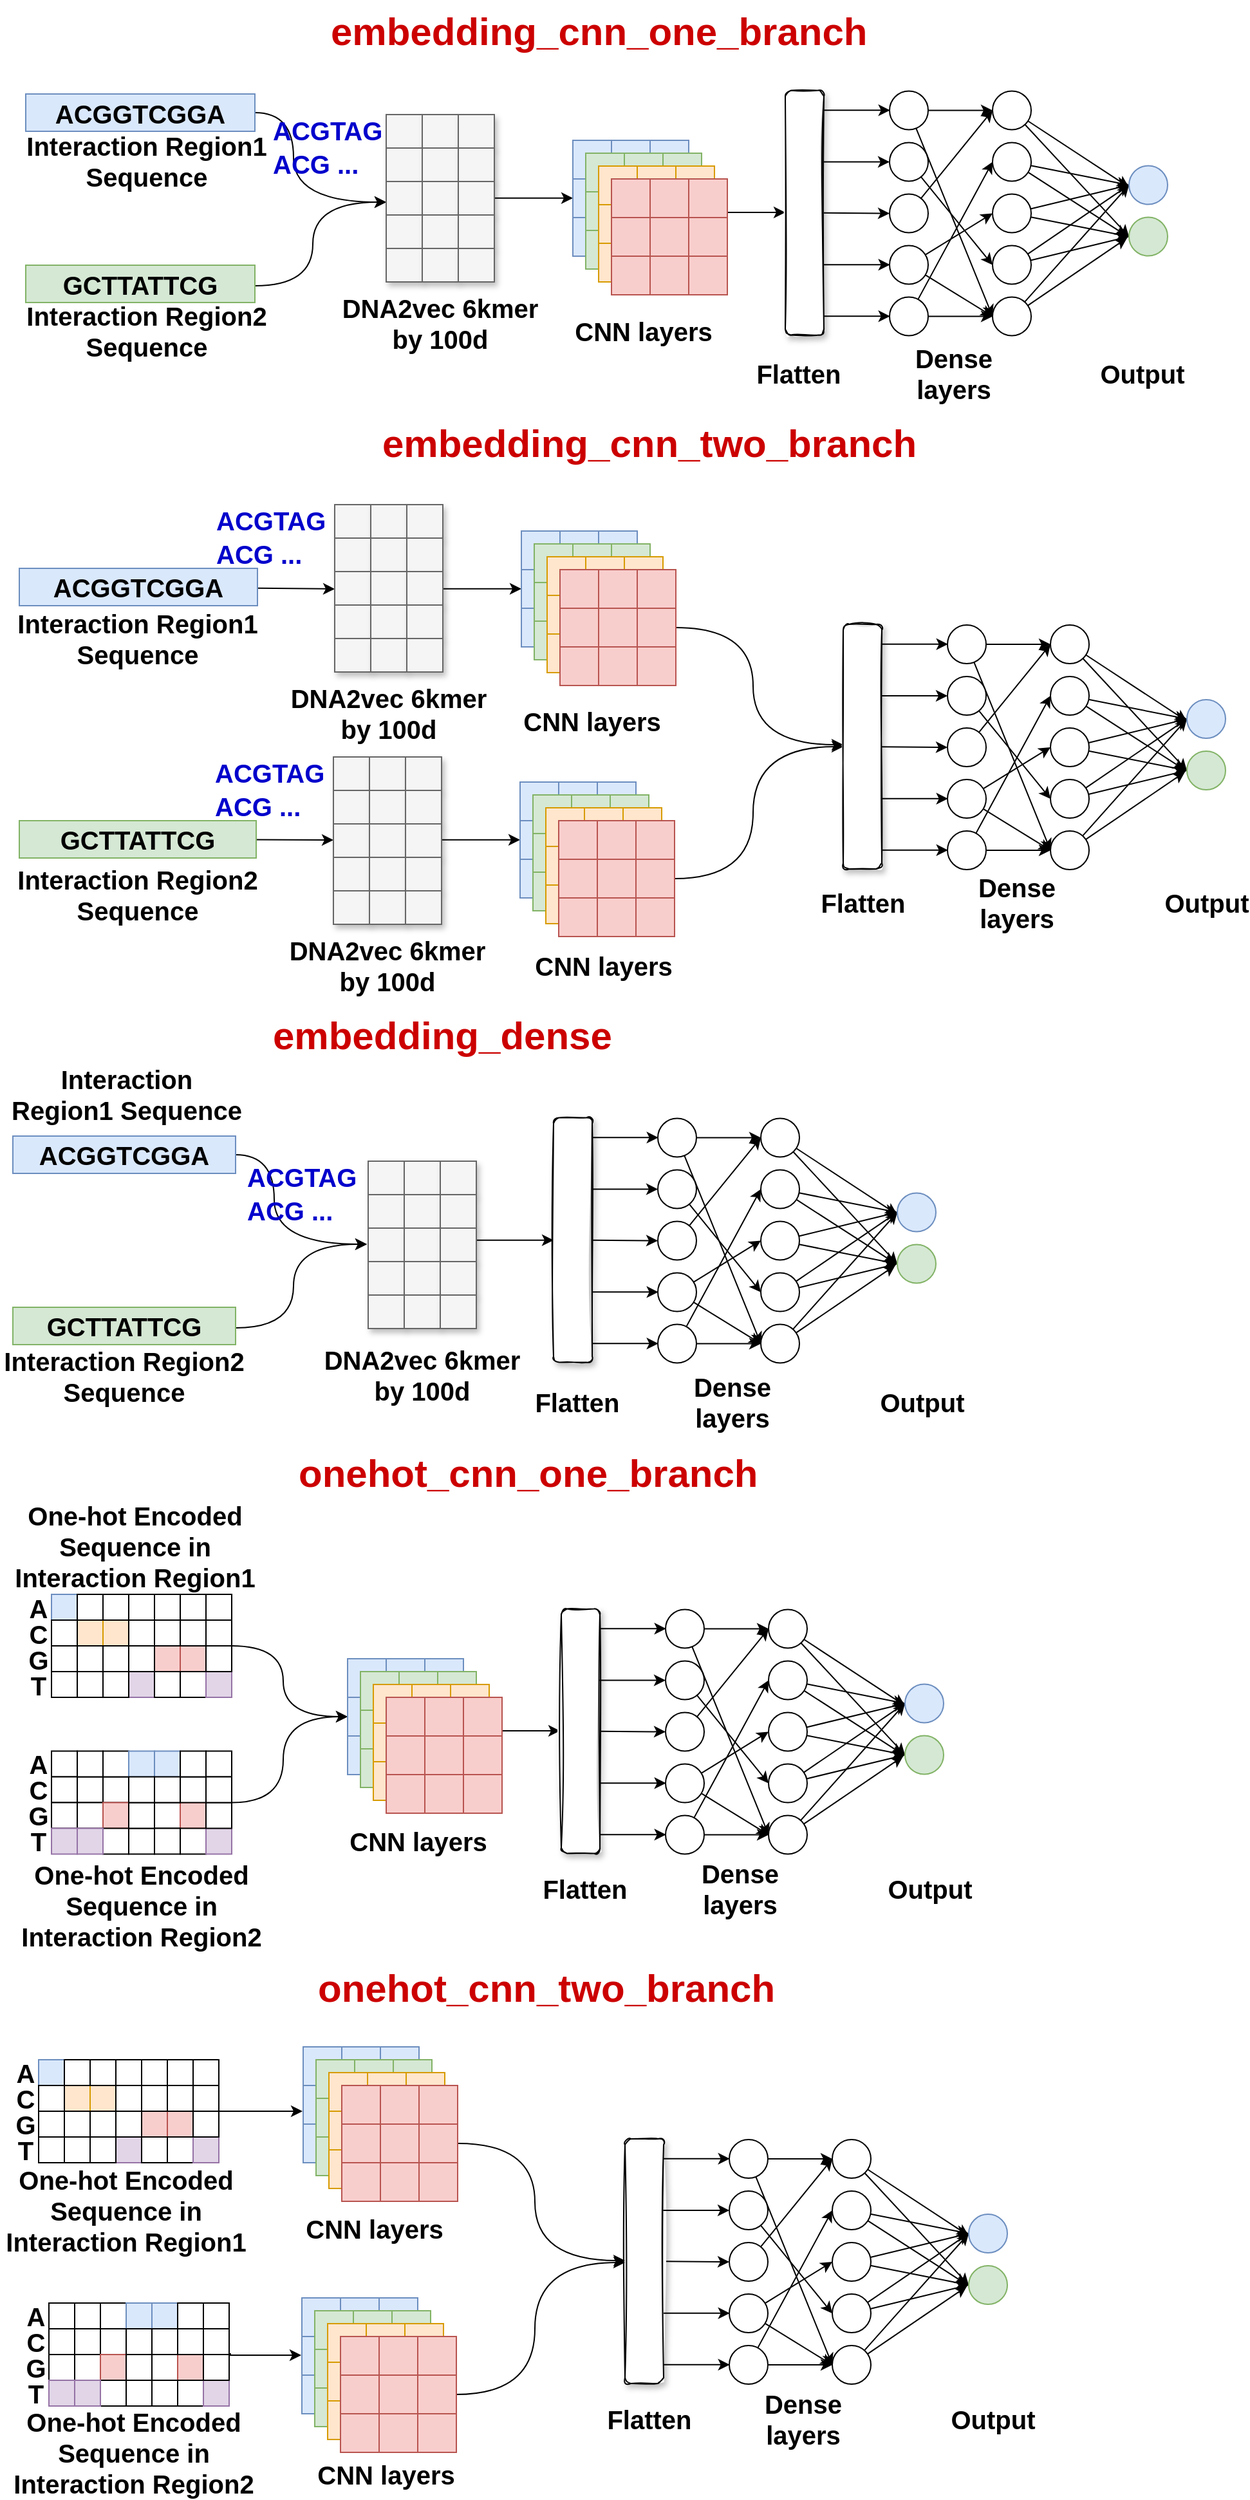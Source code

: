<mxfile version="14.8.5" type="github">
  <diagram id="9VXw7aCaLRtWzQimCSuJ" name="Page-1">
    <mxGraphModel dx="2370" dy="1272" grid="1" gridSize="10" guides="1" tooltips="1" connect="1" arrows="1" fold="1" page="1" pageScale="1" pageWidth="4681" pageHeight="3300" math="0" shadow="0">
      <root>
        <mxCell id="0" />
        <mxCell id="1" parent="0" />
        <mxCell id="cXPkC3EtGzi62W7Gksbs-1" style="edgeStyle=orthogonalEdgeStyle;curved=1;rounded=0;orthogonalLoop=1;jettySize=auto;html=1;entryX=0;entryY=0;entryDx=0;entryDy=0;exitX=1;exitY=0.5;exitDx=0;exitDy=0;fontSize=20;" edge="1" parent="1">
          <mxGeometry relative="1" as="geometry">
            <Array as="points">
              <mxPoint x="228" y="88" />
              <mxPoint x="228" y="157" />
            </Array>
            <mxPoint x="198" y="87.5" as="sourcePoint" />
            <mxPoint x="300" y="157" as="targetPoint" />
          </mxGeometry>
        </mxCell>
        <mxCell id="cXPkC3EtGzi62W7Gksbs-2" style="edgeStyle=orthogonalEdgeStyle;curved=1;rounded=0;orthogonalLoop=1;jettySize=auto;html=1;entryX=0;entryY=0;entryDx=0;entryDy=0;exitX=1;exitY=0.5;exitDx=0;exitDy=0;fontSize=20;" edge="1" parent="1">
          <mxGeometry relative="1" as="geometry">
            <Array as="points">
              <mxPoint x="243" y="222" />
              <mxPoint x="243" y="157" />
            </Array>
            <mxPoint x="198" y="222" as="sourcePoint" />
            <mxPoint x="300" y="157" as="targetPoint" />
          </mxGeometry>
        </mxCell>
        <mxCell id="cXPkC3EtGzi62W7Gksbs-3" value="&lt;div style=&quot;font-size: 20px;&quot;&gt;CNN layers&lt;/div&gt;" style="text;html=1;strokeColor=none;fillColor=none;align=center;verticalAlign=middle;whiteSpace=wrap;rounded=0;fontStyle=1;fontSize=20;" vertex="1" parent="1">
          <mxGeometry x="375" y="247" width="250" height="20" as="geometry" />
        </mxCell>
        <mxCell id="cXPkC3EtGzi62W7Gksbs-4" value="" style="rounded=0;whiteSpace=wrap;html=1;shadow=1;glass=0;sketch=0;fillColor=#f5f5f5;strokeColor=#666666;fontColor=#333333;fontSize=20;" vertex="1" parent="1">
          <mxGeometry x="300" y="89" width="28" height="26" as="geometry" />
        </mxCell>
        <mxCell id="cXPkC3EtGzi62W7Gksbs-5" style="edgeStyle=orthogonalEdgeStyle;rounded=0;orthogonalLoop=1;jettySize=auto;html=1;fontSize=20;" edge="1" parent="1">
          <mxGeometry relative="1" as="geometry">
            <mxPoint x="382" y="153.86" as="sourcePoint" />
            <mxPoint x="445" y="153.86" as="targetPoint" />
            <Array as="points">
              <mxPoint x="445" y="153.86" />
            </Array>
          </mxGeometry>
        </mxCell>
        <mxCell id="cXPkC3EtGzi62W7Gksbs-6" value="DNA2vec 6kmer by 100d" style="text;html=1;strokeColor=none;fillColor=none;align=center;verticalAlign=middle;whiteSpace=wrap;rounded=0;fontStyle=1;fontSize=20;" vertex="1" parent="1">
          <mxGeometry x="262" y="240.75" width="160" height="20" as="geometry" />
        </mxCell>
        <mxCell id="cXPkC3EtGzi62W7Gksbs-7" value="" style="whiteSpace=wrap;html=1;aspect=fixed;fillColor=#dae8fc;strokeColor=#6c8ebf;fontSize=20;" vertex="1" parent="1">
          <mxGeometry x="445" y="109" width="30" height="30" as="geometry" />
        </mxCell>
        <mxCell id="cXPkC3EtGzi62W7Gksbs-8" value="" style="whiteSpace=wrap;html=1;aspect=fixed;fillColor=#dae8fc;strokeColor=#6c8ebf;fontSize=20;" vertex="1" parent="1">
          <mxGeometry x="475" y="109" width="30" height="30" as="geometry" />
        </mxCell>
        <mxCell id="cXPkC3EtGzi62W7Gksbs-9" value="" style="whiteSpace=wrap;html=1;aspect=fixed;fillColor=#dae8fc;strokeColor=#6c8ebf;fontSize=20;" vertex="1" parent="1">
          <mxGeometry x="505" y="109" width="30" height="30" as="geometry" />
        </mxCell>
        <mxCell id="cXPkC3EtGzi62W7Gksbs-10" value="" style="whiteSpace=wrap;html=1;aspect=fixed;fillColor=#dae8fc;strokeColor=#6c8ebf;fontSize=20;" vertex="1" parent="1">
          <mxGeometry x="445" y="139" width="30" height="30" as="geometry" />
        </mxCell>
        <mxCell id="cXPkC3EtGzi62W7Gksbs-11" value="" style="whiteSpace=wrap;html=1;aspect=fixed;fillColor=#dae8fc;strokeColor=#6c8ebf;fontSize=20;" vertex="1" parent="1">
          <mxGeometry x="475" y="139" width="30" height="30" as="geometry" />
        </mxCell>
        <mxCell id="cXPkC3EtGzi62W7Gksbs-12" value="" style="whiteSpace=wrap;html=1;aspect=fixed;fillColor=#dae8fc;strokeColor=#6c8ebf;fontSize=20;" vertex="1" parent="1">
          <mxGeometry x="505" y="139" width="30" height="30" as="geometry" />
        </mxCell>
        <mxCell id="cXPkC3EtGzi62W7Gksbs-13" value="" style="whiteSpace=wrap;html=1;aspect=fixed;fillColor=#dae8fc;strokeColor=#6c8ebf;fontSize=20;" vertex="1" parent="1">
          <mxGeometry x="445" y="169" width="30" height="30" as="geometry" />
        </mxCell>
        <mxCell id="cXPkC3EtGzi62W7Gksbs-14" value="" style="whiteSpace=wrap;html=1;aspect=fixed;fillColor=#dae8fc;strokeColor=#6c8ebf;fontSize=20;" vertex="1" parent="1">
          <mxGeometry x="475" y="169" width="30" height="30" as="geometry" />
        </mxCell>
        <mxCell id="cXPkC3EtGzi62W7Gksbs-15" value="" style="whiteSpace=wrap;html=1;aspect=fixed;fillColor=#dae8fc;strokeColor=#6c8ebf;fontSize=20;" vertex="1" parent="1">
          <mxGeometry x="505" y="169" width="30" height="30" as="geometry" />
        </mxCell>
        <mxCell id="cXPkC3EtGzi62W7Gksbs-16" value="" style="whiteSpace=wrap;html=1;aspect=fixed;fillColor=#d5e8d4;strokeColor=#82b366;fontSize=20;" vertex="1" parent="1">
          <mxGeometry x="455" y="119" width="30" height="30" as="geometry" />
        </mxCell>
        <mxCell id="cXPkC3EtGzi62W7Gksbs-17" value="" style="whiteSpace=wrap;html=1;aspect=fixed;fillColor=#d5e8d4;strokeColor=#82b366;fontSize=20;" vertex="1" parent="1">
          <mxGeometry x="485" y="119" width="30" height="30" as="geometry" />
        </mxCell>
        <mxCell id="cXPkC3EtGzi62W7Gksbs-18" value="" style="whiteSpace=wrap;html=1;aspect=fixed;fillColor=#d5e8d4;strokeColor=#82b366;fontSize=20;" vertex="1" parent="1">
          <mxGeometry x="515" y="119" width="30" height="30" as="geometry" />
        </mxCell>
        <mxCell id="cXPkC3EtGzi62W7Gksbs-19" value="" style="whiteSpace=wrap;html=1;aspect=fixed;fillColor=#d5e8d4;strokeColor=#82b366;fontSize=20;" vertex="1" parent="1">
          <mxGeometry x="455" y="149" width="30" height="30" as="geometry" />
        </mxCell>
        <mxCell id="cXPkC3EtGzi62W7Gksbs-20" value="" style="whiteSpace=wrap;html=1;aspect=fixed;fillColor=#d5e8d4;strokeColor=#82b366;fontSize=20;" vertex="1" parent="1">
          <mxGeometry x="485" y="149" width="30" height="30" as="geometry" />
        </mxCell>
        <mxCell id="cXPkC3EtGzi62W7Gksbs-21" value="" style="whiteSpace=wrap;html=1;aspect=fixed;fillColor=#d5e8d4;strokeColor=#82b366;fontSize=20;" vertex="1" parent="1">
          <mxGeometry x="515" y="149" width="30" height="30" as="geometry" />
        </mxCell>
        <mxCell id="cXPkC3EtGzi62W7Gksbs-22" value="" style="whiteSpace=wrap;html=1;aspect=fixed;fillColor=#d5e8d4;strokeColor=#82b366;fontSize=20;" vertex="1" parent="1">
          <mxGeometry x="455" y="179" width="30" height="30" as="geometry" />
        </mxCell>
        <mxCell id="cXPkC3EtGzi62W7Gksbs-23" value="" style="whiteSpace=wrap;html=1;aspect=fixed;fillColor=#d5e8d4;strokeColor=#82b366;fontSize=20;" vertex="1" parent="1">
          <mxGeometry x="485" y="179" width="30" height="30" as="geometry" />
        </mxCell>
        <mxCell id="cXPkC3EtGzi62W7Gksbs-24" value="" style="whiteSpace=wrap;html=1;aspect=fixed;fillColor=#d5e8d4;strokeColor=#82b366;fontSize=20;" vertex="1" parent="1">
          <mxGeometry x="515" y="179" width="30" height="30" as="geometry" />
        </mxCell>
        <mxCell id="cXPkC3EtGzi62W7Gksbs-25" value="" style="whiteSpace=wrap;html=1;aspect=fixed;fillColor=#ffe6cc;strokeColor=#d79b00;fontSize=20;" vertex="1" parent="1">
          <mxGeometry x="465" y="129" width="30" height="30" as="geometry" />
        </mxCell>
        <mxCell id="cXPkC3EtGzi62W7Gksbs-26" value="" style="whiteSpace=wrap;html=1;aspect=fixed;fillColor=#ffe6cc;strokeColor=#d79b00;fontSize=20;" vertex="1" parent="1">
          <mxGeometry x="495" y="129" width="30" height="30" as="geometry" />
        </mxCell>
        <mxCell id="cXPkC3EtGzi62W7Gksbs-27" value="" style="whiteSpace=wrap;html=1;aspect=fixed;fillColor=#ffe6cc;strokeColor=#d79b00;fontSize=20;" vertex="1" parent="1">
          <mxGeometry x="525" y="129" width="30" height="30" as="geometry" />
        </mxCell>
        <mxCell id="cXPkC3EtGzi62W7Gksbs-28" value="" style="whiteSpace=wrap;html=1;aspect=fixed;fillColor=#ffe6cc;strokeColor=#d79b00;fontSize=20;" vertex="1" parent="1">
          <mxGeometry x="465" y="159" width="30" height="30" as="geometry" />
        </mxCell>
        <mxCell id="cXPkC3EtGzi62W7Gksbs-29" value="" style="whiteSpace=wrap;html=1;aspect=fixed;fillColor=#ffe6cc;strokeColor=#d79b00;fontSize=20;" vertex="1" parent="1">
          <mxGeometry x="495" y="159" width="30" height="30" as="geometry" />
        </mxCell>
        <mxCell id="cXPkC3EtGzi62W7Gksbs-30" value="" style="whiteSpace=wrap;html=1;aspect=fixed;fillColor=#ffe6cc;strokeColor=#d79b00;fontSize=20;" vertex="1" parent="1">
          <mxGeometry x="525" y="159" width="30" height="30" as="geometry" />
        </mxCell>
        <mxCell id="cXPkC3EtGzi62W7Gksbs-31" value="" style="whiteSpace=wrap;html=1;aspect=fixed;fillColor=#ffe6cc;strokeColor=#d79b00;fontSize=20;" vertex="1" parent="1">
          <mxGeometry x="465" y="189" width="30" height="30" as="geometry" />
        </mxCell>
        <mxCell id="cXPkC3EtGzi62W7Gksbs-32" value="" style="whiteSpace=wrap;html=1;aspect=fixed;fillColor=#ffe6cc;strokeColor=#d79b00;fontSize=20;" vertex="1" parent="1">
          <mxGeometry x="495" y="189" width="30" height="30" as="geometry" />
        </mxCell>
        <mxCell id="cXPkC3EtGzi62W7Gksbs-33" value="" style="whiteSpace=wrap;html=1;aspect=fixed;fillColor=#ffe6cc;strokeColor=#d79b00;fontSize=20;" vertex="1" parent="1">
          <mxGeometry x="525" y="189" width="30" height="30" as="geometry" />
        </mxCell>
        <mxCell id="cXPkC3EtGzi62W7Gksbs-34" value="" style="whiteSpace=wrap;html=1;aspect=fixed;fillColor=#f8cecc;strokeColor=#b85450;fontSize=20;" vertex="1" parent="1">
          <mxGeometry x="475" y="139" width="30" height="30" as="geometry" />
        </mxCell>
        <mxCell id="cXPkC3EtGzi62W7Gksbs-35" value="" style="whiteSpace=wrap;html=1;aspect=fixed;fillColor=#f8cecc;strokeColor=#b85450;fontSize=20;" vertex="1" parent="1">
          <mxGeometry x="505" y="139" width="30" height="30" as="geometry" />
        </mxCell>
        <mxCell id="cXPkC3EtGzi62W7Gksbs-36" style="edgeStyle=orthogonalEdgeStyle;rounded=0;orthogonalLoop=1;jettySize=auto;html=1;fontSize=20;" edge="1" parent="1" source="cXPkC3EtGzi62W7Gksbs-37" target="cXPkC3EtGzi62W7Gksbs-98">
          <mxGeometry relative="1" as="geometry">
            <Array as="points">
              <mxPoint x="580" y="165" />
              <mxPoint x="580" y="165" />
            </Array>
          </mxGeometry>
        </mxCell>
        <mxCell id="cXPkC3EtGzi62W7Gksbs-37" value="" style="whiteSpace=wrap;html=1;aspect=fixed;fillColor=#f8cecc;strokeColor=#b85450;fontSize=20;" vertex="1" parent="1">
          <mxGeometry x="535" y="139" width="30" height="30" as="geometry" />
        </mxCell>
        <mxCell id="cXPkC3EtGzi62W7Gksbs-38" value="" style="whiteSpace=wrap;html=1;aspect=fixed;fillColor=#f8cecc;strokeColor=#b85450;fontSize=20;" vertex="1" parent="1">
          <mxGeometry x="475" y="169" width="30" height="30" as="geometry" />
        </mxCell>
        <mxCell id="cXPkC3EtGzi62W7Gksbs-39" value="" style="whiteSpace=wrap;html=1;aspect=fixed;fillColor=#f8cecc;strokeColor=#b85450;fontSize=20;" vertex="1" parent="1">
          <mxGeometry x="505" y="169" width="30" height="30" as="geometry" />
        </mxCell>
        <mxCell id="cXPkC3EtGzi62W7Gksbs-40" value="" style="whiteSpace=wrap;html=1;aspect=fixed;fillColor=#f8cecc;strokeColor=#b85450;fontSize=20;" vertex="1" parent="1">
          <mxGeometry x="535" y="169" width="30" height="30" as="geometry" />
        </mxCell>
        <mxCell id="cXPkC3EtGzi62W7Gksbs-41" value="" style="whiteSpace=wrap;html=1;aspect=fixed;fillColor=#f8cecc;strokeColor=#b85450;fontSize=20;" vertex="1" parent="1">
          <mxGeometry x="475" y="199" width="30" height="30" as="geometry" />
        </mxCell>
        <mxCell id="cXPkC3EtGzi62W7Gksbs-42" value="" style="whiteSpace=wrap;html=1;aspect=fixed;fillColor=#f8cecc;strokeColor=#b85450;fontSize=20;" vertex="1" parent="1">
          <mxGeometry x="505" y="199" width="30" height="30" as="geometry" />
        </mxCell>
        <mxCell id="cXPkC3EtGzi62W7Gksbs-43" value="" style="whiteSpace=wrap;html=1;aspect=fixed;fillColor=#f8cecc;strokeColor=#b85450;fontSize=20;" vertex="1" parent="1">
          <mxGeometry x="535" y="199" width="30" height="30" as="geometry" />
        </mxCell>
        <mxCell id="cXPkC3EtGzi62W7Gksbs-44" value="" style="rounded=0;whiteSpace=wrap;html=1;shadow=1;glass=0;sketch=0;fillColor=#f5f5f5;strokeColor=#666666;fontColor=#333333;fontSize=20;" vertex="1" parent="1">
          <mxGeometry x="328" y="89" width="28" height="26" as="geometry" />
        </mxCell>
        <mxCell id="cXPkC3EtGzi62W7Gksbs-45" value="" style="rounded=0;whiteSpace=wrap;html=1;shadow=1;glass=0;sketch=0;fillColor=#f5f5f5;strokeColor=#666666;fontColor=#333333;fontSize=20;" vertex="1" parent="1">
          <mxGeometry x="356" y="89" width="28" height="26" as="geometry" />
        </mxCell>
        <mxCell id="cXPkC3EtGzi62W7Gksbs-46" value="" style="rounded=0;whiteSpace=wrap;html=1;shadow=1;glass=0;sketch=0;fillColor=#f5f5f5;strokeColor=#666666;fontColor=#333333;fontSize=20;" vertex="1" parent="1">
          <mxGeometry x="300" y="115" width="28" height="26" as="geometry" />
        </mxCell>
        <mxCell id="cXPkC3EtGzi62W7Gksbs-47" value="" style="rounded=0;whiteSpace=wrap;html=1;shadow=1;glass=0;sketch=0;fillColor=#f5f5f5;strokeColor=#666666;fontColor=#333333;fontSize=20;" vertex="1" parent="1">
          <mxGeometry x="328" y="115" width="28" height="26" as="geometry" />
        </mxCell>
        <mxCell id="cXPkC3EtGzi62W7Gksbs-48" value="" style="rounded=0;whiteSpace=wrap;html=1;shadow=1;glass=0;sketch=0;fillColor=#f5f5f5;strokeColor=#666666;fontColor=#333333;fontSize=20;" vertex="1" parent="1">
          <mxGeometry x="356" y="115" width="28" height="26" as="geometry" />
        </mxCell>
        <mxCell id="cXPkC3EtGzi62W7Gksbs-49" value="" style="rounded=0;whiteSpace=wrap;html=1;shadow=1;glass=0;sketch=0;fillColor=#f5f5f5;strokeColor=#666666;fontColor=#333333;fontSize=20;" vertex="1" parent="1">
          <mxGeometry x="300" y="141" width="28" height="26" as="geometry" />
        </mxCell>
        <mxCell id="cXPkC3EtGzi62W7Gksbs-50" value="" style="rounded=0;whiteSpace=wrap;html=1;shadow=1;glass=0;sketch=0;fillColor=#f5f5f5;strokeColor=#666666;fontColor=#333333;fontSize=20;" vertex="1" parent="1">
          <mxGeometry x="328" y="141" width="28" height="26" as="geometry" />
        </mxCell>
        <mxCell id="cXPkC3EtGzi62W7Gksbs-51" value="" style="rounded=0;whiteSpace=wrap;html=1;shadow=1;glass=0;sketch=0;fillColor=#f5f5f5;strokeColor=#666666;fontColor=#333333;fontSize=20;" vertex="1" parent="1">
          <mxGeometry x="356" y="141" width="28" height="26" as="geometry" />
        </mxCell>
        <mxCell id="cXPkC3EtGzi62W7Gksbs-52" value="" style="rounded=0;whiteSpace=wrap;html=1;shadow=1;glass=0;sketch=0;fillColor=#f5f5f5;strokeColor=#666666;fontColor=#333333;fontSize=20;" vertex="1" parent="1">
          <mxGeometry x="300" y="167" width="28" height="26" as="geometry" />
        </mxCell>
        <mxCell id="cXPkC3EtGzi62W7Gksbs-53" value="" style="rounded=0;whiteSpace=wrap;html=1;shadow=1;glass=0;sketch=0;fillColor=#f5f5f5;strokeColor=#666666;fontColor=#333333;fontSize=20;" vertex="1" parent="1">
          <mxGeometry x="328" y="167" width="28" height="26" as="geometry" />
        </mxCell>
        <mxCell id="cXPkC3EtGzi62W7Gksbs-54" value="" style="rounded=0;whiteSpace=wrap;html=1;shadow=1;glass=0;sketch=0;fillColor=#f5f5f5;strokeColor=#666666;fontColor=#333333;fontSize=20;" vertex="1" parent="1">
          <mxGeometry x="356" y="167" width="28" height="26" as="geometry" />
        </mxCell>
        <mxCell id="cXPkC3EtGzi62W7Gksbs-55" value="" style="rounded=0;whiteSpace=wrap;html=1;shadow=1;glass=0;sketch=0;fillColor=#f5f5f5;strokeColor=#666666;fontColor=#333333;fontSize=20;" vertex="1" parent="1">
          <mxGeometry x="300" y="193" width="28" height="26" as="geometry" />
        </mxCell>
        <mxCell id="cXPkC3EtGzi62W7Gksbs-56" value="" style="rounded=0;whiteSpace=wrap;html=1;shadow=1;glass=0;sketch=0;fillColor=#f5f5f5;strokeColor=#666666;fontColor=#333333;fontSize=20;" vertex="1" parent="1">
          <mxGeometry x="328" y="193" width="28" height="26" as="geometry" />
        </mxCell>
        <mxCell id="cXPkC3EtGzi62W7Gksbs-57" value="" style="rounded=0;whiteSpace=wrap;html=1;shadow=1;glass=0;sketch=0;fillColor=#f5f5f5;strokeColor=#666666;fontColor=#333333;fontSize=20;" vertex="1" parent="1">
          <mxGeometry x="356" y="193" width="28" height="26" as="geometry" />
        </mxCell>
        <mxCell id="cXPkC3EtGzi62W7Gksbs-58" value="&lt;div style=&quot;font-size: 20px;&quot;&gt;&lt;b style=&quot;font-size: 20px;&quot;&gt;ACGGTCGGA&lt;/b&gt;&lt;/div&gt;" style="text;html=1;strokeColor=#6c8ebf;fillColor=#dae8fc;align=center;verticalAlign=middle;whiteSpace=wrap;rounded=0;fontSize=20;" vertex="1" parent="1">
          <mxGeometry x="20" y="73" width="178" height="29" as="geometry" />
        </mxCell>
        <mxCell id="cXPkC3EtGzi62W7Gksbs-59" value="&lt;b style=&quot;font-size: 20px;&quot;&gt;GCTTATTCG&lt;/b&gt;" style="text;html=1;strokeColor=#82b366;fillColor=#d5e8d4;align=center;verticalAlign=middle;whiteSpace=wrap;rounded=0;fontSize=20;" vertex="1" parent="1">
          <mxGeometry x="20" y="206" width="178" height="29" as="geometry" />
        </mxCell>
        <mxCell id="cXPkC3EtGzi62W7Gksbs-60" value="&lt;b style=&quot;font-size: 20px;&quot;&gt;&lt;font style=&quot;font-size: 20px;&quot; color=&quot;#0000CC&quot;&gt;ACGTAG&lt;/font&gt;&lt;/b&gt;" style="text;whiteSpace=wrap;html=1;fontSize=20;" vertex="1" parent="1">
          <mxGeometry x="210" y="83" width="70" height="30" as="geometry" />
        </mxCell>
        <mxCell id="cXPkC3EtGzi62W7Gksbs-61" value="&lt;b style=&quot;font-size: 20px;&quot;&gt;&lt;font style=&quot;font-size: 20px;&quot; color=&quot;#0000CC&quot;&gt;ACG ...&lt;/font&gt;&lt;/b&gt;" style="text;whiteSpace=wrap;html=1;fontSize=20;" vertex="1" parent="1">
          <mxGeometry x="210" y="109" width="70" height="30" as="geometry" />
        </mxCell>
        <mxCell id="cXPkC3EtGzi62W7Gksbs-62" value="&lt;b style=&quot;font-size: 20px;&quot;&gt;Interaction Region1 Sequence&lt;/b&gt;" style="text;html=1;strokeColor=none;fillColor=none;align=center;verticalAlign=middle;whiteSpace=wrap;rounded=0;fontSize=20;" vertex="1" parent="1">
          <mxGeometry y="115" width="228" height="20" as="geometry" />
        </mxCell>
        <mxCell id="cXPkC3EtGzi62W7Gksbs-63" value="Interaction Region2 Sequence" style="text;html=1;strokeColor=none;fillColor=none;align=center;verticalAlign=middle;whiteSpace=wrap;rounded=0;fontStyle=1;fontSize=20;" vertex="1" parent="1">
          <mxGeometry y="247" width="228" height="20" as="geometry" />
        </mxCell>
        <mxCell id="cXPkC3EtGzi62W7Gksbs-64" value="Dense layers" style="text;html=1;strokeColor=none;fillColor=none;align=center;verticalAlign=middle;whiteSpace=wrap;rounded=0;fontStyle=1;fontSize=20;" vertex="1" parent="1">
          <mxGeometry x="695.5" y="280" width="90" height="20" as="geometry" />
        </mxCell>
        <mxCell id="cXPkC3EtGzi62W7Gksbs-65" value="Flatten" style="text;html=1;strokeColor=none;fillColor=none;align=center;verticalAlign=middle;whiteSpace=wrap;rounded=0;fontStyle=1;fontSize=20;" vertex="1" parent="1">
          <mxGeometry x="610" y="280" width="21" height="20" as="geometry" />
        </mxCell>
        <mxCell id="cXPkC3EtGzi62W7Gksbs-66" style="edgeStyle=none;rounded=1;jumpSize=20;orthogonalLoop=1;jettySize=auto;html=1;entryX=0;entryY=0.5;entryDx=0;entryDy=0;strokeWidth=1;fontSize=20;" edge="1" parent="1" source="cXPkC3EtGzi62W7Gksbs-68" target="cXPkC3EtGzi62W7Gksbs-93">
          <mxGeometry relative="1" as="geometry" />
        </mxCell>
        <mxCell id="cXPkC3EtGzi62W7Gksbs-67" style="edgeStyle=none;rounded=0;orthogonalLoop=1;jettySize=auto;html=1;entryX=0;entryY=0.5;entryDx=0;entryDy=0;fontSize=20;" edge="1" parent="1" source="cXPkC3EtGzi62W7Gksbs-68" target="cXPkC3EtGzi62W7Gksbs-81">
          <mxGeometry relative="1" as="geometry" />
        </mxCell>
        <mxCell id="cXPkC3EtGzi62W7Gksbs-68" value="" style="ellipse;whiteSpace=wrap;html=1;aspect=fixed;fontSize=20;" vertex="1" parent="1">
          <mxGeometry x="691" y="70.75" width="30" height="30" as="geometry" />
        </mxCell>
        <mxCell id="cXPkC3EtGzi62W7Gksbs-69" style="edgeStyle=none;rounded=1;jumpSize=20;orthogonalLoop=1;jettySize=auto;html=1;entryX=0;entryY=0.5;entryDx=0;entryDy=0;strokeWidth=1;fontSize=20;" edge="1" parent="1" source="cXPkC3EtGzi62W7Gksbs-70" target="cXPkC3EtGzi62W7Gksbs-90">
          <mxGeometry relative="1" as="geometry" />
        </mxCell>
        <mxCell id="cXPkC3EtGzi62W7Gksbs-70" value="" style="ellipse;whiteSpace=wrap;html=1;aspect=fixed;fontSize=20;" vertex="1" parent="1">
          <mxGeometry x="691" y="110.75" width="30" height="30" as="geometry" />
        </mxCell>
        <mxCell id="cXPkC3EtGzi62W7Gksbs-71" style="edgeStyle=none;rounded=1;jumpSize=20;orthogonalLoop=1;jettySize=auto;html=1;entryX=0;entryY=0.5;entryDx=0;entryDy=0;strokeWidth=1;fontSize=20;" edge="1" parent="1" source="cXPkC3EtGzi62W7Gksbs-72" target="cXPkC3EtGzi62W7Gksbs-81">
          <mxGeometry relative="1" as="geometry" />
        </mxCell>
        <mxCell id="cXPkC3EtGzi62W7Gksbs-72" value="" style="ellipse;whiteSpace=wrap;html=1;aspect=fixed;fontSize=20;" vertex="1" parent="1">
          <mxGeometry x="691" y="150.75" width="30" height="30" as="geometry" />
        </mxCell>
        <mxCell id="cXPkC3EtGzi62W7Gksbs-73" style="edgeStyle=none;rounded=0;orthogonalLoop=1;jettySize=auto;html=1;entryX=0;entryY=0.5;entryDx=0;entryDy=0;fontSize=20;" edge="1" parent="1" source="cXPkC3EtGzi62W7Gksbs-75" target="cXPkC3EtGzi62W7Gksbs-87">
          <mxGeometry relative="1" as="geometry" />
        </mxCell>
        <mxCell id="cXPkC3EtGzi62W7Gksbs-74" style="edgeStyle=none;rounded=0;orthogonalLoop=1;jettySize=auto;html=1;entryX=0;entryY=0.5;entryDx=0;entryDy=0;fontSize=20;" edge="1" parent="1" source="cXPkC3EtGzi62W7Gksbs-75" target="cXPkC3EtGzi62W7Gksbs-93">
          <mxGeometry relative="1" as="geometry" />
        </mxCell>
        <mxCell id="cXPkC3EtGzi62W7Gksbs-75" value="" style="ellipse;whiteSpace=wrap;html=1;aspect=fixed;fontSize=20;" vertex="1" parent="1">
          <mxGeometry x="691" y="190.75" width="30" height="30" as="geometry" />
        </mxCell>
        <mxCell id="cXPkC3EtGzi62W7Gksbs-76" style="edgeStyle=none;rounded=1;jumpSize=20;orthogonalLoop=1;jettySize=auto;html=1;entryX=0;entryY=0.5;entryDx=0;entryDy=0;strokeWidth=1;fontSize=20;" edge="1" parent="1" source="cXPkC3EtGzi62W7Gksbs-78" target="cXPkC3EtGzi62W7Gksbs-84">
          <mxGeometry relative="1" as="geometry" />
        </mxCell>
        <mxCell id="cXPkC3EtGzi62W7Gksbs-77" style="edgeStyle=none;rounded=1;jumpSize=20;orthogonalLoop=1;jettySize=auto;html=1;entryX=0;entryY=0.5;entryDx=0;entryDy=0;strokeWidth=1;fontSize=20;" edge="1" parent="1" source="cXPkC3EtGzi62W7Gksbs-78" target="cXPkC3EtGzi62W7Gksbs-93">
          <mxGeometry relative="1" as="geometry" />
        </mxCell>
        <mxCell id="cXPkC3EtGzi62W7Gksbs-78" value="" style="ellipse;whiteSpace=wrap;html=1;aspect=fixed;fontSize=20;" vertex="1" parent="1">
          <mxGeometry x="691" y="230.75" width="30" height="30" as="geometry" />
        </mxCell>
        <mxCell id="cXPkC3EtGzi62W7Gksbs-79" style="edgeStyle=none;rounded=1;jumpSize=20;orthogonalLoop=1;jettySize=auto;html=1;entryX=0;entryY=0.5;entryDx=0;entryDy=0;strokeWidth=1;fontSize=20;" edge="1" parent="1" source="cXPkC3EtGzi62W7Gksbs-81" target="cXPkC3EtGzi62W7Gksbs-96">
          <mxGeometry relative="1" as="geometry" />
        </mxCell>
        <mxCell id="cXPkC3EtGzi62W7Gksbs-80" style="edgeStyle=none;rounded=1;jumpSize=20;orthogonalLoop=1;jettySize=auto;html=1;strokeWidth=1;entryX=-0.001;entryY=0.557;entryDx=0;entryDy=0;entryPerimeter=0;fontSize=20;" edge="1" parent="1" source="cXPkC3EtGzi62W7Gksbs-81" target="cXPkC3EtGzi62W7Gksbs-95">
          <mxGeometry relative="1" as="geometry">
            <mxPoint x="871" y="165.75" as="targetPoint" />
          </mxGeometry>
        </mxCell>
        <mxCell id="cXPkC3EtGzi62W7Gksbs-81" value="" style="ellipse;whiteSpace=wrap;html=1;aspect=fixed;fontSize=20;" vertex="1" parent="1">
          <mxGeometry x="771" y="70.75" width="30" height="30" as="geometry" />
        </mxCell>
        <mxCell id="cXPkC3EtGzi62W7Gksbs-82" style="edgeStyle=none;rounded=1;jumpSize=20;orthogonalLoop=1;jettySize=auto;html=1;entryX=0;entryY=0.5;entryDx=0;entryDy=0;strokeWidth=1;fontSize=20;" edge="1" parent="1" source="cXPkC3EtGzi62W7Gksbs-84" target="cXPkC3EtGzi62W7Gksbs-95">
          <mxGeometry relative="1" as="geometry" />
        </mxCell>
        <mxCell id="cXPkC3EtGzi62W7Gksbs-83" style="edgeStyle=none;rounded=1;jumpSize=20;orthogonalLoop=1;jettySize=auto;html=1;strokeWidth=1;entryX=-0.057;entryY=0.483;entryDx=0;entryDy=0;entryPerimeter=0;fontSize=20;" edge="1" parent="1" source="cXPkC3EtGzi62W7Gksbs-84" target="cXPkC3EtGzi62W7Gksbs-96">
          <mxGeometry relative="1" as="geometry">
            <mxPoint x="881" y="205.75" as="targetPoint" />
          </mxGeometry>
        </mxCell>
        <mxCell id="cXPkC3EtGzi62W7Gksbs-84" value="" style="ellipse;whiteSpace=wrap;html=1;aspect=fixed;fontSize=20;" vertex="1" parent="1">
          <mxGeometry x="771" y="110.75" width="30" height="30" as="geometry" />
        </mxCell>
        <mxCell id="cXPkC3EtGzi62W7Gksbs-85" style="edgeStyle=none;rounded=1;jumpSize=20;orthogonalLoop=1;jettySize=auto;html=1;entryX=0;entryY=0.5;entryDx=0;entryDy=0;strokeWidth=1;fontSize=20;" edge="1" parent="1" source="cXPkC3EtGzi62W7Gksbs-87" target="cXPkC3EtGzi62W7Gksbs-96">
          <mxGeometry relative="1" as="geometry" />
        </mxCell>
        <mxCell id="cXPkC3EtGzi62W7Gksbs-86" style="edgeStyle=none;rounded=1;jumpSize=20;orthogonalLoop=1;jettySize=auto;html=1;strokeWidth=1;entryX=0;entryY=0.5;entryDx=0;entryDy=0;fontSize=20;" edge="1" parent="1" source="cXPkC3EtGzi62W7Gksbs-87" target="cXPkC3EtGzi62W7Gksbs-95">
          <mxGeometry relative="1" as="geometry">
            <mxPoint x="881" y="165.75" as="targetPoint" />
          </mxGeometry>
        </mxCell>
        <mxCell id="cXPkC3EtGzi62W7Gksbs-87" value="" style="ellipse;whiteSpace=wrap;html=1;aspect=fixed;fontSize=20;" vertex="1" parent="1">
          <mxGeometry x="771" y="150.75" width="30" height="30" as="geometry" />
        </mxCell>
        <mxCell id="cXPkC3EtGzi62W7Gksbs-88" style="edgeStyle=none;rounded=1;jumpSize=20;orthogonalLoop=1;jettySize=auto;html=1;entryX=0;entryY=0.5;entryDx=0;entryDy=0;strokeWidth=1;fontSize=20;" edge="1" parent="1" source="cXPkC3EtGzi62W7Gksbs-90" target="cXPkC3EtGzi62W7Gksbs-95">
          <mxGeometry relative="1" as="geometry" />
        </mxCell>
        <mxCell id="cXPkC3EtGzi62W7Gksbs-89" style="edgeStyle=none;rounded=1;jumpSize=20;orthogonalLoop=1;jettySize=auto;html=1;strokeWidth=1;entryX=0;entryY=0.5;entryDx=0;entryDy=0;fontSize=20;" edge="1" parent="1" source="cXPkC3EtGzi62W7Gksbs-90" target="cXPkC3EtGzi62W7Gksbs-96">
          <mxGeometry relative="1" as="geometry">
            <mxPoint x="871" y="205.75" as="targetPoint" />
          </mxGeometry>
        </mxCell>
        <mxCell id="cXPkC3EtGzi62W7Gksbs-90" value="" style="ellipse;whiteSpace=wrap;html=1;aspect=fixed;fontSize=20;" vertex="1" parent="1">
          <mxGeometry x="771" y="190.75" width="30" height="30" as="geometry" />
        </mxCell>
        <mxCell id="cXPkC3EtGzi62W7Gksbs-91" style="edgeStyle=none;rounded=1;jumpSize=20;orthogonalLoop=1;jettySize=auto;html=1;strokeWidth=1;entryX=-0.05;entryY=0.538;entryDx=0;entryDy=0;entryPerimeter=0;fontSize=20;" edge="1" parent="1" source="cXPkC3EtGzi62W7Gksbs-93" target="cXPkC3EtGzi62W7Gksbs-96">
          <mxGeometry relative="1" as="geometry">
            <mxPoint x="881" y="205.75" as="targetPoint" />
          </mxGeometry>
        </mxCell>
        <mxCell id="cXPkC3EtGzi62W7Gksbs-92" style="edgeStyle=none;rounded=1;jumpSize=20;orthogonalLoop=1;jettySize=auto;html=1;strokeWidth=1;entryX=0;entryY=0.5;entryDx=0;entryDy=0;fontSize=20;" edge="1" parent="1" source="cXPkC3EtGzi62W7Gksbs-93" target="cXPkC3EtGzi62W7Gksbs-95">
          <mxGeometry relative="1" as="geometry">
            <mxPoint x="871" y="165.75" as="targetPoint" />
          </mxGeometry>
        </mxCell>
        <mxCell id="cXPkC3EtGzi62W7Gksbs-93" value="" style="ellipse;whiteSpace=wrap;html=1;aspect=fixed;fontSize=20;" vertex="1" parent="1">
          <mxGeometry x="771" y="230.75" width="30" height="30" as="geometry" />
        </mxCell>
        <mxCell id="cXPkC3EtGzi62W7Gksbs-94" value="&lt;div style=&quot;font-size: 20px;&quot;&gt;Output&lt;/div&gt;" style="text;html=1;strokeColor=none;fillColor=none;align=center;verticalAlign=middle;whiteSpace=wrap;rounded=0;fontStyle=1;fontSize=20;" vertex="1" parent="1">
          <mxGeometry x="876.25" y="280" width="22.5" height="20" as="geometry" />
        </mxCell>
        <mxCell id="cXPkC3EtGzi62W7Gksbs-95" value="" style="ellipse;whiteSpace=wrap;html=1;aspect=fixed;fillColor=#dae8fc;strokeColor=#6c8ebf;fontSize=20;" vertex="1" parent="1">
          <mxGeometry x="877" y="128.75" width="30" height="30" as="geometry" />
        </mxCell>
        <mxCell id="cXPkC3EtGzi62W7Gksbs-96" value="" style="ellipse;whiteSpace=wrap;html=1;aspect=fixed;fillColor=#d5e8d4;strokeColor=#82b366;fontSize=20;" vertex="1" parent="1">
          <mxGeometry x="877" y="168.75" width="30" height="30" as="geometry" />
        </mxCell>
        <mxCell id="cXPkC3EtGzi62W7Gksbs-97" style="rounded=0;orthogonalLoop=1;jettySize=auto;html=1;entryX=0;entryY=0.5;entryDx=0;entryDy=0;fontSize=20;" edge="1" parent="1" source="cXPkC3EtGzi62W7Gksbs-98">
          <mxGeometry relative="1" as="geometry">
            <mxPoint x="691.0" y="165.75" as="targetPoint" />
          </mxGeometry>
        </mxCell>
        <mxCell id="cXPkC3EtGzi62W7Gksbs-98" value="" style="rounded=1;whiteSpace=wrap;html=1;shadow=1;glass=0;sketch=1;fontSize=20;" vertex="1" parent="1">
          <mxGeometry x="610" y="70.25" width="30" height="190" as="geometry" />
        </mxCell>
        <mxCell id="cXPkC3EtGzi62W7Gksbs-99" value="" style="endArrow=classic;html=1;entryX=0;entryY=0.5;entryDx=0;entryDy=0;exitX=0.989;exitY=0.292;exitDx=0;exitDy=0;exitPerimeter=0;fontSize=20;" edge="1" parent="1" source="cXPkC3EtGzi62W7Gksbs-98">
          <mxGeometry width="50" height="50" relative="1" as="geometry">
            <mxPoint x="641" y="178.75" as="sourcePoint" />
            <mxPoint x="691.0" y="125.75" as="targetPoint" />
          </mxGeometry>
        </mxCell>
        <mxCell id="cXPkC3EtGzi62W7Gksbs-100" value="" style="endArrow=classic;html=1;entryX=0;entryY=0.5;entryDx=0;entryDy=0;exitX=0.989;exitY=0.292;exitDx=0;exitDy=0;exitPerimeter=0;fontSize=20;" edge="1" parent="1">
          <mxGeometry width="50" height="50" relative="1" as="geometry">
            <mxPoint x="640" y="85.65" as="sourcePoint" />
            <mxPoint x="691.33" y="85.67" as="targetPoint" />
          </mxGeometry>
        </mxCell>
        <mxCell id="cXPkC3EtGzi62W7Gksbs-101" value="" style="endArrow=classic;html=1;entryX=0;entryY=0.5;entryDx=0;entryDy=0;exitX=0.989;exitY=0.292;exitDx=0;exitDy=0;exitPerimeter=0;fontSize=20;" edge="1" parent="1">
          <mxGeometry width="50" height="50" relative="1" as="geometry">
            <mxPoint x="640" y="205.65" as="sourcePoint" />
            <mxPoint x="691.33" y="205.67" as="targetPoint" />
          </mxGeometry>
        </mxCell>
        <mxCell id="cXPkC3EtGzi62W7Gksbs-102" value="" style="endArrow=classic;html=1;entryX=0;entryY=0.5;entryDx=0;entryDy=0;exitX=0.989;exitY=0.292;exitDx=0;exitDy=0;exitPerimeter=0;fontSize=20;" edge="1" parent="1">
          <mxGeometry width="50" height="50" relative="1" as="geometry">
            <mxPoint x="640" y="245.65" as="sourcePoint" />
            <mxPoint x="691.33" y="245.67" as="targetPoint" />
          </mxGeometry>
        </mxCell>
        <mxCell id="cXPkC3EtGzi62W7Gksbs-103" value="&lt;font color=&quot;#CC0000&quot;&gt;embedding_cnn_one_branch&lt;/font&gt;" style="text;whiteSpace=wrap;html=1;fontSize=30;fontStyle=1;fontColor=#006600;" vertex="1" parent="1">
          <mxGeometry x="255" width="310" height="40" as="geometry" />
        </mxCell>
        <mxCell id="cXPkC3EtGzi62W7Gksbs-104" style="edgeStyle=none;rounded=0;orthogonalLoop=1;jettySize=auto;html=1;entryX=0;entryY=0.5;entryDx=0;entryDy=0;fontStyle=1;fontSize=20;" edge="1" parent="1" source="cXPkC3EtGzi62W7Gksbs-105">
          <mxGeometry relative="1" as="geometry">
            <mxPoint x="260" y="457.5" as="targetPoint" />
          </mxGeometry>
        </mxCell>
        <mxCell id="cXPkC3EtGzi62W7Gksbs-105" value="&lt;div style=&quot;font-size: 20px;&quot;&gt;ACGGTCGGA&lt;/div&gt;" style="text;html=1;strokeColor=#6c8ebf;fillColor=#dae8fc;align=center;verticalAlign=middle;whiteSpace=wrap;rounded=0;fontStyle=1;fontSize=20;" vertex="1" parent="1">
          <mxGeometry x="15" y="441.5" width="185" height="29" as="geometry" />
        </mxCell>
        <mxCell id="cXPkC3EtGzi62W7Gksbs-106" style="edgeStyle=none;rounded=0;orthogonalLoop=1;jettySize=auto;html=1;entryX=0;entryY=0.5;entryDx=0;entryDy=0;fontStyle=1;fontSize=20;" edge="1" parent="1">
          <mxGeometry relative="1" as="geometry">
            <mxPoint x="199" y="652.227" as="sourcePoint" />
            <mxPoint x="259" y="652.5" as="targetPoint" />
          </mxGeometry>
        </mxCell>
        <mxCell id="cXPkC3EtGzi62W7Gksbs-107" value="GCTTATTCG" style="text;html=1;strokeColor=#82b366;fillColor=#d5e8d4;align=center;verticalAlign=middle;whiteSpace=wrap;rounded=0;fontStyle=1;fontSize=20;" vertex="1" parent="1">
          <mxGeometry x="15" y="637.5" width="184" height="29" as="geometry" />
        </mxCell>
        <mxCell id="cXPkC3EtGzi62W7Gksbs-108" style="edgeStyle=orthogonalEdgeStyle;rounded=0;orthogonalLoop=1;jettySize=auto;html=1;fontStyle=1;fontSize=20;" edge="1" parent="1">
          <mxGeometry relative="1" as="geometry">
            <mxPoint x="342" y="457.4" as="sourcePoint" />
            <mxPoint x="405" y="457.36" as="targetPoint" />
            <Array as="points">
              <mxPoint x="405" y="457.36" />
            </Array>
          </mxGeometry>
        </mxCell>
        <mxCell id="cXPkC3EtGzi62W7Gksbs-109" value="" style="whiteSpace=wrap;html=1;aspect=fixed;fillColor=#dae8fc;strokeColor=#6c8ebf;fontStyle=1;fontSize=20;" vertex="1" parent="1">
          <mxGeometry x="405" y="412.5" width="30" height="30" as="geometry" />
        </mxCell>
        <mxCell id="cXPkC3EtGzi62W7Gksbs-110" value="" style="whiteSpace=wrap;html=1;aspect=fixed;fillColor=#dae8fc;strokeColor=#6c8ebf;fontStyle=1;fontSize=20;" vertex="1" parent="1">
          <mxGeometry x="435" y="412.5" width="30" height="30" as="geometry" />
        </mxCell>
        <mxCell id="cXPkC3EtGzi62W7Gksbs-111" value="" style="whiteSpace=wrap;html=1;aspect=fixed;fillColor=#dae8fc;strokeColor=#6c8ebf;fontStyle=1;fontSize=20;" vertex="1" parent="1">
          <mxGeometry x="465" y="412.5" width="30" height="30" as="geometry" />
        </mxCell>
        <mxCell id="cXPkC3EtGzi62W7Gksbs-112" value="" style="whiteSpace=wrap;html=1;aspect=fixed;fillColor=#dae8fc;strokeColor=#6c8ebf;fontStyle=1;fontSize=20;" vertex="1" parent="1">
          <mxGeometry x="405" y="442.5" width="30" height="30" as="geometry" />
        </mxCell>
        <mxCell id="cXPkC3EtGzi62W7Gksbs-113" value="" style="whiteSpace=wrap;html=1;aspect=fixed;fillColor=#dae8fc;strokeColor=#6c8ebf;fontStyle=1;fontSize=20;" vertex="1" parent="1">
          <mxGeometry x="435" y="442.5" width="30" height="30" as="geometry" />
        </mxCell>
        <mxCell id="cXPkC3EtGzi62W7Gksbs-114" value="" style="whiteSpace=wrap;html=1;aspect=fixed;fillColor=#dae8fc;strokeColor=#6c8ebf;fontStyle=1;fontSize=20;" vertex="1" parent="1">
          <mxGeometry x="465" y="442.5" width="30" height="30" as="geometry" />
        </mxCell>
        <mxCell id="cXPkC3EtGzi62W7Gksbs-115" value="" style="whiteSpace=wrap;html=1;aspect=fixed;fillColor=#dae8fc;strokeColor=#6c8ebf;fontStyle=1;fontSize=20;" vertex="1" parent="1">
          <mxGeometry x="405" y="472.5" width="30" height="30" as="geometry" />
        </mxCell>
        <mxCell id="cXPkC3EtGzi62W7Gksbs-116" value="" style="whiteSpace=wrap;html=1;aspect=fixed;fillColor=#dae8fc;strokeColor=#6c8ebf;fontStyle=1;fontSize=20;" vertex="1" parent="1">
          <mxGeometry x="435" y="472.5" width="30" height="30" as="geometry" />
        </mxCell>
        <mxCell id="cXPkC3EtGzi62W7Gksbs-117" value="" style="whiteSpace=wrap;html=1;aspect=fixed;fillColor=#dae8fc;strokeColor=#6c8ebf;fontStyle=1;fontSize=20;" vertex="1" parent="1">
          <mxGeometry x="465" y="472.5" width="30" height="30" as="geometry" />
        </mxCell>
        <mxCell id="cXPkC3EtGzi62W7Gksbs-118" value="" style="whiteSpace=wrap;html=1;aspect=fixed;fillColor=#d5e8d4;strokeColor=#82b366;fontStyle=1;fontSize=20;" vertex="1" parent="1">
          <mxGeometry x="415" y="422.5" width="30" height="30" as="geometry" />
        </mxCell>
        <mxCell id="cXPkC3EtGzi62W7Gksbs-119" value="" style="whiteSpace=wrap;html=1;aspect=fixed;fillColor=#d5e8d4;strokeColor=#82b366;fontStyle=1;fontSize=20;" vertex="1" parent="1">
          <mxGeometry x="445" y="422.5" width="30" height="30" as="geometry" />
        </mxCell>
        <mxCell id="cXPkC3EtGzi62W7Gksbs-120" value="" style="whiteSpace=wrap;html=1;aspect=fixed;fillColor=#d5e8d4;strokeColor=#82b366;fontStyle=1;fontSize=20;" vertex="1" parent="1">
          <mxGeometry x="475" y="422.5" width="30" height="30" as="geometry" />
        </mxCell>
        <mxCell id="cXPkC3EtGzi62W7Gksbs-121" value="" style="whiteSpace=wrap;html=1;aspect=fixed;fillColor=#d5e8d4;strokeColor=#82b366;fontStyle=1;fontSize=20;" vertex="1" parent="1">
          <mxGeometry x="415" y="452.5" width="30" height="30" as="geometry" />
        </mxCell>
        <mxCell id="cXPkC3EtGzi62W7Gksbs-122" value="" style="whiteSpace=wrap;html=1;aspect=fixed;fillColor=#d5e8d4;strokeColor=#82b366;fontStyle=1;fontSize=20;" vertex="1" parent="1">
          <mxGeometry x="445" y="452.5" width="30" height="30" as="geometry" />
        </mxCell>
        <mxCell id="cXPkC3EtGzi62W7Gksbs-123" value="" style="whiteSpace=wrap;html=1;aspect=fixed;fillColor=#d5e8d4;strokeColor=#82b366;fontStyle=1;fontSize=20;" vertex="1" parent="1">
          <mxGeometry x="475" y="452.5" width="30" height="30" as="geometry" />
        </mxCell>
        <mxCell id="cXPkC3EtGzi62W7Gksbs-124" value="" style="whiteSpace=wrap;html=1;aspect=fixed;fillColor=#d5e8d4;strokeColor=#82b366;fontStyle=1;fontSize=20;" vertex="1" parent="1">
          <mxGeometry x="415" y="482.5" width="30" height="30" as="geometry" />
        </mxCell>
        <mxCell id="cXPkC3EtGzi62W7Gksbs-125" value="" style="whiteSpace=wrap;html=1;aspect=fixed;fillColor=#d5e8d4;strokeColor=#82b366;fontStyle=1;fontSize=20;" vertex="1" parent="1">
          <mxGeometry x="445" y="482.5" width="30" height="30" as="geometry" />
        </mxCell>
        <mxCell id="cXPkC3EtGzi62W7Gksbs-126" value="" style="whiteSpace=wrap;html=1;aspect=fixed;fillColor=#d5e8d4;strokeColor=#82b366;fontStyle=1;fontSize=20;" vertex="1" parent="1">
          <mxGeometry x="475" y="482.5" width="30" height="30" as="geometry" />
        </mxCell>
        <mxCell id="cXPkC3EtGzi62W7Gksbs-127" value="" style="whiteSpace=wrap;html=1;aspect=fixed;fillColor=#ffe6cc;strokeColor=#d79b00;fontStyle=1;fontSize=20;" vertex="1" parent="1">
          <mxGeometry x="425" y="432.5" width="30" height="30" as="geometry" />
        </mxCell>
        <mxCell id="cXPkC3EtGzi62W7Gksbs-128" value="" style="whiteSpace=wrap;html=1;aspect=fixed;fillColor=#ffe6cc;strokeColor=#d79b00;fontStyle=1;fontSize=20;" vertex="1" parent="1">
          <mxGeometry x="455" y="432.5" width="30" height="30" as="geometry" />
        </mxCell>
        <mxCell id="cXPkC3EtGzi62W7Gksbs-129" value="" style="whiteSpace=wrap;html=1;aspect=fixed;fillColor=#ffe6cc;strokeColor=#d79b00;fontStyle=1;fontSize=20;" vertex="1" parent="1">
          <mxGeometry x="485" y="432.5" width="30" height="30" as="geometry" />
        </mxCell>
        <mxCell id="cXPkC3EtGzi62W7Gksbs-130" value="" style="whiteSpace=wrap;html=1;aspect=fixed;fillColor=#ffe6cc;strokeColor=#d79b00;fontStyle=1;fontSize=20;" vertex="1" parent="1">
          <mxGeometry x="425" y="462.5" width="30" height="30" as="geometry" />
        </mxCell>
        <mxCell id="cXPkC3EtGzi62W7Gksbs-131" value="" style="whiteSpace=wrap;html=1;aspect=fixed;fillColor=#ffe6cc;strokeColor=#d79b00;fontStyle=1;fontSize=20;" vertex="1" parent="1">
          <mxGeometry x="455" y="462.5" width="30" height="30" as="geometry" />
        </mxCell>
        <mxCell id="cXPkC3EtGzi62W7Gksbs-132" value="" style="whiteSpace=wrap;html=1;aspect=fixed;fillColor=#ffe6cc;strokeColor=#d79b00;fontStyle=1;fontSize=20;" vertex="1" parent="1">
          <mxGeometry x="485" y="462.5" width="30" height="30" as="geometry" />
        </mxCell>
        <mxCell id="cXPkC3EtGzi62W7Gksbs-133" value="" style="whiteSpace=wrap;html=1;aspect=fixed;fillColor=#ffe6cc;strokeColor=#d79b00;fontStyle=1;fontSize=20;" vertex="1" parent="1">
          <mxGeometry x="425" y="492.5" width="30" height="30" as="geometry" />
        </mxCell>
        <mxCell id="cXPkC3EtGzi62W7Gksbs-134" value="" style="whiteSpace=wrap;html=1;aspect=fixed;fillColor=#ffe6cc;strokeColor=#d79b00;fontStyle=1;fontSize=20;" vertex="1" parent="1">
          <mxGeometry x="455" y="492.5" width="30" height="30" as="geometry" />
        </mxCell>
        <mxCell id="cXPkC3EtGzi62W7Gksbs-135" value="" style="whiteSpace=wrap;html=1;aspect=fixed;fillColor=#ffe6cc;strokeColor=#d79b00;fontStyle=1;fontSize=20;" vertex="1" parent="1">
          <mxGeometry x="485" y="492.5" width="30" height="30" as="geometry" />
        </mxCell>
        <mxCell id="cXPkC3EtGzi62W7Gksbs-136" value="" style="whiteSpace=wrap;html=1;aspect=fixed;fillColor=#f8cecc;strokeColor=#b85450;fontStyle=1;fontSize=20;" vertex="1" parent="1">
          <mxGeometry x="435" y="442.5" width="30" height="30" as="geometry" />
        </mxCell>
        <mxCell id="cXPkC3EtGzi62W7Gksbs-137" value="" style="whiteSpace=wrap;html=1;aspect=fixed;fillColor=#f8cecc;strokeColor=#b85450;fontStyle=1;fontSize=20;" vertex="1" parent="1">
          <mxGeometry x="465" y="442.5" width="30" height="30" as="geometry" />
        </mxCell>
        <mxCell id="cXPkC3EtGzi62W7Gksbs-138" value="" style="whiteSpace=wrap;html=1;aspect=fixed;fillColor=#f8cecc;strokeColor=#b85450;fontStyle=1;fontSize=20;" vertex="1" parent="1">
          <mxGeometry x="495" y="442.5" width="30" height="30" as="geometry" />
        </mxCell>
        <mxCell id="cXPkC3EtGzi62W7Gksbs-139" value="" style="whiteSpace=wrap;html=1;aspect=fixed;fillColor=#f8cecc;strokeColor=#b85450;fontStyle=1;fontSize=20;" vertex="1" parent="1">
          <mxGeometry x="435" y="472.5" width="30" height="30" as="geometry" />
        </mxCell>
        <mxCell id="cXPkC3EtGzi62W7Gksbs-140" value="" style="whiteSpace=wrap;html=1;aspect=fixed;fillColor=#f8cecc;strokeColor=#b85450;fontStyle=1;fontSize=20;" vertex="1" parent="1">
          <mxGeometry x="465" y="472.5" width="30" height="30" as="geometry" />
        </mxCell>
        <mxCell id="cXPkC3EtGzi62W7Gksbs-141" style="edgeStyle=orthogonalEdgeStyle;curved=1;rounded=0;orthogonalLoop=1;jettySize=auto;html=1;entryX=0;entryY=0.5;entryDx=0;entryDy=0;fontStyle=1;fontSize=20;" edge="1" parent="1" source="cXPkC3EtGzi62W7Gksbs-142">
          <mxGeometry relative="1" as="geometry">
            <mxPoint x="655" y="578.5" as="targetPoint" />
            <Array as="points">
              <mxPoint x="585" y="487" />
              <mxPoint x="585" y="579" />
            </Array>
          </mxGeometry>
        </mxCell>
        <mxCell id="cXPkC3EtGzi62W7Gksbs-142" value="" style="whiteSpace=wrap;html=1;aspect=fixed;fillColor=#f8cecc;strokeColor=#b85450;fontStyle=1;fontSize=20;" vertex="1" parent="1">
          <mxGeometry x="495" y="472.5" width="30" height="30" as="geometry" />
        </mxCell>
        <mxCell id="cXPkC3EtGzi62W7Gksbs-143" value="" style="whiteSpace=wrap;html=1;aspect=fixed;fillColor=#f8cecc;strokeColor=#b85450;fontStyle=1;fontSize=20;" vertex="1" parent="1">
          <mxGeometry x="435" y="502.5" width="30" height="30" as="geometry" />
        </mxCell>
        <mxCell id="cXPkC3EtGzi62W7Gksbs-144" value="" style="whiteSpace=wrap;html=1;aspect=fixed;fillColor=#f8cecc;strokeColor=#b85450;fontStyle=1;fontSize=20;" vertex="1" parent="1">
          <mxGeometry x="465" y="502.5" width="30" height="30" as="geometry" />
        </mxCell>
        <mxCell id="cXPkC3EtGzi62W7Gksbs-145" value="" style="whiteSpace=wrap;html=1;aspect=fixed;fillColor=#f8cecc;strokeColor=#b85450;fontStyle=1;fontSize=20;" vertex="1" parent="1">
          <mxGeometry x="495" y="502.5" width="30" height="30" as="geometry" />
        </mxCell>
        <mxCell id="cXPkC3EtGzi62W7Gksbs-146" style="edgeStyle=orthogonalEdgeStyle;rounded=0;orthogonalLoop=1;jettySize=auto;html=1;fontStyle=1;fontSize=20;" edge="1" parent="1">
          <mxGeometry relative="1" as="geometry">
            <mxPoint x="341" y="652.4" as="sourcePoint" />
            <mxPoint x="404" y="652.36" as="targetPoint" />
            <Array as="points">
              <mxPoint x="404" y="652.36" />
            </Array>
          </mxGeometry>
        </mxCell>
        <mxCell id="cXPkC3EtGzi62W7Gksbs-147" value="" style="whiteSpace=wrap;html=1;aspect=fixed;fillColor=#dae8fc;strokeColor=#6c8ebf;fontStyle=1;fontSize=20;" vertex="1" parent="1">
          <mxGeometry x="404" y="607.5" width="30" height="30" as="geometry" />
        </mxCell>
        <mxCell id="cXPkC3EtGzi62W7Gksbs-148" value="" style="whiteSpace=wrap;html=1;aspect=fixed;fillColor=#dae8fc;strokeColor=#6c8ebf;fontStyle=1;fontSize=20;" vertex="1" parent="1">
          <mxGeometry x="434" y="607.5" width="30" height="30" as="geometry" />
        </mxCell>
        <mxCell id="cXPkC3EtGzi62W7Gksbs-149" value="" style="whiteSpace=wrap;html=1;aspect=fixed;fillColor=#dae8fc;strokeColor=#6c8ebf;fontStyle=1;fontSize=20;" vertex="1" parent="1">
          <mxGeometry x="464" y="607.5" width="30" height="30" as="geometry" />
        </mxCell>
        <mxCell id="cXPkC3EtGzi62W7Gksbs-150" value="" style="whiteSpace=wrap;html=1;aspect=fixed;fillColor=#dae8fc;strokeColor=#6c8ebf;fontStyle=1;fontSize=20;" vertex="1" parent="1">
          <mxGeometry x="404" y="637.5" width="30" height="30" as="geometry" />
        </mxCell>
        <mxCell id="cXPkC3EtGzi62W7Gksbs-151" value="" style="whiteSpace=wrap;html=1;aspect=fixed;fillColor=#dae8fc;strokeColor=#6c8ebf;fontStyle=1;fontSize=20;" vertex="1" parent="1">
          <mxGeometry x="434" y="637.5" width="30" height="30" as="geometry" />
        </mxCell>
        <mxCell id="cXPkC3EtGzi62W7Gksbs-152" value="" style="whiteSpace=wrap;html=1;aspect=fixed;fillColor=#dae8fc;strokeColor=#6c8ebf;fontStyle=1;fontSize=20;" vertex="1" parent="1">
          <mxGeometry x="464" y="637.5" width="30" height="30" as="geometry" />
        </mxCell>
        <mxCell id="cXPkC3EtGzi62W7Gksbs-153" value="" style="whiteSpace=wrap;html=1;aspect=fixed;fillColor=#dae8fc;strokeColor=#6c8ebf;fontStyle=1;fontSize=20;" vertex="1" parent="1">
          <mxGeometry x="404" y="667.5" width="30" height="30" as="geometry" />
        </mxCell>
        <mxCell id="cXPkC3EtGzi62W7Gksbs-154" value="" style="whiteSpace=wrap;html=1;aspect=fixed;fillColor=#dae8fc;strokeColor=#6c8ebf;fontStyle=1;fontSize=20;" vertex="1" parent="1">
          <mxGeometry x="434" y="667.5" width="30" height="30" as="geometry" />
        </mxCell>
        <mxCell id="cXPkC3EtGzi62W7Gksbs-155" value="" style="whiteSpace=wrap;html=1;aspect=fixed;fillColor=#dae8fc;strokeColor=#6c8ebf;fontStyle=1;fontSize=20;" vertex="1" parent="1">
          <mxGeometry x="464" y="667.5" width="30" height="30" as="geometry" />
        </mxCell>
        <mxCell id="cXPkC3EtGzi62W7Gksbs-156" value="" style="whiteSpace=wrap;html=1;aspect=fixed;fillColor=#d5e8d4;strokeColor=#82b366;fontStyle=1;fontSize=20;" vertex="1" parent="1">
          <mxGeometry x="414" y="617.5" width="30" height="30" as="geometry" />
        </mxCell>
        <mxCell id="cXPkC3EtGzi62W7Gksbs-157" value="" style="whiteSpace=wrap;html=1;aspect=fixed;fillColor=#d5e8d4;strokeColor=#82b366;fontStyle=1;fontSize=20;" vertex="1" parent="1">
          <mxGeometry x="444" y="617.5" width="30" height="30" as="geometry" />
        </mxCell>
        <mxCell id="cXPkC3EtGzi62W7Gksbs-158" value="" style="whiteSpace=wrap;html=1;aspect=fixed;fillColor=#d5e8d4;strokeColor=#82b366;fontStyle=1;fontSize=20;" vertex="1" parent="1">
          <mxGeometry x="474" y="617.5" width="30" height="30" as="geometry" />
        </mxCell>
        <mxCell id="cXPkC3EtGzi62W7Gksbs-159" value="" style="whiteSpace=wrap;html=1;aspect=fixed;fillColor=#d5e8d4;strokeColor=#82b366;fontStyle=1;fontSize=20;" vertex="1" parent="1">
          <mxGeometry x="414" y="647.5" width="30" height="30" as="geometry" />
        </mxCell>
        <mxCell id="cXPkC3EtGzi62W7Gksbs-160" value="" style="whiteSpace=wrap;html=1;aspect=fixed;fillColor=#d5e8d4;strokeColor=#82b366;fontStyle=1;fontSize=20;" vertex="1" parent="1">
          <mxGeometry x="444" y="647.5" width="30" height="30" as="geometry" />
        </mxCell>
        <mxCell id="cXPkC3EtGzi62W7Gksbs-161" value="" style="whiteSpace=wrap;html=1;aspect=fixed;fillColor=#d5e8d4;strokeColor=#82b366;fontStyle=1;fontSize=20;" vertex="1" parent="1">
          <mxGeometry x="474" y="647.5" width="30" height="30" as="geometry" />
        </mxCell>
        <mxCell id="cXPkC3EtGzi62W7Gksbs-162" value="" style="whiteSpace=wrap;html=1;aspect=fixed;fillColor=#d5e8d4;strokeColor=#82b366;fontStyle=1;fontSize=20;" vertex="1" parent="1">
          <mxGeometry x="414" y="677.5" width="30" height="30" as="geometry" />
        </mxCell>
        <mxCell id="cXPkC3EtGzi62W7Gksbs-163" value="" style="whiteSpace=wrap;html=1;aspect=fixed;fillColor=#d5e8d4;strokeColor=#82b366;fontStyle=1;fontSize=20;" vertex="1" parent="1">
          <mxGeometry x="444" y="677.5" width="30" height="30" as="geometry" />
        </mxCell>
        <mxCell id="cXPkC3EtGzi62W7Gksbs-164" value="" style="whiteSpace=wrap;html=1;aspect=fixed;fillColor=#d5e8d4;strokeColor=#82b366;fontStyle=1;fontSize=20;" vertex="1" parent="1">
          <mxGeometry x="474" y="677.5" width="30" height="30" as="geometry" />
        </mxCell>
        <mxCell id="cXPkC3EtGzi62W7Gksbs-165" value="" style="whiteSpace=wrap;html=1;aspect=fixed;fillColor=#ffe6cc;strokeColor=#d79b00;fontStyle=1;fontSize=20;" vertex="1" parent="1">
          <mxGeometry x="424" y="627.5" width="30" height="30" as="geometry" />
        </mxCell>
        <mxCell id="cXPkC3EtGzi62W7Gksbs-166" value="" style="whiteSpace=wrap;html=1;aspect=fixed;fillColor=#ffe6cc;strokeColor=#d79b00;fontStyle=1;fontSize=20;" vertex="1" parent="1">
          <mxGeometry x="454" y="627.5" width="30" height="30" as="geometry" />
        </mxCell>
        <mxCell id="cXPkC3EtGzi62W7Gksbs-167" value="" style="whiteSpace=wrap;html=1;aspect=fixed;fillColor=#ffe6cc;strokeColor=#d79b00;fontStyle=1;fontSize=20;" vertex="1" parent="1">
          <mxGeometry x="484" y="627.5" width="30" height="30" as="geometry" />
        </mxCell>
        <mxCell id="cXPkC3EtGzi62W7Gksbs-168" value="" style="whiteSpace=wrap;html=1;aspect=fixed;fillColor=#ffe6cc;strokeColor=#d79b00;fontStyle=1;fontSize=20;" vertex="1" parent="1">
          <mxGeometry x="424" y="657.5" width="30" height="30" as="geometry" />
        </mxCell>
        <mxCell id="cXPkC3EtGzi62W7Gksbs-169" value="" style="whiteSpace=wrap;html=1;aspect=fixed;fillColor=#ffe6cc;strokeColor=#d79b00;fontStyle=1;fontSize=20;" vertex="1" parent="1">
          <mxGeometry x="454" y="657.5" width="30" height="30" as="geometry" />
        </mxCell>
        <mxCell id="cXPkC3EtGzi62W7Gksbs-170" value="" style="whiteSpace=wrap;html=1;aspect=fixed;fillColor=#ffe6cc;strokeColor=#d79b00;fontStyle=1;fontSize=20;" vertex="1" parent="1">
          <mxGeometry x="484" y="657.5" width="30" height="30" as="geometry" />
        </mxCell>
        <mxCell id="cXPkC3EtGzi62W7Gksbs-171" value="" style="whiteSpace=wrap;html=1;aspect=fixed;fillColor=#ffe6cc;strokeColor=#d79b00;fontStyle=1;fontSize=20;" vertex="1" parent="1">
          <mxGeometry x="424" y="687.5" width="30" height="30" as="geometry" />
        </mxCell>
        <mxCell id="cXPkC3EtGzi62W7Gksbs-172" value="" style="whiteSpace=wrap;html=1;aspect=fixed;fillColor=#ffe6cc;strokeColor=#d79b00;fontStyle=1;fontSize=20;" vertex="1" parent="1">
          <mxGeometry x="454" y="687.5" width="30" height="30" as="geometry" />
        </mxCell>
        <mxCell id="cXPkC3EtGzi62W7Gksbs-173" value="" style="whiteSpace=wrap;html=1;aspect=fixed;fillColor=#ffe6cc;strokeColor=#d79b00;fontStyle=1;fontSize=20;" vertex="1" parent="1">
          <mxGeometry x="484" y="687.5" width="30" height="30" as="geometry" />
        </mxCell>
        <mxCell id="cXPkC3EtGzi62W7Gksbs-174" value="" style="whiteSpace=wrap;html=1;aspect=fixed;fillColor=#f8cecc;strokeColor=#b85450;fontStyle=1;fontSize=20;" vertex="1" parent="1">
          <mxGeometry x="434" y="637.5" width="30" height="30" as="geometry" />
        </mxCell>
        <mxCell id="cXPkC3EtGzi62W7Gksbs-175" value="" style="whiteSpace=wrap;html=1;aspect=fixed;fillColor=#f8cecc;strokeColor=#b85450;fontStyle=1;fontSize=20;" vertex="1" parent="1">
          <mxGeometry x="464" y="637.5" width="30" height="30" as="geometry" />
        </mxCell>
        <mxCell id="cXPkC3EtGzi62W7Gksbs-176" value="" style="whiteSpace=wrap;html=1;aspect=fixed;fillColor=#f8cecc;strokeColor=#b85450;fontStyle=1;fontSize=20;" vertex="1" parent="1">
          <mxGeometry x="494" y="637.5" width="30" height="30" as="geometry" />
        </mxCell>
        <mxCell id="cXPkC3EtGzi62W7Gksbs-177" value="" style="whiteSpace=wrap;html=1;aspect=fixed;fillColor=#f8cecc;strokeColor=#b85450;fontStyle=1;fontSize=20;" vertex="1" parent="1">
          <mxGeometry x="434" y="667.5" width="30" height="30" as="geometry" />
        </mxCell>
        <mxCell id="cXPkC3EtGzi62W7Gksbs-178" value="" style="whiteSpace=wrap;html=1;aspect=fixed;fillColor=#f8cecc;strokeColor=#b85450;fontStyle=1;fontSize=20;" vertex="1" parent="1">
          <mxGeometry x="464" y="667.5" width="30" height="30" as="geometry" />
        </mxCell>
        <mxCell id="cXPkC3EtGzi62W7Gksbs-179" style="edgeStyle=orthogonalEdgeStyle;curved=1;rounded=0;orthogonalLoop=1;jettySize=auto;html=1;fontStyle=1;fontSize=20;" edge="1" parent="1" source="cXPkC3EtGzi62W7Gksbs-180">
          <mxGeometry relative="1" as="geometry">
            <mxPoint x="655" y="580" as="targetPoint" />
            <Array as="points">
              <mxPoint x="585" y="683" />
              <mxPoint x="585" y="580" />
            </Array>
          </mxGeometry>
        </mxCell>
        <mxCell id="cXPkC3EtGzi62W7Gksbs-180" value="" style="whiteSpace=wrap;html=1;aspect=fixed;fillColor=#f8cecc;strokeColor=#b85450;fontStyle=1;fontSize=20;" vertex="1" parent="1">
          <mxGeometry x="494" y="667.5" width="30" height="30" as="geometry" />
        </mxCell>
        <mxCell id="cXPkC3EtGzi62W7Gksbs-181" value="" style="whiteSpace=wrap;html=1;aspect=fixed;fillColor=#f8cecc;strokeColor=#b85450;fontStyle=1;fontSize=20;" vertex="1" parent="1">
          <mxGeometry x="434" y="697.5" width="30" height="30" as="geometry" />
        </mxCell>
        <mxCell id="cXPkC3EtGzi62W7Gksbs-182" value="" style="whiteSpace=wrap;html=1;aspect=fixed;fillColor=#f8cecc;strokeColor=#b85450;fontStyle=1;fontSize=20;" vertex="1" parent="1">
          <mxGeometry x="464" y="697.5" width="30" height="30" as="geometry" />
        </mxCell>
        <mxCell id="cXPkC3EtGzi62W7Gksbs-183" value="" style="whiteSpace=wrap;html=1;aspect=fixed;fillColor=#f8cecc;strokeColor=#b85450;fontStyle=1;fontSize=20;" vertex="1" parent="1">
          <mxGeometry x="494" y="697.5" width="30" height="30" as="geometry" />
        </mxCell>
        <mxCell id="cXPkC3EtGzi62W7Gksbs-184" value="&lt;div style=&quot;font-size: 20px;&quot;&gt;CNN layers&lt;/div&gt;" style="text;html=1;strokeColor=none;fillColor=none;align=center;verticalAlign=middle;whiteSpace=wrap;rounded=0;fontStyle=1;fontSize=20;" vertex="1" parent="1">
          <mxGeometry x="335" y="549.5" width="250" height="20" as="geometry" />
        </mxCell>
        <mxCell id="cXPkC3EtGzi62W7Gksbs-185" value="&lt;div style=&quot;font-size: 20px;&quot;&gt;CNN layers&lt;/div&gt;" style="text;html=1;strokeColor=none;fillColor=none;align=center;verticalAlign=middle;whiteSpace=wrap;rounded=0;fontStyle=1;fontSize=20;" vertex="1" parent="1">
          <mxGeometry x="344" y="740" width="250" height="20" as="geometry" />
        </mxCell>
        <mxCell id="cXPkC3EtGzi62W7Gksbs-186" value="" style="rounded=0;whiteSpace=wrap;html=1;shadow=1;glass=0;sketch=0;fillColor=#f5f5f5;strokeColor=#666666;fontColor=#333333;fontStyle=1;fontSize=20;" vertex="1" parent="1">
          <mxGeometry x="260" y="392" width="28" height="26" as="geometry" />
        </mxCell>
        <mxCell id="cXPkC3EtGzi62W7Gksbs-187" value="DNA2vec 6kmer by 100d" style="text;html=1;strokeColor=none;fillColor=none;align=center;verticalAlign=middle;whiteSpace=wrap;rounded=0;fontStyle=1;fontSize=20;" vertex="1" parent="1">
          <mxGeometry x="221.5" y="544" width="160" height="20" as="geometry" />
        </mxCell>
        <mxCell id="cXPkC3EtGzi62W7Gksbs-188" value="" style="rounded=0;whiteSpace=wrap;html=1;shadow=1;glass=0;sketch=0;fillColor=#f5f5f5;strokeColor=#666666;fontColor=#333333;fontStyle=1;fontSize=20;" vertex="1" parent="1">
          <mxGeometry x="288" y="392" width="28" height="26" as="geometry" />
        </mxCell>
        <mxCell id="cXPkC3EtGzi62W7Gksbs-189" value="" style="rounded=0;whiteSpace=wrap;html=1;shadow=1;glass=0;sketch=0;fillColor=#f5f5f5;strokeColor=#666666;fontColor=#333333;fontStyle=1;fontSize=20;" vertex="1" parent="1">
          <mxGeometry x="316" y="392" width="28" height="26" as="geometry" />
        </mxCell>
        <mxCell id="cXPkC3EtGzi62W7Gksbs-190" value="" style="rounded=0;whiteSpace=wrap;html=1;shadow=1;glass=0;sketch=0;fillColor=#f5f5f5;strokeColor=#666666;fontColor=#333333;fontStyle=1;fontSize=20;" vertex="1" parent="1">
          <mxGeometry x="260" y="418" width="28" height="26" as="geometry" />
        </mxCell>
        <mxCell id="cXPkC3EtGzi62W7Gksbs-191" value="" style="rounded=0;whiteSpace=wrap;html=1;shadow=1;glass=0;sketch=0;fillColor=#f5f5f5;strokeColor=#666666;fontColor=#333333;fontStyle=1;fontSize=20;" vertex="1" parent="1">
          <mxGeometry x="288" y="418" width="28" height="26" as="geometry" />
        </mxCell>
        <mxCell id="cXPkC3EtGzi62W7Gksbs-192" value="" style="rounded=0;whiteSpace=wrap;html=1;shadow=1;glass=0;sketch=0;fillColor=#f5f5f5;strokeColor=#666666;fontColor=#333333;fontStyle=1;fontSize=20;" vertex="1" parent="1">
          <mxGeometry x="316" y="418" width="28" height="26" as="geometry" />
        </mxCell>
        <mxCell id="cXPkC3EtGzi62W7Gksbs-193" value="" style="rounded=0;whiteSpace=wrap;html=1;shadow=1;glass=0;sketch=0;fillColor=#f5f5f5;strokeColor=#666666;fontColor=#333333;fontStyle=1;fontSize=20;" vertex="1" parent="1">
          <mxGeometry x="260" y="444" width="28" height="26" as="geometry" />
        </mxCell>
        <mxCell id="cXPkC3EtGzi62W7Gksbs-194" value="" style="rounded=0;whiteSpace=wrap;html=1;shadow=1;glass=0;sketch=0;fillColor=#f5f5f5;strokeColor=#666666;fontColor=#333333;fontStyle=1;fontSize=20;" vertex="1" parent="1">
          <mxGeometry x="288" y="444" width="28" height="26" as="geometry" />
        </mxCell>
        <mxCell id="cXPkC3EtGzi62W7Gksbs-195" value="" style="rounded=0;whiteSpace=wrap;html=1;shadow=1;glass=0;sketch=0;fillColor=#f5f5f5;strokeColor=#666666;fontColor=#333333;fontStyle=1;fontSize=20;" vertex="1" parent="1">
          <mxGeometry x="316" y="444" width="28" height="26" as="geometry" />
        </mxCell>
        <mxCell id="cXPkC3EtGzi62W7Gksbs-196" value="" style="rounded=0;whiteSpace=wrap;html=1;shadow=1;glass=0;sketch=0;fillColor=#f5f5f5;strokeColor=#666666;fontColor=#333333;fontStyle=1;fontSize=20;" vertex="1" parent="1">
          <mxGeometry x="260" y="470" width="28" height="26" as="geometry" />
        </mxCell>
        <mxCell id="cXPkC3EtGzi62W7Gksbs-197" value="" style="rounded=0;whiteSpace=wrap;html=1;shadow=1;glass=0;sketch=0;fillColor=#f5f5f5;strokeColor=#666666;fontColor=#333333;fontStyle=1;fontSize=20;" vertex="1" parent="1">
          <mxGeometry x="288" y="470" width="28" height="26" as="geometry" />
        </mxCell>
        <mxCell id="cXPkC3EtGzi62W7Gksbs-198" value="" style="rounded=0;whiteSpace=wrap;html=1;shadow=1;glass=0;sketch=0;fillColor=#f5f5f5;strokeColor=#666666;fontColor=#333333;fontStyle=1;fontSize=20;" vertex="1" parent="1">
          <mxGeometry x="316" y="470" width="28" height="26" as="geometry" />
        </mxCell>
        <mxCell id="cXPkC3EtGzi62W7Gksbs-199" value="" style="rounded=0;whiteSpace=wrap;html=1;shadow=1;glass=0;sketch=0;fillColor=#f5f5f5;strokeColor=#666666;fontColor=#333333;fontStyle=1;fontSize=20;" vertex="1" parent="1">
          <mxGeometry x="260" y="496" width="28" height="26" as="geometry" />
        </mxCell>
        <mxCell id="cXPkC3EtGzi62W7Gksbs-200" value="" style="rounded=0;whiteSpace=wrap;html=1;shadow=1;glass=0;sketch=0;fillColor=#f5f5f5;strokeColor=#666666;fontColor=#333333;fontStyle=1;fontSize=20;" vertex="1" parent="1">
          <mxGeometry x="288" y="496" width="28" height="26" as="geometry" />
        </mxCell>
        <mxCell id="cXPkC3EtGzi62W7Gksbs-201" value="" style="rounded=0;whiteSpace=wrap;html=1;shadow=1;glass=0;sketch=0;fillColor=#f5f5f5;strokeColor=#666666;fontColor=#333333;fontStyle=1;fontSize=20;" vertex="1" parent="1">
          <mxGeometry x="316" y="496" width="28" height="26" as="geometry" />
        </mxCell>
        <mxCell id="cXPkC3EtGzi62W7Gksbs-202" value="&lt;font style=&quot;font-size: 20px;&quot; color=&quot;#0000CC&quot;&gt;ACGTAG&lt;/font&gt;" style="text;whiteSpace=wrap;html=1;fontStyle=1;fontSize=20;" vertex="1" parent="1">
          <mxGeometry x="166" y="385.5" width="70" height="30" as="geometry" />
        </mxCell>
        <mxCell id="cXPkC3EtGzi62W7Gksbs-203" value="&lt;font style=&quot;font-size: 20px;&quot; color=&quot;#0000CC&quot;&gt;ACG ...&lt;/font&gt;" style="text;whiteSpace=wrap;html=1;fontStyle=1;fontSize=20;" vertex="1" parent="1">
          <mxGeometry x="166" y="411.5" width="70" height="30" as="geometry" />
        </mxCell>
        <mxCell id="cXPkC3EtGzi62W7Gksbs-204" value="" style="rounded=0;whiteSpace=wrap;html=1;shadow=1;glass=0;sketch=0;fillColor=#f5f5f5;strokeColor=#666666;fontColor=#333333;fontStyle=1;fontSize=20;" vertex="1" parent="1">
          <mxGeometry x="259" y="588" width="28" height="26" as="geometry" />
        </mxCell>
        <mxCell id="cXPkC3EtGzi62W7Gksbs-205" value="DNA2vec 6kmer by 100d" style="text;html=1;strokeColor=none;fillColor=none;align=center;verticalAlign=middle;whiteSpace=wrap;rounded=0;fontStyle=1;fontSize=20;" vertex="1" parent="1">
          <mxGeometry x="220.5" y="740" width="160" height="20" as="geometry" />
        </mxCell>
        <mxCell id="cXPkC3EtGzi62W7Gksbs-206" value="" style="rounded=0;whiteSpace=wrap;html=1;shadow=1;glass=0;sketch=0;fillColor=#f5f5f5;strokeColor=#666666;fontColor=#333333;fontStyle=1;fontSize=20;" vertex="1" parent="1">
          <mxGeometry x="287" y="588" width="28" height="26" as="geometry" />
        </mxCell>
        <mxCell id="cXPkC3EtGzi62W7Gksbs-207" value="" style="rounded=0;whiteSpace=wrap;html=1;shadow=1;glass=0;sketch=0;fillColor=#f5f5f5;strokeColor=#666666;fontColor=#333333;fontStyle=1;fontSize=20;" vertex="1" parent="1">
          <mxGeometry x="315" y="588" width="28" height="26" as="geometry" />
        </mxCell>
        <mxCell id="cXPkC3EtGzi62W7Gksbs-208" value="" style="rounded=0;whiteSpace=wrap;html=1;shadow=1;glass=0;sketch=0;fillColor=#f5f5f5;strokeColor=#666666;fontColor=#333333;fontStyle=1;fontSize=20;" vertex="1" parent="1">
          <mxGeometry x="259" y="614" width="28" height="26" as="geometry" />
        </mxCell>
        <mxCell id="cXPkC3EtGzi62W7Gksbs-209" value="" style="rounded=0;whiteSpace=wrap;html=1;shadow=1;glass=0;sketch=0;fillColor=#f5f5f5;strokeColor=#666666;fontColor=#333333;fontStyle=1;fontSize=20;" vertex="1" parent="1">
          <mxGeometry x="287" y="614" width="28" height="26" as="geometry" />
        </mxCell>
        <mxCell id="cXPkC3EtGzi62W7Gksbs-210" value="" style="rounded=0;whiteSpace=wrap;html=1;shadow=1;glass=0;sketch=0;fillColor=#f5f5f5;strokeColor=#666666;fontColor=#333333;fontStyle=1;fontSize=20;" vertex="1" parent="1">
          <mxGeometry x="315" y="614" width="28" height="26" as="geometry" />
        </mxCell>
        <mxCell id="cXPkC3EtGzi62W7Gksbs-211" value="" style="rounded=0;whiteSpace=wrap;html=1;shadow=1;glass=0;sketch=0;fillColor=#f5f5f5;strokeColor=#666666;fontColor=#333333;fontStyle=1;fontSize=20;" vertex="1" parent="1">
          <mxGeometry x="259" y="640" width="28" height="26" as="geometry" />
        </mxCell>
        <mxCell id="cXPkC3EtGzi62W7Gksbs-212" value="" style="rounded=0;whiteSpace=wrap;html=1;shadow=1;glass=0;sketch=0;fillColor=#f5f5f5;strokeColor=#666666;fontColor=#333333;fontStyle=1;fontSize=20;" vertex="1" parent="1">
          <mxGeometry x="287" y="640" width="28" height="26" as="geometry" />
        </mxCell>
        <mxCell id="cXPkC3EtGzi62W7Gksbs-213" value="" style="rounded=0;whiteSpace=wrap;html=1;shadow=1;glass=0;sketch=0;fillColor=#f5f5f5;strokeColor=#666666;fontColor=#333333;fontStyle=1;fontSize=20;" vertex="1" parent="1">
          <mxGeometry x="315" y="640" width="28" height="26" as="geometry" />
        </mxCell>
        <mxCell id="cXPkC3EtGzi62W7Gksbs-214" value="" style="rounded=0;whiteSpace=wrap;html=1;shadow=1;glass=0;sketch=0;fillColor=#f5f5f5;strokeColor=#666666;fontColor=#333333;fontStyle=1;fontSize=20;" vertex="1" parent="1">
          <mxGeometry x="259" y="666" width="28" height="26" as="geometry" />
        </mxCell>
        <mxCell id="cXPkC3EtGzi62W7Gksbs-215" value="" style="rounded=0;whiteSpace=wrap;html=1;shadow=1;glass=0;sketch=0;fillColor=#f5f5f5;strokeColor=#666666;fontColor=#333333;fontStyle=1;fontSize=20;" vertex="1" parent="1">
          <mxGeometry x="287" y="666" width="28" height="26" as="geometry" />
        </mxCell>
        <mxCell id="cXPkC3EtGzi62W7Gksbs-216" value="" style="rounded=0;whiteSpace=wrap;html=1;shadow=1;glass=0;sketch=0;fillColor=#f5f5f5;strokeColor=#666666;fontColor=#333333;fontStyle=1;fontSize=20;" vertex="1" parent="1">
          <mxGeometry x="315" y="666" width="28" height="26" as="geometry" />
        </mxCell>
        <mxCell id="cXPkC3EtGzi62W7Gksbs-217" value="" style="rounded=0;whiteSpace=wrap;html=1;shadow=1;glass=0;sketch=0;fillColor=#f5f5f5;strokeColor=#666666;fontColor=#333333;fontStyle=1;fontSize=20;" vertex="1" parent="1">
          <mxGeometry x="259" y="692" width="28" height="26" as="geometry" />
        </mxCell>
        <mxCell id="cXPkC3EtGzi62W7Gksbs-218" value="" style="rounded=0;whiteSpace=wrap;html=1;shadow=1;glass=0;sketch=0;fillColor=#f5f5f5;strokeColor=#666666;fontColor=#333333;fontStyle=1;fontSize=20;" vertex="1" parent="1">
          <mxGeometry x="287" y="692" width="28" height="26" as="geometry" />
        </mxCell>
        <mxCell id="cXPkC3EtGzi62W7Gksbs-219" value="" style="rounded=0;whiteSpace=wrap;html=1;shadow=1;glass=0;sketch=0;fillColor=#f5f5f5;strokeColor=#666666;fontColor=#333333;fontStyle=1;fontSize=20;" vertex="1" parent="1">
          <mxGeometry x="315" y="692" width="28" height="26" as="geometry" />
        </mxCell>
        <mxCell id="cXPkC3EtGzi62W7Gksbs-220" value="&lt;font style=&quot;font-size: 20px;&quot; color=&quot;#0000CC&quot;&gt;ACGTAG&lt;/font&gt;" style="text;whiteSpace=wrap;html=1;fontStyle=1;fontSize=20;" vertex="1" parent="1">
          <mxGeometry x="165" y="581.5" width="70" height="30" as="geometry" />
        </mxCell>
        <mxCell id="cXPkC3EtGzi62W7Gksbs-221" value="&lt;font style=&quot;font-size: 20px;&quot; color=&quot;#0000CC&quot;&gt;ACG ...&lt;/font&gt;" style="text;whiteSpace=wrap;html=1;fontStyle=1;fontSize=20;" vertex="1" parent="1">
          <mxGeometry x="165" y="607.5" width="70" height="30" as="geometry" />
        </mxCell>
        <mxCell id="cXPkC3EtGzi62W7Gksbs-222" value="Interaction Region1 Sequence" style="text;html=1;strokeColor=none;fillColor=none;align=center;verticalAlign=middle;whiteSpace=wrap;rounded=0;fontStyle=1;fontSize=20;" vertex="1" parent="1">
          <mxGeometry y="485.5" width="214" height="20" as="geometry" />
        </mxCell>
        <mxCell id="cXPkC3EtGzi62W7Gksbs-223" value="Interaction Region2 Sequence" style="text;html=1;strokeColor=none;fillColor=none;align=center;verticalAlign=middle;whiteSpace=wrap;rounded=0;fontStyle=1;fontSize=20;" vertex="1" parent="1">
          <mxGeometry x="5" y="684.5" width="204" height="20" as="geometry" />
        </mxCell>
        <mxCell id="cXPkC3EtGzi62W7Gksbs-224" value="Dense layers" style="text;html=1;strokeColor=none;fillColor=none;align=center;verticalAlign=middle;whiteSpace=wrap;rounded=0;fontStyle=1;fontSize=20;" vertex="1" parent="1">
          <mxGeometry x="745" y="690.5" width="90" height="20" as="geometry" />
        </mxCell>
        <mxCell id="cXPkC3EtGzi62W7Gksbs-225" value="Flatten" style="text;html=1;strokeColor=none;fillColor=none;align=center;verticalAlign=middle;whiteSpace=wrap;rounded=0;fontStyle=1;fontSize=20;" vertex="1" parent="1">
          <mxGeometry x="659.5" y="690.5" width="21" height="20" as="geometry" />
        </mxCell>
        <mxCell id="cXPkC3EtGzi62W7Gksbs-226" style="edgeStyle=none;rounded=1;jumpSize=20;orthogonalLoop=1;jettySize=auto;html=1;entryX=0;entryY=0.5;entryDx=0;entryDy=0;strokeWidth=1;fontStyle=1;fontSize=20;" edge="1" parent="1" source="cXPkC3EtGzi62W7Gksbs-228" target="cXPkC3EtGzi62W7Gksbs-253">
          <mxGeometry relative="1" as="geometry" />
        </mxCell>
        <mxCell id="cXPkC3EtGzi62W7Gksbs-227" style="edgeStyle=none;rounded=0;orthogonalLoop=1;jettySize=auto;html=1;entryX=0;entryY=0.5;entryDx=0;entryDy=0;fontStyle=1;fontSize=20;" edge="1" parent="1" source="cXPkC3EtGzi62W7Gksbs-228" target="cXPkC3EtGzi62W7Gksbs-241">
          <mxGeometry relative="1" as="geometry" />
        </mxCell>
        <mxCell id="cXPkC3EtGzi62W7Gksbs-228" value="" style="ellipse;whiteSpace=wrap;html=1;aspect=fixed;fontStyle=1;fontSize=20;" vertex="1" parent="1">
          <mxGeometry x="736" y="485.5" width="30" height="30" as="geometry" />
        </mxCell>
        <mxCell id="cXPkC3EtGzi62W7Gksbs-229" style="edgeStyle=none;rounded=1;jumpSize=20;orthogonalLoop=1;jettySize=auto;html=1;entryX=0;entryY=0.5;entryDx=0;entryDy=0;strokeWidth=1;fontStyle=1;fontSize=20;" edge="1" parent="1" source="cXPkC3EtGzi62W7Gksbs-230" target="cXPkC3EtGzi62W7Gksbs-250">
          <mxGeometry relative="1" as="geometry" />
        </mxCell>
        <mxCell id="cXPkC3EtGzi62W7Gksbs-230" value="" style="ellipse;whiteSpace=wrap;html=1;aspect=fixed;fontStyle=1;fontSize=20;" vertex="1" parent="1">
          <mxGeometry x="736" y="525.5" width="30" height="30" as="geometry" />
        </mxCell>
        <mxCell id="cXPkC3EtGzi62W7Gksbs-231" style="edgeStyle=none;rounded=1;jumpSize=20;orthogonalLoop=1;jettySize=auto;html=1;entryX=0;entryY=0.5;entryDx=0;entryDy=0;strokeWidth=1;fontStyle=1;fontSize=20;" edge="1" parent="1" source="cXPkC3EtGzi62W7Gksbs-232" target="cXPkC3EtGzi62W7Gksbs-241">
          <mxGeometry relative="1" as="geometry" />
        </mxCell>
        <mxCell id="cXPkC3EtGzi62W7Gksbs-232" value="" style="ellipse;whiteSpace=wrap;html=1;aspect=fixed;fontStyle=1;fontSize=20;" vertex="1" parent="1">
          <mxGeometry x="736" y="565.5" width="30" height="30" as="geometry" />
        </mxCell>
        <mxCell id="cXPkC3EtGzi62W7Gksbs-233" style="edgeStyle=none;rounded=0;orthogonalLoop=1;jettySize=auto;html=1;entryX=0;entryY=0.5;entryDx=0;entryDy=0;fontStyle=1;fontSize=20;" edge="1" parent="1" source="cXPkC3EtGzi62W7Gksbs-235" target="cXPkC3EtGzi62W7Gksbs-247">
          <mxGeometry relative="1" as="geometry" />
        </mxCell>
        <mxCell id="cXPkC3EtGzi62W7Gksbs-234" style="edgeStyle=none;rounded=0;orthogonalLoop=1;jettySize=auto;html=1;entryX=0;entryY=0.5;entryDx=0;entryDy=0;fontStyle=1;fontSize=20;" edge="1" parent="1" source="cXPkC3EtGzi62W7Gksbs-235" target="cXPkC3EtGzi62W7Gksbs-253">
          <mxGeometry relative="1" as="geometry" />
        </mxCell>
        <mxCell id="cXPkC3EtGzi62W7Gksbs-235" value="" style="ellipse;whiteSpace=wrap;html=1;aspect=fixed;fontStyle=1;fontSize=20;" vertex="1" parent="1">
          <mxGeometry x="736" y="605.5" width="30" height="30" as="geometry" />
        </mxCell>
        <mxCell id="cXPkC3EtGzi62W7Gksbs-236" style="edgeStyle=none;rounded=1;jumpSize=20;orthogonalLoop=1;jettySize=auto;html=1;entryX=0;entryY=0.5;entryDx=0;entryDy=0;strokeWidth=1;fontStyle=1;fontSize=20;" edge="1" parent="1" source="cXPkC3EtGzi62W7Gksbs-238" target="cXPkC3EtGzi62W7Gksbs-244">
          <mxGeometry relative="1" as="geometry" />
        </mxCell>
        <mxCell id="cXPkC3EtGzi62W7Gksbs-237" style="edgeStyle=none;rounded=1;jumpSize=20;orthogonalLoop=1;jettySize=auto;html=1;entryX=0;entryY=0.5;entryDx=0;entryDy=0;strokeWidth=1;fontStyle=1;fontSize=20;" edge="1" parent="1" source="cXPkC3EtGzi62W7Gksbs-238" target="cXPkC3EtGzi62W7Gksbs-253">
          <mxGeometry relative="1" as="geometry" />
        </mxCell>
        <mxCell id="cXPkC3EtGzi62W7Gksbs-238" value="" style="ellipse;whiteSpace=wrap;html=1;aspect=fixed;fontStyle=1;fontSize=20;" vertex="1" parent="1">
          <mxGeometry x="736" y="645.5" width="30" height="30" as="geometry" />
        </mxCell>
        <mxCell id="cXPkC3EtGzi62W7Gksbs-239" style="edgeStyle=none;rounded=1;jumpSize=20;orthogonalLoop=1;jettySize=auto;html=1;entryX=0;entryY=0.5;entryDx=0;entryDy=0;strokeWidth=1;fontStyle=1;fontSize=20;" edge="1" parent="1" source="cXPkC3EtGzi62W7Gksbs-241" target="cXPkC3EtGzi62W7Gksbs-256">
          <mxGeometry relative="1" as="geometry" />
        </mxCell>
        <mxCell id="cXPkC3EtGzi62W7Gksbs-240" style="edgeStyle=none;rounded=1;jumpSize=20;orthogonalLoop=1;jettySize=auto;html=1;strokeWidth=1;entryX=-0.001;entryY=0.557;entryDx=0;entryDy=0;entryPerimeter=0;fontStyle=1;fontSize=20;" edge="1" parent="1" source="cXPkC3EtGzi62W7Gksbs-241" target="cXPkC3EtGzi62W7Gksbs-255">
          <mxGeometry relative="1" as="geometry">
            <mxPoint x="916" y="580.5" as="targetPoint" />
          </mxGeometry>
        </mxCell>
        <mxCell id="cXPkC3EtGzi62W7Gksbs-241" value="" style="ellipse;whiteSpace=wrap;html=1;aspect=fixed;fontStyle=1;fontSize=20;" vertex="1" parent="1">
          <mxGeometry x="816" y="485.5" width="30" height="30" as="geometry" />
        </mxCell>
        <mxCell id="cXPkC3EtGzi62W7Gksbs-242" style="edgeStyle=none;rounded=1;jumpSize=20;orthogonalLoop=1;jettySize=auto;html=1;entryX=0;entryY=0.5;entryDx=0;entryDy=0;strokeWidth=1;fontStyle=1;fontSize=20;" edge="1" parent="1" source="cXPkC3EtGzi62W7Gksbs-244" target="cXPkC3EtGzi62W7Gksbs-255">
          <mxGeometry relative="1" as="geometry" />
        </mxCell>
        <mxCell id="cXPkC3EtGzi62W7Gksbs-243" style="edgeStyle=none;rounded=1;jumpSize=20;orthogonalLoop=1;jettySize=auto;html=1;strokeWidth=1;entryX=-0.057;entryY=0.483;entryDx=0;entryDy=0;entryPerimeter=0;fontStyle=1;fontSize=20;" edge="1" parent="1" source="cXPkC3EtGzi62W7Gksbs-244" target="cXPkC3EtGzi62W7Gksbs-256">
          <mxGeometry relative="1" as="geometry">
            <mxPoint x="926" y="620.5" as="targetPoint" />
          </mxGeometry>
        </mxCell>
        <mxCell id="cXPkC3EtGzi62W7Gksbs-244" value="" style="ellipse;whiteSpace=wrap;html=1;aspect=fixed;fontStyle=1;fontSize=20;" vertex="1" parent="1">
          <mxGeometry x="816" y="525.5" width="30" height="30" as="geometry" />
        </mxCell>
        <mxCell id="cXPkC3EtGzi62W7Gksbs-245" style="edgeStyle=none;rounded=1;jumpSize=20;orthogonalLoop=1;jettySize=auto;html=1;entryX=0;entryY=0.5;entryDx=0;entryDy=0;strokeWidth=1;fontStyle=1;fontSize=20;" edge="1" parent="1" source="cXPkC3EtGzi62W7Gksbs-247" target="cXPkC3EtGzi62W7Gksbs-256">
          <mxGeometry relative="1" as="geometry" />
        </mxCell>
        <mxCell id="cXPkC3EtGzi62W7Gksbs-246" style="edgeStyle=none;rounded=1;jumpSize=20;orthogonalLoop=1;jettySize=auto;html=1;strokeWidth=1;entryX=0;entryY=0.5;entryDx=0;entryDy=0;fontStyle=1;fontSize=20;" edge="1" parent="1" source="cXPkC3EtGzi62W7Gksbs-247" target="cXPkC3EtGzi62W7Gksbs-255">
          <mxGeometry relative="1" as="geometry">
            <mxPoint x="926" y="580.5" as="targetPoint" />
          </mxGeometry>
        </mxCell>
        <mxCell id="cXPkC3EtGzi62W7Gksbs-247" value="" style="ellipse;whiteSpace=wrap;html=1;aspect=fixed;fontStyle=1;fontSize=20;" vertex="1" parent="1">
          <mxGeometry x="816" y="565.5" width="30" height="30" as="geometry" />
        </mxCell>
        <mxCell id="cXPkC3EtGzi62W7Gksbs-248" style="edgeStyle=none;rounded=1;jumpSize=20;orthogonalLoop=1;jettySize=auto;html=1;entryX=0;entryY=0.5;entryDx=0;entryDy=0;strokeWidth=1;fontStyle=1;fontSize=20;" edge="1" parent="1" source="cXPkC3EtGzi62W7Gksbs-250" target="cXPkC3EtGzi62W7Gksbs-255">
          <mxGeometry relative="1" as="geometry" />
        </mxCell>
        <mxCell id="cXPkC3EtGzi62W7Gksbs-249" style="edgeStyle=none;rounded=1;jumpSize=20;orthogonalLoop=1;jettySize=auto;html=1;strokeWidth=1;entryX=0;entryY=0.5;entryDx=0;entryDy=0;fontStyle=1;fontSize=20;" edge="1" parent="1" source="cXPkC3EtGzi62W7Gksbs-250" target="cXPkC3EtGzi62W7Gksbs-256">
          <mxGeometry relative="1" as="geometry">
            <mxPoint x="916" y="620.5" as="targetPoint" />
          </mxGeometry>
        </mxCell>
        <mxCell id="cXPkC3EtGzi62W7Gksbs-250" value="" style="ellipse;whiteSpace=wrap;html=1;aspect=fixed;fontStyle=1;fontSize=20;" vertex="1" parent="1">
          <mxGeometry x="816" y="605.5" width="30" height="30" as="geometry" />
        </mxCell>
        <mxCell id="cXPkC3EtGzi62W7Gksbs-251" style="edgeStyle=none;rounded=1;jumpSize=20;orthogonalLoop=1;jettySize=auto;html=1;strokeWidth=1;entryX=-0.05;entryY=0.538;entryDx=0;entryDy=0;entryPerimeter=0;fontStyle=1;fontSize=20;" edge="1" parent="1" source="cXPkC3EtGzi62W7Gksbs-253" target="cXPkC3EtGzi62W7Gksbs-256">
          <mxGeometry relative="1" as="geometry">
            <mxPoint x="926" y="620.5" as="targetPoint" />
          </mxGeometry>
        </mxCell>
        <mxCell id="cXPkC3EtGzi62W7Gksbs-252" style="edgeStyle=none;rounded=1;jumpSize=20;orthogonalLoop=1;jettySize=auto;html=1;strokeWidth=1;entryX=0;entryY=0.5;entryDx=0;entryDy=0;fontStyle=1;fontSize=20;" edge="1" parent="1" source="cXPkC3EtGzi62W7Gksbs-253" target="cXPkC3EtGzi62W7Gksbs-255">
          <mxGeometry relative="1" as="geometry">
            <mxPoint x="916" y="580.5" as="targetPoint" />
          </mxGeometry>
        </mxCell>
        <mxCell id="cXPkC3EtGzi62W7Gksbs-253" value="" style="ellipse;whiteSpace=wrap;html=1;aspect=fixed;fontStyle=1;fontSize=20;" vertex="1" parent="1">
          <mxGeometry x="816" y="645.5" width="30" height="30" as="geometry" />
        </mxCell>
        <mxCell id="cXPkC3EtGzi62W7Gksbs-254" value="&lt;div style=&quot;font-size: 20px;&quot;&gt;Output&lt;/div&gt;" style="text;html=1;strokeColor=none;fillColor=none;align=center;verticalAlign=middle;whiteSpace=wrap;rounded=0;fontStyle=1;fontSize=20;" vertex="1" parent="1">
          <mxGeometry x="925.75" y="690.5" width="22.5" height="20" as="geometry" />
        </mxCell>
        <mxCell id="cXPkC3EtGzi62W7Gksbs-255" value="" style="ellipse;whiteSpace=wrap;html=1;aspect=fixed;fillColor=#dae8fc;strokeColor=#6c8ebf;fontStyle=1;fontSize=20;" vertex="1" parent="1">
          <mxGeometry x="922" y="543.5" width="30" height="30" as="geometry" />
        </mxCell>
        <mxCell id="cXPkC3EtGzi62W7Gksbs-256" value="" style="ellipse;whiteSpace=wrap;html=1;aspect=fixed;fillColor=#d5e8d4;strokeColor=#82b366;fontStyle=1;fontSize=20;" vertex="1" parent="1">
          <mxGeometry x="922" y="583.5" width="30" height="30" as="geometry" />
        </mxCell>
        <mxCell id="cXPkC3EtGzi62W7Gksbs-257" style="rounded=0;orthogonalLoop=1;jettySize=auto;html=1;entryX=0;entryY=0.5;entryDx=0;entryDy=0;fontStyle=1;fontSize=20;" edge="1" parent="1" source="cXPkC3EtGzi62W7Gksbs-258">
          <mxGeometry relative="1" as="geometry">
            <mxPoint x="736.0" y="580.5" as="targetPoint" />
          </mxGeometry>
        </mxCell>
        <mxCell id="cXPkC3EtGzi62W7Gksbs-258" value="" style="rounded=1;whiteSpace=wrap;html=1;shadow=1;glass=0;sketch=1;fontStyle=1;fontSize=20;" vertex="1" parent="1">
          <mxGeometry x="655" y="485" width="30" height="190" as="geometry" />
        </mxCell>
        <mxCell id="cXPkC3EtGzi62W7Gksbs-259" value="" style="endArrow=classic;html=1;entryX=0;entryY=0.5;entryDx=0;entryDy=0;exitX=0.989;exitY=0.292;exitDx=0;exitDy=0;exitPerimeter=0;fontStyle=1;fontSize=20;" edge="1" parent="1" source="cXPkC3EtGzi62W7Gksbs-258">
          <mxGeometry width="50" height="50" relative="1" as="geometry">
            <mxPoint x="686" y="593.5" as="sourcePoint" />
            <mxPoint x="736.0" y="540.5" as="targetPoint" />
          </mxGeometry>
        </mxCell>
        <mxCell id="cXPkC3EtGzi62W7Gksbs-260" value="" style="endArrow=classic;html=1;entryX=0;entryY=0.5;entryDx=0;entryDy=0;exitX=0.989;exitY=0.292;exitDx=0;exitDy=0;exitPerimeter=0;fontStyle=1;fontSize=20;" edge="1" parent="1">
          <mxGeometry width="50" height="50" relative="1" as="geometry">
            <mxPoint x="685" y="500.4" as="sourcePoint" />
            <mxPoint x="736.33" y="500.42" as="targetPoint" />
          </mxGeometry>
        </mxCell>
        <mxCell id="cXPkC3EtGzi62W7Gksbs-261" value="" style="endArrow=classic;html=1;entryX=0;entryY=0.5;entryDx=0;entryDy=0;exitX=0.989;exitY=0.292;exitDx=0;exitDy=0;exitPerimeter=0;fontStyle=1;fontSize=20;" edge="1" parent="1">
          <mxGeometry width="50" height="50" relative="1" as="geometry">
            <mxPoint x="685" y="620.4" as="sourcePoint" />
            <mxPoint x="736.33" y="620.42" as="targetPoint" />
          </mxGeometry>
        </mxCell>
        <mxCell id="cXPkC3EtGzi62W7Gksbs-262" value="" style="endArrow=classic;html=1;entryX=0;entryY=0.5;entryDx=0;entryDy=0;exitX=0.989;exitY=0.292;exitDx=0;exitDy=0;exitPerimeter=0;fontStyle=1;fontSize=20;" edge="1" parent="1">
          <mxGeometry width="50" height="50" relative="1" as="geometry">
            <mxPoint x="685" y="660.4" as="sourcePoint" />
            <mxPoint x="736.33" y="660.42" as="targetPoint" />
          </mxGeometry>
        </mxCell>
        <mxCell id="cXPkC3EtGzi62W7Gksbs-263" value="embedding_cnn_two_branch" style="text;whiteSpace=wrap;html=1;fontSize=30;fontStyle=1;fontColor=#CC0000;" vertex="1" parent="1">
          <mxGeometry x="295" y="320" width="310" height="40" as="geometry" />
        </mxCell>
        <mxCell id="cXPkC3EtGzi62W7Gksbs-264" style="edgeStyle=orthogonalEdgeStyle;curved=1;rounded=0;orthogonalLoop=1;jettySize=auto;html=1;entryX=0;entryY=0;entryDx=0;entryDy=0;exitX=1;exitY=0.5;exitDx=0;exitDy=0;fontStyle=1;fontSize=20;" edge="1" parent="1">
          <mxGeometry relative="1" as="geometry">
            <Array as="points">
              <mxPoint x="213" y="897.5" />
              <mxPoint x="213" y="966.5" />
            </Array>
            <mxPoint x="183" y="897" as="sourcePoint" />
            <mxPoint x="285" y="966.5" as="targetPoint" />
          </mxGeometry>
        </mxCell>
        <mxCell id="cXPkC3EtGzi62W7Gksbs-265" value="Interaction Region1 Sequence" style="text;html=1;strokeColor=none;fillColor=none;align=center;verticalAlign=middle;whiteSpace=wrap;rounded=0;fontStyle=1;fontSize=20;" vertex="1" parent="1">
          <mxGeometry x="7" y="840" width="183" height="20" as="geometry" />
        </mxCell>
        <mxCell id="cXPkC3EtGzi62W7Gksbs-266" style="edgeStyle=orthogonalEdgeStyle;curved=1;rounded=0;orthogonalLoop=1;jettySize=auto;html=1;entryX=0;entryY=0;entryDx=0;entryDy=0;exitX=1;exitY=0.5;exitDx=0;exitDy=0;fontStyle=1;fontSize=20;" edge="1" parent="1">
          <mxGeometry relative="1" as="geometry">
            <Array as="points">
              <mxPoint x="228" y="1031.5" />
              <mxPoint x="228" y="966.5" />
            </Array>
            <mxPoint x="183" y="1031.5" as="sourcePoint" />
            <mxPoint x="285" y="966.5" as="targetPoint" />
          </mxGeometry>
        </mxCell>
        <mxCell id="cXPkC3EtGzi62W7Gksbs-267" value="Interaction Region2 Sequence" style="text;html=1;strokeColor=none;fillColor=none;align=center;verticalAlign=middle;whiteSpace=wrap;rounded=0;fontStyle=1;fontSize=20;" vertex="1" parent="1">
          <mxGeometry y="1058.75" width="193" height="20" as="geometry" />
        </mxCell>
        <mxCell id="cXPkC3EtGzi62W7Gksbs-268" style="edgeStyle=orthogonalEdgeStyle;rounded=0;orthogonalLoop=1;jettySize=auto;html=1;fontStyle=1;fontSize=20;" edge="1" parent="1">
          <mxGeometry relative="1" as="geometry">
            <mxPoint x="367" y="963.4" as="sourcePoint" />
            <mxPoint x="430" y="963.36" as="targetPoint" />
            <Array as="points">
              <mxPoint x="430" y="963.36" />
            </Array>
          </mxGeometry>
        </mxCell>
        <mxCell id="cXPkC3EtGzi62W7Gksbs-269" value="&lt;div style=&quot;font-size: 20px;&quot;&gt;ACGGTCGGA&lt;/div&gt;" style="text;html=1;strokeColor=#6c8ebf;fillColor=#dae8fc;align=center;verticalAlign=middle;whiteSpace=wrap;rounded=0;fontStyle=1;fontSize=20;" vertex="1" parent="1">
          <mxGeometry x="10" y="882.5" width="173" height="29" as="geometry" />
        </mxCell>
        <mxCell id="cXPkC3EtGzi62W7Gksbs-270" value="GCTTATTCG" style="text;html=1;strokeColor=#82b366;fillColor=#d5e8d4;align=center;verticalAlign=middle;whiteSpace=wrap;rounded=0;fontStyle=1;fontSize=20;" vertex="1" parent="1">
          <mxGeometry x="10" y="1015.5" width="173" height="29" as="geometry" />
        </mxCell>
        <mxCell id="cXPkC3EtGzi62W7Gksbs-271" value="" style="rounded=0;whiteSpace=wrap;html=1;shadow=1;glass=0;sketch=0;fillColor=#f5f5f5;strokeColor=#666666;fontColor=#333333;fontStyle=1;fontSize=20;" vertex="1" parent="1">
          <mxGeometry x="286" y="902" width="28" height="26" as="geometry" />
        </mxCell>
        <mxCell id="cXPkC3EtGzi62W7Gksbs-272" value="DNA2vec 6kmer by 100d" style="text;html=1;strokeColor=none;fillColor=none;align=center;verticalAlign=middle;whiteSpace=wrap;rounded=0;fontStyle=1;fontSize=20;" vertex="1" parent="1">
          <mxGeometry x="248" y="1058.25" width="160" height="20" as="geometry" />
        </mxCell>
        <mxCell id="cXPkC3EtGzi62W7Gksbs-273" value="" style="rounded=0;whiteSpace=wrap;html=1;shadow=1;glass=0;sketch=0;fillColor=#f5f5f5;strokeColor=#666666;fontColor=#333333;fontStyle=1;fontSize=20;" vertex="1" parent="1">
          <mxGeometry x="314" y="902" width="28" height="26" as="geometry" />
        </mxCell>
        <mxCell id="cXPkC3EtGzi62W7Gksbs-274" value="" style="rounded=0;whiteSpace=wrap;html=1;shadow=1;glass=0;sketch=0;fillColor=#f5f5f5;strokeColor=#666666;fontColor=#333333;fontStyle=1;fontSize=20;" vertex="1" parent="1">
          <mxGeometry x="342" y="902" width="28" height="26" as="geometry" />
        </mxCell>
        <mxCell id="cXPkC3EtGzi62W7Gksbs-275" value="" style="rounded=0;whiteSpace=wrap;html=1;shadow=1;glass=0;sketch=0;fillColor=#f5f5f5;strokeColor=#666666;fontColor=#333333;fontStyle=1;fontSize=20;" vertex="1" parent="1">
          <mxGeometry x="286" y="928" width="28" height="26" as="geometry" />
        </mxCell>
        <mxCell id="cXPkC3EtGzi62W7Gksbs-276" value="" style="rounded=0;whiteSpace=wrap;html=1;shadow=1;glass=0;sketch=0;fillColor=#f5f5f5;strokeColor=#666666;fontColor=#333333;fontStyle=1;fontSize=20;" vertex="1" parent="1">
          <mxGeometry x="314" y="928" width="28" height="26" as="geometry" />
        </mxCell>
        <mxCell id="cXPkC3EtGzi62W7Gksbs-277" value="" style="rounded=0;whiteSpace=wrap;html=1;shadow=1;glass=0;sketch=0;fillColor=#f5f5f5;strokeColor=#666666;fontColor=#333333;fontStyle=1;fontSize=20;" vertex="1" parent="1">
          <mxGeometry x="342" y="928" width="28" height="26" as="geometry" />
        </mxCell>
        <mxCell id="cXPkC3EtGzi62W7Gksbs-278" value="" style="rounded=0;whiteSpace=wrap;html=1;shadow=1;glass=0;sketch=0;fillColor=#f5f5f5;strokeColor=#666666;fontColor=#333333;fontStyle=1;fontSize=20;" vertex="1" parent="1">
          <mxGeometry x="286" y="954" width="28" height="26" as="geometry" />
        </mxCell>
        <mxCell id="cXPkC3EtGzi62W7Gksbs-279" value="" style="rounded=0;whiteSpace=wrap;html=1;shadow=1;glass=0;sketch=0;fillColor=#f5f5f5;strokeColor=#666666;fontColor=#333333;fontStyle=1;fontSize=20;" vertex="1" parent="1">
          <mxGeometry x="314" y="954" width="28" height="26" as="geometry" />
        </mxCell>
        <mxCell id="cXPkC3EtGzi62W7Gksbs-280" value="" style="rounded=0;whiteSpace=wrap;html=1;shadow=1;glass=0;sketch=0;fillColor=#f5f5f5;strokeColor=#666666;fontColor=#333333;fontStyle=1;fontSize=20;" vertex="1" parent="1">
          <mxGeometry x="342" y="954" width="28" height="26" as="geometry" />
        </mxCell>
        <mxCell id="cXPkC3EtGzi62W7Gksbs-281" value="" style="rounded=0;whiteSpace=wrap;html=1;shadow=1;glass=0;sketch=0;fillColor=#f5f5f5;strokeColor=#666666;fontColor=#333333;fontStyle=1;fontSize=20;" vertex="1" parent="1">
          <mxGeometry x="286" y="980" width="28" height="26" as="geometry" />
        </mxCell>
        <mxCell id="cXPkC3EtGzi62W7Gksbs-282" value="" style="rounded=0;whiteSpace=wrap;html=1;shadow=1;glass=0;sketch=0;fillColor=#f5f5f5;strokeColor=#666666;fontColor=#333333;fontStyle=1;fontSize=20;" vertex="1" parent="1">
          <mxGeometry x="314" y="980" width="28" height="26" as="geometry" />
        </mxCell>
        <mxCell id="cXPkC3EtGzi62W7Gksbs-283" value="" style="rounded=0;whiteSpace=wrap;html=1;shadow=1;glass=0;sketch=0;fillColor=#f5f5f5;strokeColor=#666666;fontColor=#333333;fontStyle=1;fontSize=20;" vertex="1" parent="1">
          <mxGeometry x="342" y="980" width="28" height="26" as="geometry" />
        </mxCell>
        <mxCell id="cXPkC3EtGzi62W7Gksbs-284" value="" style="rounded=0;whiteSpace=wrap;html=1;shadow=1;glass=0;sketch=0;fillColor=#f5f5f5;strokeColor=#666666;fontColor=#333333;fontStyle=1;fontSize=20;" vertex="1" parent="1">
          <mxGeometry x="286" y="1006" width="28" height="26" as="geometry" />
        </mxCell>
        <mxCell id="cXPkC3EtGzi62W7Gksbs-285" value="" style="rounded=0;whiteSpace=wrap;html=1;shadow=1;glass=0;sketch=0;fillColor=#f5f5f5;strokeColor=#666666;fontColor=#333333;fontStyle=1;fontSize=20;" vertex="1" parent="1">
          <mxGeometry x="314" y="1006" width="28" height="26" as="geometry" />
        </mxCell>
        <mxCell id="cXPkC3EtGzi62W7Gksbs-286" value="" style="rounded=0;whiteSpace=wrap;html=1;shadow=1;glass=0;sketch=0;fillColor=#f5f5f5;strokeColor=#666666;fontColor=#333333;fontStyle=1;fontSize=20;" vertex="1" parent="1">
          <mxGeometry x="342" y="1006" width="28" height="26" as="geometry" />
        </mxCell>
        <mxCell id="cXPkC3EtGzi62W7Gksbs-287" value="&lt;font style=&quot;font-size: 20px;&quot; color=&quot;#0000CC&quot;&gt;ACGTAG&lt;/font&gt;" style="text;whiteSpace=wrap;html=1;fontStyle=1;fontSize=20;" vertex="1" parent="1">
          <mxGeometry x="190" y="895.75" width="70" height="30" as="geometry" />
        </mxCell>
        <mxCell id="cXPkC3EtGzi62W7Gksbs-288" value="&lt;font style=&quot;font-size: 20px;&quot; color=&quot;#0000CC&quot;&gt;ACG ...&lt;/font&gt;" style="text;whiteSpace=wrap;html=1;fontStyle=1;fontSize=20;" vertex="1" parent="1">
          <mxGeometry x="190" y="921.75" width="70" height="30" as="geometry" />
        </mxCell>
        <mxCell id="cXPkC3EtGzi62W7Gksbs-289" value="Dense layers" style="text;html=1;strokeColor=none;fillColor=none;align=center;verticalAlign=middle;whiteSpace=wrap;rounded=0;fontStyle=1;fontSize=20;" vertex="1" parent="1">
          <mxGeometry x="523.75" y="1078.75" width="90" height="20" as="geometry" />
        </mxCell>
        <mxCell id="cXPkC3EtGzi62W7Gksbs-290" value="Flatten" style="text;html=1;strokeColor=none;fillColor=none;align=center;verticalAlign=middle;whiteSpace=wrap;rounded=0;fontStyle=1;fontSize=20;" vertex="1" parent="1">
          <mxGeometry x="438.25" y="1078.75" width="21" height="20" as="geometry" />
        </mxCell>
        <mxCell id="cXPkC3EtGzi62W7Gksbs-291" style="edgeStyle=none;rounded=1;jumpSize=20;orthogonalLoop=1;jettySize=auto;html=1;entryX=0;entryY=0.5;entryDx=0;entryDy=0;strokeWidth=1;fontStyle=1;fontSize=20;" edge="1" parent="1" source="cXPkC3EtGzi62W7Gksbs-293" target="cXPkC3EtGzi62W7Gksbs-318">
          <mxGeometry relative="1" as="geometry" />
        </mxCell>
        <mxCell id="cXPkC3EtGzi62W7Gksbs-292" style="edgeStyle=none;rounded=0;orthogonalLoop=1;jettySize=auto;html=1;entryX=0;entryY=0.5;entryDx=0;entryDy=0;fontStyle=1;fontSize=20;" edge="1" parent="1" source="cXPkC3EtGzi62W7Gksbs-293" target="cXPkC3EtGzi62W7Gksbs-306">
          <mxGeometry relative="1" as="geometry" />
        </mxCell>
        <mxCell id="cXPkC3EtGzi62W7Gksbs-293" value="" style="ellipse;whiteSpace=wrap;html=1;aspect=fixed;fontStyle=1;fontSize=20;" vertex="1" parent="1">
          <mxGeometry x="511" y="868.75" width="30" height="30" as="geometry" />
        </mxCell>
        <mxCell id="cXPkC3EtGzi62W7Gksbs-294" style="edgeStyle=none;rounded=1;jumpSize=20;orthogonalLoop=1;jettySize=auto;html=1;entryX=0;entryY=0.5;entryDx=0;entryDy=0;strokeWidth=1;fontStyle=1;fontSize=20;" edge="1" parent="1" source="cXPkC3EtGzi62W7Gksbs-295" target="cXPkC3EtGzi62W7Gksbs-315">
          <mxGeometry relative="1" as="geometry" />
        </mxCell>
        <mxCell id="cXPkC3EtGzi62W7Gksbs-295" value="" style="ellipse;whiteSpace=wrap;html=1;aspect=fixed;fontStyle=1;fontSize=20;" vertex="1" parent="1">
          <mxGeometry x="511" y="908.75" width="30" height="30" as="geometry" />
        </mxCell>
        <mxCell id="cXPkC3EtGzi62W7Gksbs-296" style="edgeStyle=none;rounded=1;jumpSize=20;orthogonalLoop=1;jettySize=auto;html=1;entryX=0;entryY=0.5;entryDx=0;entryDy=0;strokeWidth=1;fontStyle=1;fontSize=20;" edge="1" parent="1" source="cXPkC3EtGzi62W7Gksbs-297" target="cXPkC3EtGzi62W7Gksbs-306">
          <mxGeometry relative="1" as="geometry" />
        </mxCell>
        <mxCell id="cXPkC3EtGzi62W7Gksbs-297" value="" style="ellipse;whiteSpace=wrap;html=1;aspect=fixed;fontStyle=1;fontSize=20;" vertex="1" parent="1">
          <mxGeometry x="511" y="948.75" width="30" height="30" as="geometry" />
        </mxCell>
        <mxCell id="cXPkC3EtGzi62W7Gksbs-298" style="edgeStyle=none;rounded=0;orthogonalLoop=1;jettySize=auto;html=1;entryX=0;entryY=0.5;entryDx=0;entryDy=0;fontStyle=1;fontSize=20;" edge="1" parent="1" source="cXPkC3EtGzi62W7Gksbs-300" target="cXPkC3EtGzi62W7Gksbs-312">
          <mxGeometry relative="1" as="geometry" />
        </mxCell>
        <mxCell id="cXPkC3EtGzi62W7Gksbs-299" style="edgeStyle=none;rounded=0;orthogonalLoop=1;jettySize=auto;html=1;entryX=0;entryY=0.5;entryDx=0;entryDy=0;fontStyle=1;fontSize=20;" edge="1" parent="1" source="cXPkC3EtGzi62W7Gksbs-300" target="cXPkC3EtGzi62W7Gksbs-318">
          <mxGeometry relative="1" as="geometry" />
        </mxCell>
        <mxCell id="cXPkC3EtGzi62W7Gksbs-300" value="" style="ellipse;whiteSpace=wrap;html=1;aspect=fixed;fontStyle=1;fontSize=20;" vertex="1" parent="1">
          <mxGeometry x="511" y="988.75" width="30" height="30" as="geometry" />
        </mxCell>
        <mxCell id="cXPkC3EtGzi62W7Gksbs-301" style="edgeStyle=none;rounded=1;jumpSize=20;orthogonalLoop=1;jettySize=auto;html=1;entryX=0;entryY=0.5;entryDx=0;entryDy=0;strokeWidth=1;fontStyle=1;fontSize=20;" edge="1" parent="1" source="cXPkC3EtGzi62W7Gksbs-303" target="cXPkC3EtGzi62W7Gksbs-309">
          <mxGeometry relative="1" as="geometry" />
        </mxCell>
        <mxCell id="cXPkC3EtGzi62W7Gksbs-302" style="edgeStyle=none;rounded=1;jumpSize=20;orthogonalLoop=1;jettySize=auto;html=1;entryX=0;entryY=0.5;entryDx=0;entryDy=0;strokeWidth=1;fontStyle=1;fontSize=20;" edge="1" parent="1" source="cXPkC3EtGzi62W7Gksbs-303" target="cXPkC3EtGzi62W7Gksbs-318">
          <mxGeometry relative="1" as="geometry" />
        </mxCell>
        <mxCell id="cXPkC3EtGzi62W7Gksbs-303" value="" style="ellipse;whiteSpace=wrap;html=1;aspect=fixed;fontStyle=1;fontSize=20;" vertex="1" parent="1">
          <mxGeometry x="511" y="1028.75" width="30" height="30" as="geometry" />
        </mxCell>
        <mxCell id="cXPkC3EtGzi62W7Gksbs-304" style="edgeStyle=none;rounded=1;jumpSize=20;orthogonalLoop=1;jettySize=auto;html=1;entryX=0;entryY=0.5;entryDx=0;entryDy=0;strokeWidth=1;fontStyle=1;fontSize=20;" edge="1" parent="1" source="cXPkC3EtGzi62W7Gksbs-306" target="cXPkC3EtGzi62W7Gksbs-321">
          <mxGeometry relative="1" as="geometry" />
        </mxCell>
        <mxCell id="cXPkC3EtGzi62W7Gksbs-305" style="edgeStyle=none;rounded=1;jumpSize=20;orthogonalLoop=1;jettySize=auto;html=1;strokeWidth=1;entryX=-0.001;entryY=0.557;entryDx=0;entryDy=0;entryPerimeter=0;fontStyle=1;fontSize=20;" edge="1" parent="1" source="cXPkC3EtGzi62W7Gksbs-306" target="cXPkC3EtGzi62W7Gksbs-320">
          <mxGeometry relative="1" as="geometry">
            <mxPoint x="691" y="963.75" as="targetPoint" />
          </mxGeometry>
        </mxCell>
        <mxCell id="cXPkC3EtGzi62W7Gksbs-306" value="" style="ellipse;whiteSpace=wrap;html=1;aspect=fixed;fontStyle=1;fontSize=20;" vertex="1" parent="1">
          <mxGeometry x="591" y="868.75" width="30" height="30" as="geometry" />
        </mxCell>
        <mxCell id="cXPkC3EtGzi62W7Gksbs-307" style="edgeStyle=none;rounded=1;jumpSize=20;orthogonalLoop=1;jettySize=auto;html=1;entryX=0;entryY=0.5;entryDx=0;entryDy=0;strokeWidth=1;fontStyle=1;fontSize=20;" edge="1" parent="1" source="cXPkC3EtGzi62W7Gksbs-309" target="cXPkC3EtGzi62W7Gksbs-320">
          <mxGeometry relative="1" as="geometry" />
        </mxCell>
        <mxCell id="cXPkC3EtGzi62W7Gksbs-308" style="edgeStyle=none;rounded=1;jumpSize=20;orthogonalLoop=1;jettySize=auto;html=1;strokeWidth=1;entryX=-0.057;entryY=0.483;entryDx=0;entryDy=0;entryPerimeter=0;fontStyle=1;fontSize=20;" edge="1" parent="1" source="cXPkC3EtGzi62W7Gksbs-309" target="cXPkC3EtGzi62W7Gksbs-321">
          <mxGeometry relative="1" as="geometry">
            <mxPoint x="701" y="1003.75" as="targetPoint" />
          </mxGeometry>
        </mxCell>
        <mxCell id="cXPkC3EtGzi62W7Gksbs-309" value="" style="ellipse;whiteSpace=wrap;html=1;aspect=fixed;fontStyle=1;fontSize=20;" vertex="1" parent="1">
          <mxGeometry x="591" y="908.75" width="30" height="30" as="geometry" />
        </mxCell>
        <mxCell id="cXPkC3EtGzi62W7Gksbs-310" style="edgeStyle=none;rounded=1;jumpSize=20;orthogonalLoop=1;jettySize=auto;html=1;entryX=0;entryY=0.5;entryDx=0;entryDy=0;strokeWidth=1;fontStyle=1;fontSize=20;" edge="1" parent="1" source="cXPkC3EtGzi62W7Gksbs-312" target="cXPkC3EtGzi62W7Gksbs-321">
          <mxGeometry relative="1" as="geometry" />
        </mxCell>
        <mxCell id="cXPkC3EtGzi62W7Gksbs-311" style="edgeStyle=none;rounded=1;jumpSize=20;orthogonalLoop=1;jettySize=auto;html=1;strokeWidth=1;entryX=0;entryY=0.5;entryDx=0;entryDy=0;fontStyle=1;fontSize=20;" edge="1" parent="1" source="cXPkC3EtGzi62W7Gksbs-312" target="cXPkC3EtGzi62W7Gksbs-320">
          <mxGeometry relative="1" as="geometry">
            <mxPoint x="701" y="963.75" as="targetPoint" />
          </mxGeometry>
        </mxCell>
        <mxCell id="cXPkC3EtGzi62W7Gksbs-312" value="" style="ellipse;whiteSpace=wrap;html=1;aspect=fixed;fontStyle=1;fontSize=20;" vertex="1" parent="1">
          <mxGeometry x="591" y="948.75" width="30" height="30" as="geometry" />
        </mxCell>
        <mxCell id="cXPkC3EtGzi62W7Gksbs-313" style="edgeStyle=none;rounded=1;jumpSize=20;orthogonalLoop=1;jettySize=auto;html=1;entryX=0;entryY=0.5;entryDx=0;entryDy=0;strokeWidth=1;fontStyle=1;fontSize=20;" edge="1" parent="1" source="cXPkC3EtGzi62W7Gksbs-315" target="cXPkC3EtGzi62W7Gksbs-320">
          <mxGeometry relative="1" as="geometry" />
        </mxCell>
        <mxCell id="cXPkC3EtGzi62W7Gksbs-314" style="edgeStyle=none;rounded=1;jumpSize=20;orthogonalLoop=1;jettySize=auto;html=1;strokeWidth=1;entryX=0;entryY=0.5;entryDx=0;entryDy=0;fontStyle=1;fontSize=20;" edge="1" parent="1" source="cXPkC3EtGzi62W7Gksbs-315" target="cXPkC3EtGzi62W7Gksbs-321">
          <mxGeometry relative="1" as="geometry">
            <mxPoint x="691" y="1003.75" as="targetPoint" />
          </mxGeometry>
        </mxCell>
        <mxCell id="cXPkC3EtGzi62W7Gksbs-315" value="" style="ellipse;whiteSpace=wrap;html=1;aspect=fixed;fontStyle=1;fontSize=20;" vertex="1" parent="1">
          <mxGeometry x="591" y="988.75" width="30" height="30" as="geometry" />
        </mxCell>
        <mxCell id="cXPkC3EtGzi62W7Gksbs-316" style="edgeStyle=none;rounded=1;jumpSize=20;orthogonalLoop=1;jettySize=auto;html=1;strokeWidth=1;entryX=-0.05;entryY=0.538;entryDx=0;entryDy=0;entryPerimeter=0;fontStyle=1;fontSize=20;" edge="1" parent="1" source="cXPkC3EtGzi62W7Gksbs-318" target="cXPkC3EtGzi62W7Gksbs-321">
          <mxGeometry relative="1" as="geometry">
            <mxPoint x="701" y="1003.75" as="targetPoint" />
          </mxGeometry>
        </mxCell>
        <mxCell id="cXPkC3EtGzi62W7Gksbs-317" style="edgeStyle=none;rounded=1;jumpSize=20;orthogonalLoop=1;jettySize=auto;html=1;strokeWidth=1;entryX=0;entryY=0.5;entryDx=0;entryDy=0;fontStyle=1;fontSize=20;" edge="1" parent="1" source="cXPkC3EtGzi62W7Gksbs-318" target="cXPkC3EtGzi62W7Gksbs-320">
          <mxGeometry relative="1" as="geometry">
            <mxPoint x="691" y="963.75" as="targetPoint" />
          </mxGeometry>
        </mxCell>
        <mxCell id="cXPkC3EtGzi62W7Gksbs-318" value="" style="ellipse;whiteSpace=wrap;html=1;aspect=fixed;fontStyle=1;fontSize=20;" vertex="1" parent="1">
          <mxGeometry x="591" y="1028.75" width="30" height="30" as="geometry" />
        </mxCell>
        <mxCell id="cXPkC3EtGzi62W7Gksbs-319" value="&lt;div style=&quot;font-size: 20px;&quot;&gt;Output&lt;/div&gt;" style="text;html=1;strokeColor=none;fillColor=none;align=center;verticalAlign=middle;whiteSpace=wrap;rounded=0;fontStyle=1;fontSize=20;" vertex="1" parent="1">
          <mxGeometry x="704.5" y="1078.75" width="22.5" height="20" as="geometry" />
        </mxCell>
        <mxCell id="cXPkC3EtGzi62W7Gksbs-320" value="" style="ellipse;whiteSpace=wrap;html=1;aspect=fixed;fillColor=#dae8fc;strokeColor=#6c8ebf;fontStyle=1;fontSize=20;" vertex="1" parent="1">
          <mxGeometry x="697" y="926.75" width="30" height="30" as="geometry" />
        </mxCell>
        <mxCell id="cXPkC3EtGzi62W7Gksbs-321" value="" style="ellipse;whiteSpace=wrap;html=1;aspect=fixed;fillColor=#d5e8d4;strokeColor=#82b366;fontStyle=1;fontSize=20;" vertex="1" parent="1">
          <mxGeometry x="697" y="966.75" width="30" height="30" as="geometry" />
        </mxCell>
        <mxCell id="cXPkC3EtGzi62W7Gksbs-322" style="rounded=0;orthogonalLoop=1;jettySize=auto;html=1;entryX=0;entryY=0.5;entryDx=0;entryDy=0;fontStyle=1;fontSize=20;" edge="1" parent="1" source="cXPkC3EtGzi62W7Gksbs-323">
          <mxGeometry relative="1" as="geometry">
            <mxPoint x="511.0" y="963.75" as="targetPoint" />
          </mxGeometry>
        </mxCell>
        <mxCell id="cXPkC3EtGzi62W7Gksbs-323" value="" style="rounded=1;whiteSpace=wrap;html=1;shadow=1;glass=0;sketch=1;fontStyle=1;fontSize=20;" vertex="1" parent="1">
          <mxGeometry x="430" y="868.25" width="30" height="190" as="geometry" />
        </mxCell>
        <mxCell id="cXPkC3EtGzi62W7Gksbs-324" value="" style="endArrow=classic;html=1;entryX=0;entryY=0.5;entryDx=0;entryDy=0;exitX=0.989;exitY=0.292;exitDx=0;exitDy=0;exitPerimeter=0;fontStyle=1;fontSize=20;" edge="1" parent="1" source="cXPkC3EtGzi62W7Gksbs-323">
          <mxGeometry width="50" height="50" relative="1" as="geometry">
            <mxPoint x="461" y="976.75" as="sourcePoint" />
            <mxPoint x="511.0" y="923.75" as="targetPoint" />
          </mxGeometry>
        </mxCell>
        <mxCell id="cXPkC3EtGzi62W7Gksbs-325" value="" style="endArrow=classic;html=1;entryX=0;entryY=0.5;entryDx=0;entryDy=0;exitX=0.989;exitY=0.292;exitDx=0;exitDy=0;exitPerimeter=0;fontStyle=1;fontSize=20;" edge="1" parent="1">
          <mxGeometry width="50" height="50" relative="1" as="geometry">
            <mxPoint x="460" y="883.65" as="sourcePoint" />
            <mxPoint x="511.33" y="883.67" as="targetPoint" />
          </mxGeometry>
        </mxCell>
        <mxCell id="cXPkC3EtGzi62W7Gksbs-326" value="" style="endArrow=classic;html=1;entryX=0;entryY=0.5;entryDx=0;entryDy=0;exitX=0.989;exitY=0.292;exitDx=0;exitDy=0;exitPerimeter=0;fontStyle=1;fontSize=20;" edge="1" parent="1">
          <mxGeometry width="50" height="50" relative="1" as="geometry">
            <mxPoint x="460" y="1003.65" as="sourcePoint" />
            <mxPoint x="511.33" y="1003.67" as="targetPoint" />
          </mxGeometry>
        </mxCell>
        <mxCell id="cXPkC3EtGzi62W7Gksbs-327" value="" style="endArrow=classic;html=1;entryX=0;entryY=0.5;entryDx=0;entryDy=0;exitX=0.989;exitY=0.292;exitDx=0;exitDy=0;exitPerimeter=0;fontStyle=1;fontSize=20;" edge="1" parent="1">
          <mxGeometry width="50" height="50" relative="1" as="geometry">
            <mxPoint x="460" y="1043.65" as="sourcePoint" />
            <mxPoint x="511.33" y="1043.67" as="targetPoint" />
          </mxGeometry>
        </mxCell>
        <mxCell id="cXPkC3EtGzi62W7Gksbs-328" value="embedding_dense" style="text;whiteSpace=wrap;html=1;fontSize=30;fontStyle=1;fontColor=#CC0000;" vertex="1" parent="1">
          <mxGeometry x="210" y="780" width="310" height="40" as="geometry" />
        </mxCell>
        <mxCell id="cXPkC3EtGzi62W7Gksbs-329" value="One-hot Encoded Sequence in Interaction Region1" style="text;html=1;strokeColor=none;fillColor=none;align=center;verticalAlign=middle;whiteSpace=wrap;rounded=0;fontStyle=1;fontSize=20;" vertex="1" parent="1">
          <mxGeometry y="1190.62" width="210" height="20" as="geometry" />
        </mxCell>
        <mxCell id="cXPkC3EtGzi62W7Gksbs-330" value="&lt;div style=&quot;font-size: 20px;&quot;&gt;One-hot Encoded Sequence in Interaction Region2&lt;/div&gt;" style="text;html=1;strokeColor=none;fillColor=none;align=center;verticalAlign=middle;whiteSpace=wrap;rounded=0;fontStyle=1;fontSize=20;" vertex="1" parent="1">
          <mxGeometry y="1470" width="220" height="20" as="geometry" />
        </mxCell>
        <mxCell id="cXPkC3EtGzi62W7Gksbs-331" value="G" style="text;html=1;strokeColor=none;fillColor=none;align=center;verticalAlign=middle;whiteSpace=wrap;rounded=0;fontStyle=1;fontSize=20;" vertex="1" parent="1">
          <mxGeometry x="10" y="1278.5" width="40" height="20" as="geometry" />
        </mxCell>
        <mxCell id="cXPkC3EtGzi62W7Gksbs-332" value="T" style="text;html=1;strokeColor=none;fillColor=none;align=center;verticalAlign=middle;whiteSpace=wrap;rounded=0;fontStyle=1;fontSize=20;" vertex="1" parent="1">
          <mxGeometry x="10" y="1298.5" width="40" height="20" as="geometry" />
        </mxCell>
        <mxCell id="cXPkC3EtGzi62W7Gksbs-333" value="&lt;div style=&quot;font-size: 20px;&quot;&gt;A&lt;/div&gt;" style="text;html=1;strokeColor=none;fillColor=none;align=center;verticalAlign=middle;whiteSpace=wrap;rounded=0;fontStyle=1;fontSize=20;" vertex="1" parent="1">
          <mxGeometry x="10" y="1238.5" width="40" height="20" as="geometry" />
        </mxCell>
        <mxCell id="cXPkC3EtGzi62W7Gksbs-334" value="C" style="text;html=1;strokeColor=none;fillColor=none;align=center;verticalAlign=middle;whiteSpace=wrap;rounded=0;fontStyle=1;fontSize=20;" vertex="1" parent="1">
          <mxGeometry x="10" y="1258.5" width="40" height="20" as="geometry" />
        </mxCell>
        <mxCell id="cXPkC3EtGzi62W7Gksbs-335" value="" style="whiteSpace=wrap;html=1;aspect=fixed;fillColor=#dae8fc;strokeColor=#6c8ebf;fontStyle=1;fontSize=20;" vertex="1" parent="1">
          <mxGeometry x="40" y="1238.5" width="20" height="20" as="geometry" />
        </mxCell>
        <mxCell id="cXPkC3EtGzi62W7Gksbs-336" value="" style="whiteSpace=wrap;html=1;aspect=fixed;fontStyle=1;fontSize=20;" vertex="1" parent="1">
          <mxGeometry x="60" y="1258.5" width="20" height="20" as="geometry" />
        </mxCell>
        <mxCell id="cXPkC3EtGzi62W7Gksbs-337" value="" style="whiteSpace=wrap;html=1;aspect=fixed;fillColor=#ffe6cc;strokeColor=#d79b00;fontStyle=1;fontSize=20;" vertex="1" parent="1">
          <mxGeometry x="60" y="1258.5" width="20" height="20" as="geometry" />
        </mxCell>
        <mxCell id="cXPkC3EtGzi62W7Gksbs-338" value="" style="whiteSpace=wrap;html=1;aspect=fixed;fillColor=#ffe6cc;strokeColor=#d79b00;fontStyle=1;fontSize=20;" vertex="1" parent="1">
          <mxGeometry x="80" y="1258.5" width="20" height="20" as="geometry" />
        </mxCell>
        <mxCell id="cXPkC3EtGzi62W7Gksbs-339" value="" style="whiteSpace=wrap;html=1;aspect=fixed;fillColor=#e1d5e7;strokeColor=#9673a6;fontStyle=1;fontSize=20;" vertex="1" parent="1">
          <mxGeometry x="100" y="1298.5" width="20" height="20" as="geometry" />
        </mxCell>
        <mxCell id="cXPkC3EtGzi62W7Gksbs-340" value="" style="whiteSpace=wrap;html=1;aspect=fixed;fillColor=#f8cecc;strokeColor=#b85450;fontStyle=1;fontSize=20;" vertex="1" parent="1">
          <mxGeometry x="120" y="1278.5" width="20" height="20" as="geometry" />
        </mxCell>
        <mxCell id="cXPkC3EtGzi62W7Gksbs-341" value="" style="whiteSpace=wrap;html=1;aspect=fixed;fillColor=#f8cecc;strokeColor=#b85450;fontStyle=1;fontSize=20;" vertex="1" parent="1">
          <mxGeometry x="140" y="1278.5" width="20" height="20" as="geometry" />
        </mxCell>
        <mxCell id="cXPkC3EtGzi62W7Gksbs-342" value="" style="rounded=0;whiteSpace=wrap;html=1;fontStyle=1;fontSize=20;" vertex="1" parent="1">
          <mxGeometry x="40" y="1258.5" width="20" height="20" as="geometry" />
        </mxCell>
        <mxCell id="cXPkC3EtGzi62W7Gksbs-343" value="" style="rounded=0;whiteSpace=wrap;html=1;fontStyle=1;fontSize=20;" vertex="1" parent="1">
          <mxGeometry x="40" y="1278.5" width="20" height="20" as="geometry" />
        </mxCell>
        <mxCell id="cXPkC3EtGzi62W7Gksbs-344" value="" style="rounded=0;whiteSpace=wrap;html=1;fontStyle=1;fontSize=20;" vertex="1" parent="1">
          <mxGeometry x="60" y="1278.5" width="20" height="20" as="geometry" />
        </mxCell>
        <mxCell id="cXPkC3EtGzi62W7Gksbs-345" value="" style="rounded=0;whiteSpace=wrap;html=1;fontStyle=1;fontSize=20;" vertex="1" parent="1">
          <mxGeometry x="80" y="1278.5" width="20" height="20" as="geometry" />
        </mxCell>
        <mxCell id="cXPkC3EtGzi62W7Gksbs-346" value="" style="rounded=0;whiteSpace=wrap;html=1;fontStyle=1;fontSize=20;" vertex="1" parent="1">
          <mxGeometry x="100" y="1278.5" width="20" height="20" as="geometry" />
        </mxCell>
        <mxCell id="cXPkC3EtGzi62W7Gksbs-347" value="" style="rounded=0;whiteSpace=wrap;html=1;fontStyle=1;fontSize=20;" vertex="1" parent="1">
          <mxGeometry x="80" y="1298.5" width="20" height="20" as="geometry" />
        </mxCell>
        <mxCell id="cXPkC3EtGzi62W7Gksbs-348" value="" style="rounded=0;whiteSpace=wrap;html=1;fontStyle=1;fontSize=20;" vertex="1" parent="1">
          <mxGeometry x="40" y="1298.5" width="20" height="20" as="geometry" />
        </mxCell>
        <mxCell id="cXPkC3EtGzi62W7Gksbs-349" value="" style="rounded=0;whiteSpace=wrap;html=1;fontStyle=1;fontSize=20;" vertex="1" parent="1">
          <mxGeometry x="60" y="1298.5" width="20" height="20" as="geometry" />
        </mxCell>
        <mxCell id="cXPkC3EtGzi62W7Gksbs-350" value="" style="rounded=0;whiteSpace=wrap;html=1;fontStyle=1;fontSize=20;" vertex="1" parent="1">
          <mxGeometry x="120" y="1298.5" width="20" height="20" as="geometry" />
        </mxCell>
        <mxCell id="cXPkC3EtGzi62W7Gksbs-351" value="" style="rounded=0;whiteSpace=wrap;html=1;fontStyle=1;fontSize=20;" vertex="1" parent="1">
          <mxGeometry x="140" y="1298.5" width="20" height="20" as="geometry" />
        </mxCell>
        <mxCell id="cXPkC3EtGzi62W7Gksbs-352" value="" style="rounded=0;whiteSpace=wrap;html=1;fontStyle=1;fontSize=20;" vertex="1" parent="1">
          <mxGeometry x="60" y="1238.5" width="20" height="20" as="geometry" />
        </mxCell>
        <mxCell id="cXPkC3EtGzi62W7Gksbs-353" value="" style="rounded=0;whiteSpace=wrap;html=1;fontStyle=1;fontSize=20;" vertex="1" parent="1">
          <mxGeometry x="80" y="1238.5" width="20" height="20" as="geometry" />
        </mxCell>
        <mxCell id="cXPkC3EtGzi62W7Gksbs-354" value="" style="rounded=0;whiteSpace=wrap;html=1;fontStyle=1;fontSize=20;" vertex="1" parent="1">
          <mxGeometry x="100" y="1238.5" width="20" height="20" as="geometry" />
        </mxCell>
        <mxCell id="cXPkC3EtGzi62W7Gksbs-355" value="" style="rounded=0;whiteSpace=wrap;html=1;fontStyle=1;fontSize=20;" vertex="1" parent="1">
          <mxGeometry x="120" y="1238.5" width="20" height="20" as="geometry" />
        </mxCell>
        <mxCell id="cXPkC3EtGzi62W7Gksbs-356" value="" style="rounded=0;whiteSpace=wrap;html=1;fontStyle=1;fontSize=20;" vertex="1" parent="1">
          <mxGeometry x="100" y="1258.5" width="20" height="20" as="geometry" />
        </mxCell>
        <mxCell id="cXPkC3EtGzi62W7Gksbs-357" value="" style="rounded=0;whiteSpace=wrap;html=1;fontStyle=1;fontSize=20;" vertex="1" parent="1">
          <mxGeometry x="120" y="1258.5" width="20" height="20" as="geometry" />
        </mxCell>
        <mxCell id="cXPkC3EtGzi62W7Gksbs-358" value="" style="rounded=0;whiteSpace=wrap;html=1;fontStyle=1;fontSize=20;" vertex="1" parent="1">
          <mxGeometry x="140" y="1258.5" width="20" height="20" as="geometry" />
        </mxCell>
        <mxCell id="cXPkC3EtGzi62W7Gksbs-359" value="" style="rounded=0;whiteSpace=wrap;html=1;fontStyle=1;fontSize=20;" vertex="1" parent="1">
          <mxGeometry x="140" y="1238.5" width="20" height="20" as="geometry" />
        </mxCell>
        <mxCell id="cXPkC3EtGzi62W7Gksbs-360" value="" style="whiteSpace=wrap;html=1;aspect=fixed;fillColor=#e1d5e7;strokeColor=#9673a6;fontStyle=1;fontSize=20;" vertex="1" parent="1">
          <mxGeometry x="160" y="1298.5" width="20" height="20" as="geometry" />
        </mxCell>
        <mxCell id="cXPkC3EtGzi62W7Gksbs-361" value="" style="rounded=0;whiteSpace=wrap;html=1;fontStyle=1;fontSize=20;" vertex="1" parent="1">
          <mxGeometry x="160" y="1278.5" width="20" height="20" as="geometry" />
        </mxCell>
        <mxCell id="cXPkC3EtGzi62W7Gksbs-362" value="" style="rounded=0;whiteSpace=wrap;html=1;fontStyle=1;fontSize=20;" vertex="1" parent="1">
          <mxGeometry x="160" y="1238.5" width="20" height="20" as="geometry" />
        </mxCell>
        <mxCell id="cXPkC3EtGzi62W7Gksbs-363" style="edgeStyle=orthogonalEdgeStyle;curved=1;rounded=0;orthogonalLoop=1;jettySize=auto;html=1;entryX=0;entryY=0.5;entryDx=0;entryDy=0;exitX=1;exitY=1;exitDx=0;exitDy=0;fontStyle=1;fontSize=20;" edge="1" parent="1" source="cXPkC3EtGzi62W7Gksbs-364" target="cXPkC3EtGzi62W7Gksbs-404">
          <mxGeometry relative="1" as="geometry">
            <Array as="points">
              <mxPoint x="220" y="1279" />
              <mxPoint x="220" y="1334" />
            </Array>
          </mxGeometry>
        </mxCell>
        <mxCell id="cXPkC3EtGzi62W7Gksbs-364" value="" style="rounded=0;whiteSpace=wrap;html=1;fontStyle=1;fontSize=20;" vertex="1" parent="1">
          <mxGeometry x="160" y="1258.5" width="20" height="20" as="geometry" />
        </mxCell>
        <mxCell id="cXPkC3EtGzi62W7Gksbs-365" value="G" style="text;html=1;strokeColor=none;fillColor=none;align=center;verticalAlign=middle;whiteSpace=wrap;rounded=0;fontStyle=1;fontSize=20;" vertex="1" parent="1">
          <mxGeometry x="10" y="1400.25" width="40" height="20" as="geometry" />
        </mxCell>
        <mxCell id="cXPkC3EtGzi62W7Gksbs-366" value="T" style="text;html=1;strokeColor=none;fillColor=none;align=center;verticalAlign=middle;whiteSpace=wrap;rounded=0;fontStyle=1;fontSize=20;" vertex="1" parent="1">
          <mxGeometry x="10" y="1420.25" width="40" height="20" as="geometry" />
        </mxCell>
        <mxCell id="cXPkC3EtGzi62W7Gksbs-367" value="&lt;div style=&quot;font-size: 20px;&quot;&gt;A&lt;/div&gt;" style="text;html=1;strokeColor=none;fillColor=none;align=center;verticalAlign=middle;whiteSpace=wrap;rounded=0;fontStyle=1;fontSize=20;" vertex="1" parent="1">
          <mxGeometry x="10" y="1360.25" width="40" height="20" as="geometry" />
        </mxCell>
        <mxCell id="cXPkC3EtGzi62W7Gksbs-368" value="C" style="text;html=1;strokeColor=none;fillColor=none;align=center;verticalAlign=middle;whiteSpace=wrap;rounded=0;fontStyle=1;fontSize=20;" vertex="1" parent="1">
          <mxGeometry x="10" y="1380.25" width="40" height="20" as="geometry" />
        </mxCell>
        <mxCell id="cXPkC3EtGzi62W7Gksbs-369" value="" style="whiteSpace=wrap;html=1;aspect=fixed;fontStyle=1;fontSize=20;" vertex="1" parent="1">
          <mxGeometry x="40" y="1360.25" width="20" height="20" as="geometry" />
        </mxCell>
        <mxCell id="cXPkC3EtGzi62W7Gksbs-370" value="" style="whiteSpace=wrap;html=1;aspect=fixed;fontStyle=1;fontSize=20;" vertex="1" parent="1">
          <mxGeometry x="60" y="1380.25" width="20" height="20" as="geometry" />
        </mxCell>
        <mxCell id="cXPkC3EtGzi62W7Gksbs-371" value="" style="whiteSpace=wrap;html=1;aspect=fixed;fontStyle=1;fontSize=20;" vertex="1" parent="1">
          <mxGeometry x="60" y="1380.25" width="20" height="20" as="geometry" />
        </mxCell>
        <mxCell id="cXPkC3EtGzi62W7Gksbs-372" value="" style="whiteSpace=wrap;html=1;aspect=fixed;fontStyle=1;fontSize=20;" vertex="1" parent="1">
          <mxGeometry x="80" y="1380.25" width="20" height="20" as="geometry" />
        </mxCell>
        <mxCell id="cXPkC3EtGzi62W7Gksbs-373" value="" style="whiteSpace=wrap;html=1;aspect=fixed;fontStyle=1;fontSize=20;" vertex="1" parent="1">
          <mxGeometry x="100" y="1420.25" width="20" height="20" as="geometry" />
        </mxCell>
        <mxCell id="cXPkC3EtGzi62W7Gksbs-374" value="" style="whiteSpace=wrap;html=1;aspect=fixed;fontStyle=1;fontSize=20;" vertex="1" parent="1">
          <mxGeometry x="120" y="1400.25" width="20" height="20" as="geometry" />
        </mxCell>
        <mxCell id="cXPkC3EtGzi62W7Gksbs-375" value="" style="whiteSpace=wrap;html=1;aspect=fixed;fillColor=#f8cecc;strokeColor=#b85450;fontStyle=1;fontSize=20;" vertex="1" parent="1">
          <mxGeometry x="140" y="1400.25" width="20" height="20" as="geometry" />
        </mxCell>
        <mxCell id="cXPkC3EtGzi62W7Gksbs-376" value="" style="rounded=0;whiteSpace=wrap;html=1;fontStyle=1;fontSize=20;" vertex="1" parent="1">
          <mxGeometry x="40" y="1380.25" width="20" height="20" as="geometry" />
        </mxCell>
        <mxCell id="cXPkC3EtGzi62W7Gksbs-377" value="" style="rounded=0;whiteSpace=wrap;html=1;fontStyle=1;fontSize=20;" vertex="1" parent="1">
          <mxGeometry x="40" y="1400.25" width="20" height="20" as="geometry" />
        </mxCell>
        <mxCell id="cXPkC3EtGzi62W7Gksbs-378" value="" style="rounded=0;whiteSpace=wrap;html=1;fontStyle=1;fontSize=20;" vertex="1" parent="1">
          <mxGeometry x="60" y="1400.25" width="20" height="20" as="geometry" />
        </mxCell>
        <mxCell id="cXPkC3EtGzi62W7Gksbs-379" value="" style="rounded=0;whiteSpace=wrap;html=1;fillColor=#f8cecc;strokeColor=#b85450;fontStyle=1;fontSize=20;" vertex="1" parent="1">
          <mxGeometry x="80" y="1400.25" width="20" height="20" as="geometry" />
        </mxCell>
        <mxCell id="cXPkC3EtGzi62W7Gksbs-380" value="" style="rounded=0;whiteSpace=wrap;html=1;fontStyle=1;fontSize=20;" vertex="1" parent="1">
          <mxGeometry x="100" y="1400.25" width="20" height="20" as="geometry" />
        </mxCell>
        <mxCell id="cXPkC3EtGzi62W7Gksbs-381" value="" style="rounded=0;whiteSpace=wrap;html=1;fontStyle=1;fontSize=20;" vertex="1" parent="1">
          <mxGeometry x="80" y="1420.25" width="20" height="20" as="geometry" />
        </mxCell>
        <mxCell id="cXPkC3EtGzi62W7Gksbs-382" value="" style="rounded=0;whiteSpace=wrap;html=1;fillColor=#e1d5e7;strokeColor=#9673a6;fontStyle=1;fontSize=20;" vertex="1" parent="1">
          <mxGeometry x="40" y="1420.25" width="20" height="20" as="geometry" />
        </mxCell>
        <mxCell id="cXPkC3EtGzi62W7Gksbs-383" value="" style="rounded=0;whiteSpace=wrap;html=1;fillColor=#e1d5e7;strokeColor=#9673a6;fontStyle=1;fontSize=20;" vertex="1" parent="1">
          <mxGeometry x="60" y="1420.25" width="20" height="20" as="geometry" />
        </mxCell>
        <mxCell id="cXPkC3EtGzi62W7Gksbs-384" value="" style="rounded=0;whiteSpace=wrap;html=1;fontStyle=1;fontSize=20;" vertex="1" parent="1">
          <mxGeometry x="120" y="1420.25" width="20" height="20" as="geometry" />
        </mxCell>
        <mxCell id="cXPkC3EtGzi62W7Gksbs-385" value="" style="rounded=0;whiteSpace=wrap;html=1;fontStyle=1;fontSize=20;" vertex="1" parent="1">
          <mxGeometry x="140" y="1420.25" width="20" height="20" as="geometry" />
        </mxCell>
        <mxCell id="cXPkC3EtGzi62W7Gksbs-386" value="" style="rounded=0;whiteSpace=wrap;html=1;fontStyle=1;fontSize=20;" vertex="1" parent="1">
          <mxGeometry x="60" y="1360.25" width="20" height="20" as="geometry" />
        </mxCell>
        <mxCell id="cXPkC3EtGzi62W7Gksbs-387" value="" style="rounded=0;whiteSpace=wrap;html=1;fontStyle=1;fontSize=20;" vertex="1" parent="1">
          <mxGeometry x="80" y="1360.25" width="20" height="20" as="geometry" />
        </mxCell>
        <mxCell id="cXPkC3EtGzi62W7Gksbs-388" value="" style="rounded=0;whiteSpace=wrap;html=1;fillColor=#dae8fc;strokeColor=#6c8ebf;fontStyle=1;fontSize=20;" vertex="1" parent="1">
          <mxGeometry x="100" y="1360.25" width="20" height="20" as="geometry" />
        </mxCell>
        <mxCell id="cXPkC3EtGzi62W7Gksbs-389" value="" style="rounded=0;whiteSpace=wrap;html=1;fillColor=#dae8fc;strokeColor=#6c8ebf;fontStyle=1;fontSize=20;" vertex="1" parent="1">
          <mxGeometry x="120" y="1360.25" width="20" height="20" as="geometry" />
        </mxCell>
        <mxCell id="cXPkC3EtGzi62W7Gksbs-390" value="" style="rounded=0;whiteSpace=wrap;html=1;fontStyle=1;fontSize=20;" vertex="1" parent="1">
          <mxGeometry x="100" y="1380.25" width="20" height="20" as="geometry" />
        </mxCell>
        <mxCell id="cXPkC3EtGzi62W7Gksbs-391" value="" style="rounded=0;whiteSpace=wrap;html=1;fontStyle=1;fontSize=20;" vertex="1" parent="1">
          <mxGeometry x="120" y="1380.25" width="20" height="20" as="geometry" />
        </mxCell>
        <mxCell id="cXPkC3EtGzi62W7Gksbs-392" value="" style="rounded=0;whiteSpace=wrap;html=1;fontStyle=1;fontSize=20;" vertex="1" parent="1">
          <mxGeometry x="140" y="1380.25" width="20" height="20" as="geometry" />
        </mxCell>
        <mxCell id="cXPkC3EtGzi62W7Gksbs-393" value="" style="rounded=0;whiteSpace=wrap;html=1;fontStyle=1;fontSize=20;" vertex="1" parent="1">
          <mxGeometry x="140" y="1360.25" width="20" height="20" as="geometry" />
        </mxCell>
        <mxCell id="cXPkC3EtGzi62W7Gksbs-394" value="" style="whiteSpace=wrap;html=1;aspect=fixed;fillColor=#e1d5e7;strokeColor=#9673a6;fontStyle=1;fontSize=20;" vertex="1" parent="1">
          <mxGeometry x="160" y="1420.25" width="20" height="20" as="geometry" />
        </mxCell>
        <mxCell id="cXPkC3EtGzi62W7Gksbs-395" value="" style="rounded=0;whiteSpace=wrap;html=1;fontStyle=1;fontSize=20;" vertex="1" parent="1">
          <mxGeometry x="160" y="1400.25" width="20" height="20" as="geometry" />
        </mxCell>
        <mxCell id="cXPkC3EtGzi62W7Gksbs-396" value="" style="rounded=0;whiteSpace=wrap;html=1;fontStyle=1;fontSize=20;" vertex="1" parent="1">
          <mxGeometry x="160" y="1360.25" width="20" height="20" as="geometry" />
        </mxCell>
        <mxCell id="cXPkC3EtGzi62W7Gksbs-397" style="edgeStyle=orthogonalEdgeStyle;curved=1;rounded=0;orthogonalLoop=1;jettySize=auto;html=1;entryX=0;entryY=0.5;entryDx=0;entryDy=0;exitX=1;exitY=1;exitDx=0;exitDy=0;fontStyle=1;fontSize=20;" edge="1" parent="1" source="cXPkC3EtGzi62W7Gksbs-398" target="cXPkC3EtGzi62W7Gksbs-404">
          <mxGeometry relative="1" as="geometry">
            <Array as="points">
              <mxPoint x="220" y="1400" />
              <mxPoint x="220" y="1334" />
            </Array>
          </mxGeometry>
        </mxCell>
        <mxCell id="cXPkC3EtGzi62W7Gksbs-398" value="" style="rounded=0;whiteSpace=wrap;html=1;fontStyle=1;fontSize=20;" vertex="1" parent="1">
          <mxGeometry x="160" y="1380.25" width="20" height="20" as="geometry" />
        </mxCell>
        <mxCell id="cXPkC3EtGzi62W7Gksbs-399" style="edgeStyle=orthogonalEdgeStyle;rounded=0;orthogonalLoop=1;jettySize=auto;html=1;entryX=0;entryY=0.5;entryDx=0;entryDy=0;fontStyle=1;fontSize=20;" edge="1" parent="1">
          <mxGeometry relative="1" as="geometry">
            <mxPoint x="390" y="1344.5" as="sourcePoint" />
            <mxPoint x="435" y="1344.5" as="targetPoint" />
            <Array as="points">
              <mxPoint x="405" y="1344.5" />
              <mxPoint x="405" y="1344.5" />
            </Array>
          </mxGeometry>
        </mxCell>
        <mxCell id="cXPkC3EtGzi62W7Gksbs-400" value="&lt;div style=&quot;font-size: 20px;&quot;&gt;CNN layers&lt;/div&gt;" style="text;html=1;strokeColor=none;fillColor=none;align=center;verticalAlign=middle;whiteSpace=wrap;rounded=0;fontStyle=1;fontSize=20;" vertex="1" parent="1">
          <mxGeometry x="200" y="1419.5" width="250" height="20" as="geometry" />
        </mxCell>
        <mxCell id="cXPkC3EtGzi62W7Gksbs-401" value="" style="whiteSpace=wrap;html=1;aspect=fixed;fillColor=#dae8fc;strokeColor=#6c8ebf;fontStyle=1;fontSize=20;" vertex="1" parent="1">
          <mxGeometry x="270" y="1288.5" width="30" height="30" as="geometry" />
        </mxCell>
        <mxCell id="cXPkC3EtGzi62W7Gksbs-402" value="" style="whiteSpace=wrap;html=1;aspect=fixed;fillColor=#dae8fc;strokeColor=#6c8ebf;fontStyle=1;fontSize=20;" vertex="1" parent="1">
          <mxGeometry x="300" y="1288.5" width="30" height="30" as="geometry" />
        </mxCell>
        <mxCell id="cXPkC3EtGzi62W7Gksbs-403" value="" style="whiteSpace=wrap;html=1;aspect=fixed;fillColor=#dae8fc;strokeColor=#6c8ebf;fontStyle=1;fontSize=20;" vertex="1" parent="1">
          <mxGeometry x="330" y="1288.5" width="30" height="30" as="geometry" />
        </mxCell>
        <mxCell id="cXPkC3EtGzi62W7Gksbs-404" value="" style="whiteSpace=wrap;html=1;aspect=fixed;fillColor=#dae8fc;strokeColor=#6c8ebf;fontStyle=1;fontSize=20;" vertex="1" parent="1">
          <mxGeometry x="270" y="1318.5" width="30" height="30" as="geometry" />
        </mxCell>
        <mxCell id="cXPkC3EtGzi62W7Gksbs-405" value="" style="whiteSpace=wrap;html=1;aspect=fixed;fillColor=#dae8fc;strokeColor=#6c8ebf;fontStyle=1;fontSize=20;" vertex="1" parent="1">
          <mxGeometry x="300" y="1318.5" width="30" height="30" as="geometry" />
        </mxCell>
        <mxCell id="cXPkC3EtGzi62W7Gksbs-406" value="" style="whiteSpace=wrap;html=1;aspect=fixed;fillColor=#dae8fc;strokeColor=#6c8ebf;fontStyle=1;fontSize=20;" vertex="1" parent="1">
          <mxGeometry x="330" y="1318.5" width="30" height="30" as="geometry" />
        </mxCell>
        <mxCell id="cXPkC3EtGzi62W7Gksbs-407" value="" style="whiteSpace=wrap;html=1;aspect=fixed;fillColor=#dae8fc;strokeColor=#6c8ebf;fontStyle=1;fontSize=20;" vertex="1" parent="1">
          <mxGeometry x="270" y="1348.5" width="30" height="30" as="geometry" />
        </mxCell>
        <mxCell id="cXPkC3EtGzi62W7Gksbs-408" value="" style="whiteSpace=wrap;html=1;aspect=fixed;fillColor=#dae8fc;strokeColor=#6c8ebf;fontStyle=1;fontSize=20;" vertex="1" parent="1">
          <mxGeometry x="300" y="1348.5" width="30" height="30" as="geometry" />
        </mxCell>
        <mxCell id="cXPkC3EtGzi62W7Gksbs-409" value="" style="whiteSpace=wrap;html=1;aspect=fixed;fillColor=#dae8fc;strokeColor=#6c8ebf;fontStyle=1;fontSize=20;" vertex="1" parent="1">
          <mxGeometry x="330" y="1348.5" width="30" height="30" as="geometry" />
        </mxCell>
        <mxCell id="cXPkC3EtGzi62W7Gksbs-410" value="" style="whiteSpace=wrap;html=1;aspect=fixed;fillColor=#d5e8d4;strokeColor=#82b366;fontStyle=1;fontSize=20;" vertex="1" parent="1">
          <mxGeometry x="280" y="1298.5" width="30" height="30" as="geometry" />
        </mxCell>
        <mxCell id="cXPkC3EtGzi62W7Gksbs-411" value="" style="whiteSpace=wrap;html=1;aspect=fixed;fillColor=#d5e8d4;strokeColor=#82b366;fontStyle=1;fontSize=20;" vertex="1" parent="1">
          <mxGeometry x="310" y="1298.5" width="30" height="30" as="geometry" />
        </mxCell>
        <mxCell id="cXPkC3EtGzi62W7Gksbs-412" value="" style="whiteSpace=wrap;html=1;aspect=fixed;fillColor=#d5e8d4;strokeColor=#82b366;fontStyle=1;fontSize=20;" vertex="1" parent="1">
          <mxGeometry x="340" y="1298.5" width="30" height="30" as="geometry" />
        </mxCell>
        <mxCell id="cXPkC3EtGzi62W7Gksbs-413" value="" style="whiteSpace=wrap;html=1;aspect=fixed;fillColor=#d5e8d4;strokeColor=#82b366;fontStyle=1;fontSize=20;" vertex="1" parent="1">
          <mxGeometry x="280" y="1328.5" width="30" height="30" as="geometry" />
        </mxCell>
        <mxCell id="cXPkC3EtGzi62W7Gksbs-414" value="" style="whiteSpace=wrap;html=1;aspect=fixed;fillColor=#d5e8d4;strokeColor=#82b366;fontStyle=1;fontSize=20;" vertex="1" parent="1">
          <mxGeometry x="310" y="1328.5" width="30" height="30" as="geometry" />
        </mxCell>
        <mxCell id="cXPkC3EtGzi62W7Gksbs-415" value="" style="whiteSpace=wrap;html=1;aspect=fixed;fillColor=#d5e8d4;strokeColor=#82b366;fontStyle=1;fontSize=20;" vertex="1" parent="1">
          <mxGeometry x="340" y="1328.5" width="30" height="30" as="geometry" />
        </mxCell>
        <mxCell id="cXPkC3EtGzi62W7Gksbs-416" value="" style="whiteSpace=wrap;html=1;aspect=fixed;fillColor=#d5e8d4;strokeColor=#82b366;fontStyle=1;fontSize=20;" vertex="1" parent="1">
          <mxGeometry x="280" y="1358.5" width="30" height="30" as="geometry" />
        </mxCell>
        <mxCell id="cXPkC3EtGzi62W7Gksbs-417" value="" style="whiteSpace=wrap;html=1;aspect=fixed;fillColor=#d5e8d4;strokeColor=#82b366;fontStyle=1;fontSize=20;" vertex="1" parent="1">
          <mxGeometry x="310" y="1358.5" width="30" height="30" as="geometry" />
        </mxCell>
        <mxCell id="cXPkC3EtGzi62W7Gksbs-418" value="" style="whiteSpace=wrap;html=1;aspect=fixed;fillColor=#d5e8d4;strokeColor=#82b366;fontStyle=1;fontSize=20;" vertex="1" parent="1">
          <mxGeometry x="340" y="1358.5" width="30" height="30" as="geometry" />
        </mxCell>
        <mxCell id="cXPkC3EtGzi62W7Gksbs-419" value="" style="whiteSpace=wrap;html=1;aspect=fixed;fillColor=#ffe6cc;strokeColor=#d79b00;fontStyle=1;fontSize=20;" vertex="1" parent="1">
          <mxGeometry x="290" y="1308.5" width="30" height="30" as="geometry" />
        </mxCell>
        <mxCell id="cXPkC3EtGzi62W7Gksbs-420" value="" style="whiteSpace=wrap;html=1;aspect=fixed;fillColor=#ffe6cc;strokeColor=#d79b00;fontStyle=1;fontSize=20;" vertex="1" parent="1">
          <mxGeometry x="320" y="1308.5" width="30" height="30" as="geometry" />
        </mxCell>
        <mxCell id="cXPkC3EtGzi62W7Gksbs-421" value="" style="whiteSpace=wrap;html=1;aspect=fixed;fillColor=#ffe6cc;strokeColor=#d79b00;fontStyle=1;fontSize=20;" vertex="1" parent="1">
          <mxGeometry x="350" y="1308.5" width="30" height="30" as="geometry" />
        </mxCell>
        <mxCell id="cXPkC3EtGzi62W7Gksbs-422" value="" style="whiteSpace=wrap;html=1;aspect=fixed;fillColor=#ffe6cc;strokeColor=#d79b00;fontStyle=1;fontSize=20;" vertex="1" parent="1">
          <mxGeometry x="290" y="1338.5" width="30" height="30" as="geometry" />
        </mxCell>
        <mxCell id="cXPkC3EtGzi62W7Gksbs-423" value="" style="whiteSpace=wrap;html=1;aspect=fixed;fillColor=#ffe6cc;strokeColor=#d79b00;fontStyle=1;fontSize=20;" vertex="1" parent="1">
          <mxGeometry x="320" y="1338.5" width="30" height="30" as="geometry" />
        </mxCell>
        <mxCell id="cXPkC3EtGzi62W7Gksbs-424" value="" style="whiteSpace=wrap;html=1;aspect=fixed;fillColor=#ffe6cc;strokeColor=#d79b00;fontStyle=1;fontSize=20;" vertex="1" parent="1">
          <mxGeometry x="350" y="1338.5" width="30" height="30" as="geometry" />
        </mxCell>
        <mxCell id="cXPkC3EtGzi62W7Gksbs-425" value="" style="whiteSpace=wrap;html=1;aspect=fixed;fillColor=#ffe6cc;strokeColor=#d79b00;fontStyle=1;fontSize=20;" vertex="1" parent="1">
          <mxGeometry x="290" y="1368.5" width="30" height="30" as="geometry" />
        </mxCell>
        <mxCell id="cXPkC3EtGzi62W7Gksbs-426" value="" style="whiteSpace=wrap;html=1;aspect=fixed;fillColor=#ffe6cc;strokeColor=#d79b00;fontStyle=1;fontSize=20;" vertex="1" parent="1">
          <mxGeometry x="320" y="1368.5" width="30" height="30" as="geometry" />
        </mxCell>
        <mxCell id="cXPkC3EtGzi62W7Gksbs-427" value="" style="whiteSpace=wrap;html=1;aspect=fixed;fillColor=#ffe6cc;strokeColor=#d79b00;fontStyle=1;fontSize=20;" vertex="1" parent="1">
          <mxGeometry x="350" y="1368.5" width="30" height="30" as="geometry" />
        </mxCell>
        <mxCell id="cXPkC3EtGzi62W7Gksbs-428" value="" style="whiteSpace=wrap;html=1;aspect=fixed;fillColor=#f8cecc;strokeColor=#b85450;fontStyle=1;fontSize=20;" vertex="1" parent="1">
          <mxGeometry x="300" y="1318.5" width="30" height="30" as="geometry" />
        </mxCell>
        <mxCell id="cXPkC3EtGzi62W7Gksbs-429" value="" style="whiteSpace=wrap;html=1;aspect=fixed;fillColor=#f8cecc;strokeColor=#b85450;fontStyle=1;fontSize=20;" vertex="1" parent="1">
          <mxGeometry x="330" y="1318.5" width="30" height="30" as="geometry" />
        </mxCell>
        <mxCell id="cXPkC3EtGzi62W7Gksbs-430" value="" style="whiteSpace=wrap;html=1;aspect=fixed;fillColor=#f8cecc;strokeColor=#b85450;fontStyle=1;fontSize=20;" vertex="1" parent="1">
          <mxGeometry x="360" y="1318.5" width="30" height="30" as="geometry" />
        </mxCell>
        <mxCell id="cXPkC3EtGzi62W7Gksbs-431" value="" style="whiteSpace=wrap;html=1;aspect=fixed;fillColor=#f8cecc;strokeColor=#b85450;fontStyle=1;fontSize=20;" vertex="1" parent="1">
          <mxGeometry x="300" y="1348.5" width="30" height="30" as="geometry" />
        </mxCell>
        <mxCell id="cXPkC3EtGzi62W7Gksbs-432" value="" style="whiteSpace=wrap;html=1;aspect=fixed;fillColor=#f8cecc;strokeColor=#b85450;fontStyle=1;fontSize=20;" vertex="1" parent="1">
          <mxGeometry x="330" y="1348.5" width="30" height="30" as="geometry" />
        </mxCell>
        <mxCell id="cXPkC3EtGzi62W7Gksbs-433" value="" style="whiteSpace=wrap;html=1;aspect=fixed;fillColor=#f8cecc;strokeColor=#b85450;fontStyle=1;fontSize=20;" vertex="1" parent="1">
          <mxGeometry x="360" y="1348.5" width="30" height="30" as="geometry" />
        </mxCell>
        <mxCell id="cXPkC3EtGzi62W7Gksbs-434" value="" style="whiteSpace=wrap;html=1;aspect=fixed;fillColor=#f8cecc;strokeColor=#b85450;fontStyle=1;fontSize=20;" vertex="1" parent="1">
          <mxGeometry x="300" y="1378.5" width="30" height="30" as="geometry" />
        </mxCell>
        <mxCell id="cXPkC3EtGzi62W7Gksbs-435" value="" style="whiteSpace=wrap;html=1;aspect=fixed;fillColor=#f8cecc;strokeColor=#b85450;fontStyle=1;fontSize=20;" vertex="1" parent="1">
          <mxGeometry x="330" y="1378.5" width="30" height="30" as="geometry" />
        </mxCell>
        <mxCell id="cXPkC3EtGzi62W7Gksbs-436" value="" style="whiteSpace=wrap;html=1;aspect=fixed;fillColor=#f8cecc;strokeColor=#b85450;fontStyle=1;fontSize=20;" vertex="1" parent="1">
          <mxGeometry x="360" y="1378.5" width="30" height="30" as="geometry" />
        </mxCell>
        <mxCell id="cXPkC3EtGzi62W7Gksbs-437" value="Dense layers" style="text;html=1;strokeColor=none;fillColor=none;align=center;verticalAlign=middle;whiteSpace=wrap;rounded=0;fontStyle=1;fontSize=20;" vertex="1" parent="1">
          <mxGeometry x="529.75" y="1457" width="90" height="20" as="geometry" />
        </mxCell>
        <mxCell id="cXPkC3EtGzi62W7Gksbs-438" value="Flatten" style="text;html=1;strokeColor=none;fillColor=none;align=center;verticalAlign=middle;whiteSpace=wrap;rounded=0;fontStyle=1;fontSize=20;" vertex="1" parent="1">
          <mxGeometry x="444.25" y="1457" width="21" height="20" as="geometry" />
        </mxCell>
        <mxCell id="cXPkC3EtGzi62W7Gksbs-439" style="edgeStyle=none;rounded=1;jumpSize=20;orthogonalLoop=1;jettySize=auto;html=1;entryX=0;entryY=0.5;entryDx=0;entryDy=0;strokeWidth=1;fontStyle=1;fontSize=20;" edge="1" parent="1" source="cXPkC3EtGzi62W7Gksbs-441" target="cXPkC3EtGzi62W7Gksbs-466">
          <mxGeometry relative="1" as="geometry" />
        </mxCell>
        <mxCell id="cXPkC3EtGzi62W7Gksbs-440" style="edgeStyle=none;rounded=0;orthogonalLoop=1;jettySize=auto;html=1;entryX=0;entryY=0.5;entryDx=0;entryDy=0;fontStyle=1;fontSize=20;" edge="1" parent="1" source="cXPkC3EtGzi62W7Gksbs-441" target="cXPkC3EtGzi62W7Gksbs-454">
          <mxGeometry relative="1" as="geometry" />
        </mxCell>
        <mxCell id="cXPkC3EtGzi62W7Gksbs-441" value="" style="ellipse;whiteSpace=wrap;html=1;aspect=fixed;fontStyle=1;fontSize=20;" vertex="1" parent="1">
          <mxGeometry x="517" y="1250.25" width="30" height="30" as="geometry" />
        </mxCell>
        <mxCell id="cXPkC3EtGzi62W7Gksbs-442" style="edgeStyle=none;rounded=1;jumpSize=20;orthogonalLoop=1;jettySize=auto;html=1;entryX=0;entryY=0.5;entryDx=0;entryDy=0;strokeWidth=1;fontStyle=1;fontSize=20;" edge="1" parent="1" source="cXPkC3EtGzi62W7Gksbs-443" target="cXPkC3EtGzi62W7Gksbs-463">
          <mxGeometry relative="1" as="geometry" />
        </mxCell>
        <mxCell id="cXPkC3EtGzi62W7Gksbs-443" value="" style="ellipse;whiteSpace=wrap;html=1;aspect=fixed;fontStyle=1;fontSize=20;" vertex="1" parent="1">
          <mxGeometry x="517" y="1290.25" width="30" height="30" as="geometry" />
        </mxCell>
        <mxCell id="cXPkC3EtGzi62W7Gksbs-444" style="edgeStyle=none;rounded=1;jumpSize=20;orthogonalLoop=1;jettySize=auto;html=1;entryX=0;entryY=0.5;entryDx=0;entryDy=0;strokeWidth=1;fontStyle=1;fontSize=20;" edge="1" parent="1" source="cXPkC3EtGzi62W7Gksbs-445" target="cXPkC3EtGzi62W7Gksbs-454">
          <mxGeometry relative="1" as="geometry" />
        </mxCell>
        <mxCell id="cXPkC3EtGzi62W7Gksbs-445" value="" style="ellipse;whiteSpace=wrap;html=1;aspect=fixed;fontStyle=1;fontSize=20;" vertex="1" parent="1">
          <mxGeometry x="517" y="1330.25" width="30" height="30" as="geometry" />
        </mxCell>
        <mxCell id="cXPkC3EtGzi62W7Gksbs-446" style="edgeStyle=none;rounded=0;orthogonalLoop=1;jettySize=auto;html=1;entryX=0;entryY=0.5;entryDx=0;entryDy=0;fontStyle=1;fontSize=20;" edge="1" parent="1" source="cXPkC3EtGzi62W7Gksbs-448" target="cXPkC3EtGzi62W7Gksbs-460">
          <mxGeometry relative="1" as="geometry" />
        </mxCell>
        <mxCell id="cXPkC3EtGzi62W7Gksbs-447" style="edgeStyle=none;rounded=0;orthogonalLoop=1;jettySize=auto;html=1;entryX=0;entryY=0.5;entryDx=0;entryDy=0;fontStyle=1;fontSize=20;" edge="1" parent="1" source="cXPkC3EtGzi62W7Gksbs-448" target="cXPkC3EtGzi62W7Gksbs-466">
          <mxGeometry relative="1" as="geometry" />
        </mxCell>
        <mxCell id="cXPkC3EtGzi62W7Gksbs-448" value="" style="ellipse;whiteSpace=wrap;html=1;aspect=fixed;fontStyle=1;fontSize=20;" vertex="1" parent="1">
          <mxGeometry x="517" y="1370.25" width="30" height="30" as="geometry" />
        </mxCell>
        <mxCell id="cXPkC3EtGzi62W7Gksbs-449" style="edgeStyle=none;rounded=1;jumpSize=20;orthogonalLoop=1;jettySize=auto;html=1;entryX=0;entryY=0.5;entryDx=0;entryDy=0;strokeWidth=1;fontStyle=1;fontSize=20;" edge="1" parent="1" source="cXPkC3EtGzi62W7Gksbs-451" target="cXPkC3EtGzi62W7Gksbs-457">
          <mxGeometry relative="1" as="geometry" />
        </mxCell>
        <mxCell id="cXPkC3EtGzi62W7Gksbs-450" style="edgeStyle=none;rounded=1;jumpSize=20;orthogonalLoop=1;jettySize=auto;html=1;entryX=0;entryY=0.5;entryDx=0;entryDy=0;strokeWidth=1;fontStyle=1;fontSize=20;" edge="1" parent="1" source="cXPkC3EtGzi62W7Gksbs-451" target="cXPkC3EtGzi62W7Gksbs-466">
          <mxGeometry relative="1" as="geometry" />
        </mxCell>
        <mxCell id="cXPkC3EtGzi62W7Gksbs-451" value="" style="ellipse;whiteSpace=wrap;html=1;aspect=fixed;fontStyle=1;fontSize=20;" vertex="1" parent="1">
          <mxGeometry x="517" y="1410.25" width="30" height="30" as="geometry" />
        </mxCell>
        <mxCell id="cXPkC3EtGzi62W7Gksbs-452" style="edgeStyle=none;rounded=1;jumpSize=20;orthogonalLoop=1;jettySize=auto;html=1;entryX=0;entryY=0.5;entryDx=0;entryDy=0;strokeWidth=1;fontStyle=1;fontSize=20;" edge="1" parent="1" source="cXPkC3EtGzi62W7Gksbs-454" target="cXPkC3EtGzi62W7Gksbs-469">
          <mxGeometry relative="1" as="geometry" />
        </mxCell>
        <mxCell id="cXPkC3EtGzi62W7Gksbs-453" style="edgeStyle=none;rounded=1;jumpSize=20;orthogonalLoop=1;jettySize=auto;html=1;strokeWidth=1;entryX=-0.001;entryY=0.557;entryDx=0;entryDy=0;entryPerimeter=0;fontStyle=1;fontSize=20;" edge="1" parent="1" source="cXPkC3EtGzi62W7Gksbs-454" target="cXPkC3EtGzi62W7Gksbs-468">
          <mxGeometry relative="1" as="geometry">
            <mxPoint x="697" y="1345.25" as="targetPoint" />
          </mxGeometry>
        </mxCell>
        <mxCell id="cXPkC3EtGzi62W7Gksbs-454" value="" style="ellipse;whiteSpace=wrap;html=1;aspect=fixed;fontStyle=1;fontSize=20;" vertex="1" parent="1">
          <mxGeometry x="597" y="1250.25" width="30" height="30" as="geometry" />
        </mxCell>
        <mxCell id="cXPkC3EtGzi62W7Gksbs-455" style="edgeStyle=none;rounded=1;jumpSize=20;orthogonalLoop=1;jettySize=auto;html=1;entryX=0;entryY=0.5;entryDx=0;entryDy=0;strokeWidth=1;fontStyle=1;fontSize=20;" edge="1" parent="1" source="cXPkC3EtGzi62W7Gksbs-457" target="cXPkC3EtGzi62W7Gksbs-468">
          <mxGeometry relative="1" as="geometry" />
        </mxCell>
        <mxCell id="cXPkC3EtGzi62W7Gksbs-456" style="edgeStyle=none;rounded=1;jumpSize=20;orthogonalLoop=1;jettySize=auto;html=1;strokeWidth=1;entryX=-0.057;entryY=0.483;entryDx=0;entryDy=0;entryPerimeter=0;fontStyle=1;fontSize=20;" edge="1" parent="1" source="cXPkC3EtGzi62W7Gksbs-457" target="cXPkC3EtGzi62W7Gksbs-469">
          <mxGeometry relative="1" as="geometry">
            <mxPoint x="707" y="1385.25" as="targetPoint" />
          </mxGeometry>
        </mxCell>
        <mxCell id="cXPkC3EtGzi62W7Gksbs-457" value="" style="ellipse;whiteSpace=wrap;html=1;aspect=fixed;fontStyle=1;fontSize=20;" vertex="1" parent="1">
          <mxGeometry x="597" y="1290.25" width="30" height="30" as="geometry" />
        </mxCell>
        <mxCell id="cXPkC3EtGzi62W7Gksbs-458" style="edgeStyle=none;rounded=1;jumpSize=20;orthogonalLoop=1;jettySize=auto;html=1;entryX=0;entryY=0.5;entryDx=0;entryDy=0;strokeWidth=1;fontStyle=1;fontSize=20;" edge="1" parent="1" source="cXPkC3EtGzi62W7Gksbs-460" target="cXPkC3EtGzi62W7Gksbs-469">
          <mxGeometry relative="1" as="geometry" />
        </mxCell>
        <mxCell id="cXPkC3EtGzi62W7Gksbs-459" style="edgeStyle=none;rounded=1;jumpSize=20;orthogonalLoop=1;jettySize=auto;html=1;strokeWidth=1;entryX=0;entryY=0.5;entryDx=0;entryDy=0;fontStyle=1;fontSize=20;" edge="1" parent="1" source="cXPkC3EtGzi62W7Gksbs-460" target="cXPkC3EtGzi62W7Gksbs-468">
          <mxGeometry relative="1" as="geometry">
            <mxPoint x="707" y="1345.25" as="targetPoint" />
          </mxGeometry>
        </mxCell>
        <mxCell id="cXPkC3EtGzi62W7Gksbs-460" value="" style="ellipse;whiteSpace=wrap;html=1;aspect=fixed;fontStyle=1;fontSize=20;" vertex="1" parent="1">
          <mxGeometry x="597" y="1330.25" width="30" height="30" as="geometry" />
        </mxCell>
        <mxCell id="cXPkC3EtGzi62W7Gksbs-461" style="edgeStyle=none;rounded=1;jumpSize=20;orthogonalLoop=1;jettySize=auto;html=1;entryX=0;entryY=0.5;entryDx=0;entryDy=0;strokeWidth=1;fontStyle=1;fontSize=20;" edge="1" parent="1" source="cXPkC3EtGzi62W7Gksbs-463" target="cXPkC3EtGzi62W7Gksbs-468">
          <mxGeometry relative="1" as="geometry" />
        </mxCell>
        <mxCell id="cXPkC3EtGzi62W7Gksbs-462" style="edgeStyle=none;rounded=1;jumpSize=20;orthogonalLoop=1;jettySize=auto;html=1;strokeWidth=1;entryX=0;entryY=0.5;entryDx=0;entryDy=0;fontStyle=1;fontSize=20;" edge="1" parent="1" source="cXPkC3EtGzi62W7Gksbs-463" target="cXPkC3EtGzi62W7Gksbs-469">
          <mxGeometry relative="1" as="geometry">
            <mxPoint x="697" y="1385.25" as="targetPoint" />
          </mxGeometry>
        </mxCell>
        <mxCell id="cXPkC3EtGzi62W7Gksbs-463" value="" style="ellipse;whiteSpace=wrap;html=1;aspect=fixed;fontStyle=1;fontSize=20;" vertex="1" parent="1">
          <mxGeometry x="597" y="1370.25" width="30" height="30" as="geometry" />
        </mxCell>
        <mxCell id="cXPkC3EtGzi62W7Gksbs-464" style="edgeStyle=none;rounded=1;jumpSize=20;orthogonalLoop=1;jettySize=auto;html=1;strokeWidth=1;entryX=-0.05;entryY=0.538;entryDx=0;entryDy=0;entryPerimeter=0;fontStyle=1;fontSize=20;" edge="1" parent="1" source="cXPkC3EtGzi62W7Gksbs-466" target="cXPkC3EtGzi62W7Gksbs-469">
          <mxGeometry relative="1" as="geometry">
            <mxPoint x="707" y="1385.25" as="targetPoint" />
          </mxGeometry>
        </mxCell>
        <mxCell id="cXPkC3EtGzi62W7Gksbs-465" style="edgeStyle=none;rounded=1;jumpSize=20;orthogonalLoop=1;jettySize=auto;html=1;strokeWidth=1;entryX=0;entryY=0.5;entryDx=0;entryDy=0;fontStyle=1;fontSize=20;" edge="1" parent="1" source="cXPkC3EtGzi62W7Gksbs-466" target="cXPkC3EtGzi62W7Gksbs-468">
          <mxGeometry relative="1" as="geometry">
            <mxPoint x="697" y="1345.25" as="targetPoint" />
          </mxGeometry>
        </mxCell>
        <mxCell id="cXPkC3EtGzi62W7Gksbs-466" value="" style="ellipse;whiteSpace=wrap;html=1;aspect=fixed;fontStyle=1;fontSize=20;" vertex="1" parent="1">
          <mxGeometry x="597" y="1410.25" width="30" height="30" as="geometry" />
        </mxCell>
        <mxCell id="cXPkC3EtGzi62W7Gksbs-467" value="&lt;div style=&quot;font-size: 20px;&quot;&gt;Output&lt;/div&gt;" style="text;html=1;strokeColor=none;fillColor=none;align=center;verticalAlign=middle;whiteSpace=wrap;rounded=0;fontStyle=1;fontSize=20;" vertex="1" parent="1">
          <mxGeometry x="710.5" y="1457" width="22.5" height="20" as="geometry" />
        </mxCell>
        <mxCell id="cXPkC3EtGzi62W7Gksbs-468" value="" style="ellipse;whiteSpace=wrap;html=1;aspect=fixed;fillColor=#dae8fc;strokeColor=#6c8ebf;fontStyle=1;fontSize=20;" vertex="1" parent="1">
          <mxGeometry x="703" y="1308.25" width="30" height="30" as="geometry" />
        </mxCell>
        <mxCell id="cXPkC3EtGzi62W7Gksbs-469" value="" style="ellipse;whiteSpace=wrap;html=1;aspect=fixed;fillColor=#d5e8d4;strokeColor=#82b366;fontStyle=1;fontSize=20;" vertex="1" parent="1">
          <mxGeometry x="703" y="1348.25" width="30" height="30" as="geometry" />
        </mxCell>
        <mxCell id="cXPkC3EtGzi62W7Gksbs-470" style="rounded=0;orthogonalLoop=1;jettySize=auto;html=1;entryX=0;entryY=0.5;entryDx=0;entryDy=0;fontStyle=1;fontSize=20;" edge="1" parent="1" source="cXPkC3EtGzi62W7Gksbs-471">
          <mxGeometry relative="1" as="geometry">
            <mxPoint x="517.0" y="1345.25" as="targetPoint" />
          </mxGeometry>
        </mxCell>
        <mxCell id="cXPkC3EtGzi62W7Gksbs-471" value="" style="rounded=1;whiteSpace=wrap;html=1;shadow=1;glass=0;sketch=1;fontStyle=1;fontSize=20;" vertex="1" parent="1">
          <mxGeometry x="436" y="1249.75" width="30" height="190" as="geometry" />
        </mxCell>
        <mxCell id="cXPkC3EtGzi62W7Gksbs-472" value="" style="endArrow=classic;html=1;entryX=0;entryY=0.5;entryDx=0;entryDy=0;exitX=0.989;exitY=0.292;exitDx=0;exitDy=0;exitPerimeter=0;fontStyle=1;fontSize=20;" edge="1" parent="1" source="cXPkC3EtGzi62W7Gksbs-471">
          <mxGeometry width="50" height="50" relative="1" as="geometry">
            <mxPoint x="467" y="1358.25" as="sourcePoint" />
            <mxPoint x="517.0" y="1305.25" as="targetPoint" />
          </mxGeometry>
        </mxCell>
        <mxCell id="cXPkC3EtGzi62W7Gksbs-473" value="" style="endArrow=classic;html=1;entryX=0;entryY=0.5;entryDx=0;entryDy=0;exitX=0.989;exitY=0.292;exitDx=0;exitDy=0;exitPerimeter=0;fontStyle=1;fontSize=20;" edge="1" parent="1">
          <mxGeometry width="50" height="50" relative="1" as="geometry">
            <mxPoint x="466" y="1265.15" as="sourcePoint" />
            <mxPoint x="517.33" y="1265.17" as="targetPoint" />
          </mxGeometry>
        </mxCell>
        <mxCell id="cXPkC3EtGzi62W7Gksbs-474" value="" style="endArrow=classic;html=1;entryX=0;entryY=0.5;entryDx=0;entryDy=0;exitX=0.989;exitY=0.292;exitDx=0;exitDy=0;exitPerimeter=0;fontStyle=1;fontSize=20;" edge="1" parent="1">
          <mxGeometry width="50" height="50" relative="1" as="geometry">
            <mxPoint x="466" y="1385.15" as="sourcePoint" />
            <mxPoint x="517.33" y="1385.17" as="targetPoint" />
          </mxGeometry>
        </mxCell>
        <mxCell id="cXPkC3EtGzi62W7Gksbs-475" value="" style="endArrow=classic;html=1;entryX=0;entryY=0.5;entryDx=0;entryDy=0;exitX=0.989;exitY=0.292;exitDx=0;exitDy=0;exitPerimeter=0;fontStyle=1;fontSize=20;" edge="1" parent="1">
          <mxGeometry width="50" height="50" relative="1" as="geometry">
            <mxPoint x="466" y="1425.15" as="sourcePoint" />
            <mxPoint x="517.33" y="1425.17" as="targetPoint" />
          </mxGeometry>
        </mxCell>
        <mxCell id="cXPkC3EtGzi62W7Gksbs-476" value="onehot_cnn_one_branch" style="text;whiteSpace=wrap;html=1;fontSize=30;fontStyle=1;fontColor=#CC0000;" vertex="1" parent="1">
          <mxGeometry x="230" y="1120" width="310" height="40" as="geometry" />
        </mxCell>
        <mxCell id="cXPkC3EtGzi62W7Gksbs-477" style="edgeStyle=orthogonalEdgeStyle;rounded=0;orthogonalLoop=1;jettySize=auto;html=1;fontStyle=1;fontSize=20;" edge="1" parent="1">
          <mxGeometry relative="1" as="geometry">
            <mxPoint x="235" y="1640" as="targetPoint" />
            <mxPoint x="170" y="1640" as="sourcePoint" />
            <Array as="points">
              <mxPoint x="170" y="1640" />
            </Array>
          </mxGeometry>
        </mxCell>
        <mxCell id="cXPkC3EtGzi62W7Gksbs-478" style="edgeStyle=orthogonalEdgeStyle;rounded=0;orthogonalLoop=1;jettySize=auto;html=1;exitX=1;exitY=1;exitDx=0;exitDy=0;fontStyle=1;fontSize=20;" edge="1" parent="1">
          <mxGeometry relative="1" as="geometry">
            <mxPoint x="179" y="1828" as="sourcePoint" />
            <mxPoint x="234" y="1829.5" as="targetPoint" />
            <Array as="points">
              <mxPoint x="179" y="1829.5" />
            </Array>
          </mxGeometry>
        </mxCell>
        <mxCell id="cXPkC3EtGzi62W7Gksbs-479" value="G" style="text;html=1;strokeColor=none;fillColor=none;align=center;verticalAlign=middle;whiteSpace=wrap;rounded=0;fontStyle=1;fontSize=20;" vertex="1" parent="1">
          <mxGeometry y="1640" width="40" height="20" as="geometry" />
        </mxCell>
        <mxCell id="cXPkC3EtGzi62W7Gksbs-480" value="T" style="text;html=1;strokeColor=none;fillColor=none;align=center;verticalAlign=middle;whiteSpace=wrap;rounded=0;fontStyle=1;fontSize=20;" vertex="1" parent="1">
          <mxGeometry y="1660" width="40" height="20" as="geometry" />
        </mxCell>
        <mxCell id="cXPkC3EtGzi62W7Gksbs-481" value="&lt;div style=&quot;font-size: 20px;&quot;&gt;A&lt;/div&gt;" style="text;html=1;strokeColor=none;fillColor=none;align=center;verticalAlign=middle;whiteSpace=wrap;rounded=0;fontStyle=1;fontSize=20;" vertex="1" parent="1">
          <mxGeometry y="1600" width="40" height="20" as="geometry" />
        </mxCell>
        <mxCell id="cXPkC3EtGzi62W7Gksbs-482" value="C" style="text;html=1;strokeColor=none;fillColor=none;align=center;verticalAlign=middle;whiteSpace=wrap;rounded=0;fontStyle=1;fontSize=20;" vertex="1" parent="1">
          <mxGeometry y="1620" width="40" height="20" as="geometry" />
        </mxCell>
        <mxCell id="cXPkC3EtGzi62W7Gksbs-483" value="" style="whiteSpace=wrap;html=1;aspect=fixed;fillColor=#dae8fc;strokeColor=#6c8ebf;fontStyle=1;fontSize=20;" vertex="1" parent="1">
          <mxGeometry x="30" y="1600" width="20" height="20" as="geometry" />
        </mxCell>
        <mxCell id="cXPkC3EtGzi62W7Gksbs-484" value="" style="whiteSpace=wrap;html=1;aspect=fixed;fontStyle=1;fontSize=20;" vertex="1" parent="1">
          <mxGeometry x="50" y="1620" width="20" height="20" as="geometry" />
        </mxCell>
        <mxCell id="cXPkC3EtGzi62W7Gksbs-485" value="" style="whiteSpace=wrap;html=1;aspect=fixed;fillColor=#ffe6cc;strokeColor=#d79b00;fontStyle=1;fontSize=20;" vertex="1" parent="1">
          <mxGeometry x="50" y="1620" width="20" height="20" as="geometry" />
        </mxCell>
        <mxCell id="cXPkC3EtGzi62W7Gksbs-486" value="" style="whiteSpace=wrap;html=1;aspect=fixed;fillColor=#ffe6cc;strokeColor=#d79b00;fontStyle=1;fontSize=20;" vertex="1" parent="1">
          <mxGeometry x="70" y="1620" width="20" height="20" as="geometry" />
        </mxCell>
        <mxCell id="cXPkC3EtGzi62W7Gksbs-487" value="" style="whiteSpace=wrap;html=1;aspect=fixed;fillColor=#e1d5e7;strokeColor=#9673a6;fontStyle=1;fontSize=20;" vertex="1" parent="1">
          <mxGeometry x="90" y="1660" width="20" height="20" as="geometry" />
        </mxCell>
        <mxCell id="cXPkC3EtGzi62W7Gksbs-488" value="" style="whiteSpace=wrap;html=1;aspect=fixed;fillColor=#f8cecc;strokeColor=#b85450;fontStyle=1;fontSize=20;" vertex="1" parent="1">
          <mxGeometry x="110" y="1640" width="20" height="20" as="geometry" />
        </mxCell>
        <mxCell id="cXPkC3EtGzi62W7Gksbs-489" value="" style="whiteSpace=wrap;html=1;aspect=fixed;fillColor=#f8cecc;strokeColor=#b85450;fontStyle=1;fontSize=20;" vertex="1" parent="1">
          <mxGeometry x="130" y="1640" width="20" height="20" as="geometry" />
        </mxCell>
        <mxCell id="cXPkC3EtGzi62W7Gksbs-490" value="" style="rounded=0;whiteSpace=wrap;html=1;fontStyle=1;fontSize=20;" vertex="1" parent="1">
          <mxGeometry x="30" y="1620" width="20" height="20" as="geometry" />
        </mxCell>
        <mxCell id="cXPkC3EtGzi62W7Gksbs-491" value="" style="rounded=0;whiteSpace=wrap;html=1;fontStyle=1;fontSize=20;" vertex="1" parent="1">
          <mxGeometry x="30" y="1640" width="20" height="20" as="geometry" />
        </mxCell>
        <mxCell id="cXPkC3EtGzi62W7Gksbs-492" value="" style="rounded=0;whiteSpace=wrap;html=1;fontStyle=1;fontSize=20;" vertex="1" parent="1">
          <mxGeometry x="50" y="1640" width="20" height="20" as="geometry" />
        </mxCell>
        <mxCell id="cXPkC3EtGzi62W7Gksbs-493" value="" style="rounded=0;whiteSpace=wrap;html=1;fontStyle=1;fontSize=20;" vertex="1" parent="1">
          <mxGeometry x="70" y="1640" width="20" height="20" as="geometry" />
        </mxCell>
        <mxCell id="cXPkC3EtGzi62W7Gksbs-494" value="" style="rounded=0;whiteSpace=wrap;html=1;fontStyle=1;fontSize=20;" vertex="1" parent="1">
          <mxGeometry x="90" y="1640" width="20" height="20" as="geometry" />
        </mxCell>
        <mxCell id="cXPkC3EtGzi62W7Gksbs-495" value="" style="rounded=0;whiteSpace=wrap;html=1;fontStyle=1;fontSize=20;" vertex="1" parent="1">
          <mxGeometry x="70" y="1660" width="20" height="20" as="geometry" />
        </mxCell>
        <mxCell id="cXPkC3EtGzi62W7Gksbs-496" value="" style="rounded=0;whiteSpace=wrap;html=1;fontStyle=1;fontSize=20;" vertex="1" parent="1">
          <mxGeometry x="30" y="1660" width="20" height="20" as="geometry" />
        </mxCell>
        <mxCell id="cXPkC3EtGzi62W7Gksbs-497" value="" style="rounded=0;whiteSpace=wrap;html=1;fontStyle=1;fontSize=20;" vertex="1" parent="1">
          <mxGeometry x="50" y="1660" width="20" height="20" as="geometry" />
        </mxCell>
        <mxCell id="cXPkC3EtGzi62W7Gksbs-498" value="" style="rounded=0;whiteSpace=wrap;html=1;fontStyle=1;fontSize=20;" vertex="1" parent="1">
          <mxGeometry x="110" y="1660" width="20" height="20" as="geometry" />
        </mxCell>
        <mxCell id="cXPkC3EtGzi62W7Gksbs-499" value="" style="rounded=0;whiteSpace=wrap;html=1;fontStyle=1;fontSize=20;" vertex="1" parent="1">
          <mxGeometry x="130" y="1660" width="20" height="20" as="geometry" />
        </mxCell>
        <mxCell id="cXPkC3EtGzi62W7Gksbs-500" value="" style="rounded=0;whiteSpace=wrap;html=1;fontStyle=1;fontSize=20;" vertex="1" parent="1">
          <mxGeometry x="50" y="1600" width="20" height="20" as="geometry" />
        </mxCell>
        <mxCell id="cXPkC3EtGzi62W7Gksbs-501" value="" style="rounded=0;whiteSpace=wrap;html=1;fontStyle=1;fontSize=20;" vertex="1" parent="1">
          <mxGeometry x="70" y="1600" width="20" height="20" as="geometry" />
        </mxCell>
        <mxCell id="cXPkC3EtGzi62W7Gksbs-502" value="" style="rounded=0;whiteSpace=wrap;html=1;fontStyle=1;fontSize=20;" vertex="1" parent="1">
          <mxGeometry x="90" y="1600" width="20" height="20" as="geometry" />
        </mxCell>
        <mxCell id="cXPkC3EtGzi62W7Gksbs-503" value="" style="rounded=0;whiteSpace=wrap;html=1;fontStyle=1;fontSize=20;" vertex="1" parent="1">
          <mxGeometry x="110" y="1600" width="20" height="20" as="geometry" />
        </mxCell>
        <mxCell id="cXPkC3EtGzi62W7Gksbs-504" value="" style="rounded=0;whiteSpace=wrap;html=1;fontStyle=1;fontSize=20;" vertex="1" parent="1">
          <mxGeometry x="90" y="1620" width="20" height="20" as="geometry" />
        </mxCell>
        <mxCell id="cXPkC3EtGzi62W7Gksbs-505" value="" style="rounded=0;whiteSpace=wrap;html=1;fontStyle=1;fontSize=20;" vertex="1" parent="1">
          <mxGeometry x="110" y="1620" width="20" height="20" as="geometry" />
        </mxCell>
        <mxCell id="cXPkC3EtGzi62W7Gksbs-506" value="" style="rounded=0;whiteSpace=wrap;html=1;fontStyle=1;fontSize=20;" vertex="1" parent="1">
          <mxGeometry x="130" y="1620" width="20" height="20" as="geometry" />
        </mxCell>
        <mxCell id="cXPkC3EtGzi62W7Gksbs-507" value="" style="rounded=0;whiteSpace=wrap;html=1;fontStyle=1;fontSize=20;" vertex="1" parent="1">
          <mxGeometry x="130" y="1600" width="20" height="20" as="geometry" />
        </mxCell>
        <mxCell id="cXPkC3EtGzi62W7Gksbs-508" value="" style="whiteSpace=wrap;html=1;aspect=fixed;fillColor=#e1d5e7;strokeColor=#9673a6;fontStyle=1;fontSize=20;" vertex="1" parent="1">
          <mxGeometry x="150" y="1660" width="20" height="20" as="geometry" />
        </mxCell>
        <mxCell id="cXPkC3EtGzi62W7Gksbs-509" value="" style="rounded=0;whiteSpace=wrap;html=1;fontStyle=1;fontSize=20;" vertex="1" parent="1">
          <mxGeometry x="150" y="1640" width="20" height="20" as="geometry" />
        </mxCell>
        <mxCell id="cXPkC3EtGzi62W7Gksbs-510" value="" style="rounded=0;whiteSpace=wrap;html=1;fontStyle=1;fontSize=20;" vertex="1" parent="1">
          <mxGeometry x="150" y="1600" width="20" height="20" as="geometry" />
        </mxCell>
        <mxCell id="cXPkC3EtGzi62W7Gksbs-511" value="" style="rounded=0;whiteSpace=wrap;html=1;fontStyle=1;fontSize=20;" vertex="1" parent="1">
          <mxGeometry x="150" y="1620" width="20" height="20" as="geometry" />
        </mxCell>
        <mxCell id="cXPkC3EtGzi62W7Gksbs-512" value="G" style="text;html=1;strokeColor=none;fillColor=none;align=center;verticalAlign=middle;whiteSpace=wrap;rounded=0;fontStyle=1;fontSize=20;" vertex="1" parent="1">
          <mxGeometry x="8" y="1829" width="40" height="20" as="geometry" />
        </mxCell>
        <mxCell id="cXPkC3EtGzi62W7Gksbs-513" value="T" style="text;html=1;strokeColor=none;fillColor=none;align=center;verticalAlign=middle;whiteSpace=wrap;rounded=0;fontStyle=1;fontSize=20;" vertex="1" parent="1">
          <mxGeometry x="8" y="1849" width="40" height="20" as="geometry" />
        </mxCell>
        <mxCell id="cXPkC3EtGzi62W7Gksbs-514" value="&lt;div style=&quot;font-size: 20px;&quot;&gt;A&lt;/div&gt;" style="text;html=1;strokeColor=none;fillColor=none;align=center;verticalAlign=middle;whiteSpace=wrap;rounded=0;fontStyle=1;fontSize=20;" vertex="1" parent="1">
          <mxGeometry x="8" y="1789" width="40" height="20" as="geometry" />
        </mxCell>
        <mxCell id="cXPkC3EtGzi62W7Gksbs-515" value="C" style="text;html=1;strokeColor=none;fillColor=none;align=center;verticalAlign=middle;whiteSpace=wrap;rounded=0;fontStyle=1;fontSize=20;" vertex="1" parent="1">
          <mxGeometry x="8" y="1809" width="40" height="20" as="geometry" />
        </mxCell>
        <mxCell id="cXPkC3EtGzi62W7Gksbs-516" value="" style="whiteSpace=wrap;html=1;aspect=fixed;fontStyle=1;fontSize=20;" vertex="1" parent="1">
          <mxGeometry x="38" y="1789" width="20" height="20" as="geometry" />
        </mxCell>
        <mxCell id="cXPkC3EtGzi62W7Gksbs-517" value="" style="whiteSpace=wrap;html=1;aspect=fixed;fontStyle=1;fontSize=20;" vertex="1" parent="1">
          <mxGeometry x="58" y="1809" width="20" height="20" as="geometry" />
        </mxCell>
        <mxCell id="cXPkC3EtGzi62W7Gksbs-518" value="" style="whiteSpace=wrap;html=1;aspect=fixed;fontStyle=1;fontSize=20;" vertex="1" parent="1">
          <mxGeometry x="58" y="1809" width="20" height="20" as="geometry" />
        </mxCell>
        <mxCell id="cXPkC3EtGzi62W7Gksbs-519" value="" style="whiteSpace=wrap;html=1;aspect=fixed;fontStyle=1;fontSize=20;" vertex="1" parent="1">
          <mxGeometry x="78" y="1809" width="20" height="20" as="geometry" />
        </mxCell>
        <mxCell id="cXPkC3EtGzi62W7Gksbs-520" value="" style="whiteSpace=wrap;html=1;aspect=fixed;fontStyle=1;fontSize=20;" vertex="1" parent="1">
          <mxGeometry x="98" y="1849" width="20" height="20" as="geometry" />
        </mxCell>
        <mxCell id="cXPkC3EtGzi62W7Gksbs-521" value="" style="whiteSpace=wrap;html=1;aspect=fixed;fontStyle=1;fontSize=20;" vertex="1" parent="1">
          <mxGeometry x="118" y="1829" width="20" height="20" as="geometry" />
        </mxCell>
        <mxCell id="cXPkC3EtGzi62W7Gksbs-522" value="" style="whiteSpace=wrap;html=1;aspect=fixed;fillColor=#f8cecc;strokeColor=#b85450;fontStyle=1;fontSize=20;" vertex="1" parent="1">
          <mxGeometry x="138" y="1829" width="20" height="20" as="geometry" />
        </mxCell>
        <mxCell id="cXPkC3EtGzi62W7Gksbs-523" value="" style="rounded=0;whiteSpace=wrap;html=1;fontStyle=1;fontSize=20;" vertex="1" parent="1">
          <mxGeometry x="38" y="1809" width="20" height="20" as="geometry" />
        </mxCell>
        <mxCell id="cXPkC3EtGzi62W7Gksbs-524" value="" style="rounded=0;whiteSpace=wrap;html=1;fontStyle=1;fontSize=20;" vertex="1" parent="1">
          <mxGeometry x="38" y="1829" width="20" height="20" as="geometry" />
        </mxCell>
        <mxCell id="cXPkC3EtGzi62W7Gksbs-525" value="" style="rounded=0;whiteSpace=wrap;html=1;fontStyle=1;fontSize=20;" vertex="1" parent="1">
          <mxGeometry x="58" y="1829" width="20" height="20" as="geometry" />
        </mxCell>
        <mxCell id="cXPkC3EtGzi62W7Gksbs-526" value="" style="rounded=0;whiteSpace=wrap;html=1;fillColor=#f8cecc;strokeColor=#b85450;fontStyle=1;fontSize=20;" vertex="1" parent="1">
          <mxGeometry x="78" y="1829" width="20" height="20" as="geometry" />
        </mxCell>
        <mxCell id="cXPkC3EtGzi62W7Gksbs-527" value="" style="rounded=0;whiteSpace=wrap;html=1;fontStyle=1;fontSize=20;" vertex="1" parent="1">
          <mxGeometry x="98" y="1829" width="20" height="20" as="geometry" />
        </mxCell>
        <mxCell id="cXPkC3EtGzi62W7Gksbs-528" value="" style="rounded=0;whiteSpace=wrap;html=1;fontStyle=1;fontSize=20;" vertex="1" parent="1">
          <mxGeometry x="78" y="1849" width="20" height="20" as="geometry" />
        </mxCell>
        <mxCell id="cXPkC3EtGzi62W7Gksbs-529" value="" style="rounded=0;whiteSpace=wrap;html=1;fillColor=#e1d5e7;strokeColor=#9673a6;fontStyle=1;fontSize=20;" vertex="1" parent="1">
          <mxGeometry x="38" y="1849" width="20" height="20" as="geometry" />
        </mxCell>
        <mxCell id="cXPkC3EtGzi62W7Gksbs-530" value="" style="rounded=0;whiteSpace=wrap;html=1;fillColor=#e1d5e7;strokeColor=#9673a6;fontStyle=1;fontSize=20;" vertex="1" parent="1">
          <mxGeometry x="58" y="1849" width="20" height="20" as="geometry" />
        </mxCell>
        <mxCell id="cXPkC3EtGzi62W7Gksbs-531" value="" style="rounded=0;whiteSpace=wrap;html=1;fontStyle=1;fontSize=20;" vertex="1" parent="1">
          <mxGeometry x="118" y="1849" width="20" height="20" as="geometry" />
        </mxCell>
        <mxCell id="cXPkC3EtGzi62W7Gksbs-532" value="" style="rounded=0;whiteSpace=wrap;html=1;fontStyle=1;fontSize=20;" vertex="1" parent="1">
          <mxGeometry x="138" y="1849" width="20" height="20" as="geometry" />
        </mxCell>
        <mxCell id="cXPkC3EtGzi62W7Gksbs-533" value="" style="rounded=0;whiteSpace=wrap;html=1;fontStyle=1;fontSize=20;" vertex="1" parent="1">
          <mxGeometry x="58" y="1789" width="20" height="20" as="geometry" />
        </mxCell>
        <mxCell id="cXPkC3EtGzi62W7Gksbs-534" value="" style="rounded=0;whiteSpace=wrap;html=1;fontStyle=1;fontSize=20;" vertex="1" parent="1">
          <mxGeometry x="78" y="1789" width="20" height="20" as="geometry" />
        </mxCell>
        <mxCell id="cXPkC3EtGzi62W7Gksbs-535" value="" style="rounded=0;whiteSpace=wrap;html=1;fillColor=#dae8fc;strokeColor=#6c8ebf;fontStyle=1;fontSize=20;" vertex="1" parent="1">
          <mxGeometry x="98" y="1789" width="20" height="20" as="geometry" />
        </mxCell>
        <mxCell id="cXPkC3EtGzi62W7Gksbs-536" value="" style="rounded=0;whiteSpace=wrap;html=1;fillColor=#dae8fc;strokeColor=#6c8ebf;fontStyle=1;fontSize=20;" vertex="1" parent="1">
          <mxGeometry x="118" y="1789" width="20" height="20" as="geometry" />
        </mxCell>
        <mxCell id="cXPkC3EtGzi62W7Gksbs-537" value="" style="rounded=0;whiteSpace=wrap;html=1;fontStyle=1;fontSize=20;" vertex="1" parent="1">
          <mxGeometry x="98" y="1809" width="20" height="20" as="geometry" />
        </mxCell>
        <mxCell id="cXPkC3EtGzi62W7Gksbs-538" value="" style="rounded=0;whiteSpace=wrap;html=1;fontStyle=1;fontSize=20;" vertex="1" parent="1">
          <mxGeometry x="118" y="1809" width="20" height="20" as="geometry" />
        </mxCell>
        <mxCell id="cXPkC3EtGzi62W7Gksbs-539" value="" style="rounded=0;whiteSpace=wrap;html=1;fontStyle=1;fontSize=20;" vertex="1" parent="1">
          <mxGeometry x="138" y="1809" width="20" height="20" as="geometry" />
        </mxCell>
        <mxCell id="cXPkC3EtGzi62W7Gksbs-540" value="" style="rounded=0;whiteSpace=wrap;html=1;fontStyle=1;fontSize=20;" vertex="1" parent="1">
          <mxGeometry x="138" y="1789" width="20" height="20" as="geometry" />
        </mxCell>
        <mxCell id="cXPkC3EtGzi62W7Gksbs-541" value="" style="whiteSpace=wrap;html=1;aspect=fixed;fillColor=#e1d5e7;strokeColor=#9673a6;fontStyle=1;fontSize=20;" vertex="1" parent="1">
          <mxGeometry x="158" y="1849" width="20" height="20" as="geometry" />
        </mxCell>
        <mxCell id="cXPkC3EtGzi62W7Gksbs-542" value="" style="rounded=0;whiteSpace=wrap;html=1;fontStyle=1;fontSize=20;" vertex="1" parent="1">
          <mxGeometry x="158" y="1829" width="20" height="20" as="geometry" />
        </mxCell>
        <mxCell id="cXPkC3EtGzi62W7Gksbs-543" value="" style="rounded=0;whiteSpace=wrap;html=1;fontStyle=1;fontSize=20;" vertex="1" parent="1">
          <mxGeometry x="158" y="1789" width="20" height="20" as="geometry" />
        </mxCell>
        <mxCell id="cXPkC3EtGzi62W7Gksbs-544" value="" style="rounded=0;whiteSpace=wrap;html=1;fontStyle=1;fontSize=20;" vertex="1" parent="1">
          <mxGeometry x="158" y="1809" width="20" height="20" as="geometry" />
        </mxCell>
        <mxCell id="cXPkC3EtGzi62W7Gksbs-545" value="" style="whiteSpace=wrap;html=1;aspect=fixed;fillColor=#dae8fc;strokeColor=#6c8ebf;fontStyle=1;fontSize=20;" vertex="1" parent="1">
          <mxGeometry x="235.5" y="1590" width="30" height="30" as="geometry" />
        </mxCell>
        <mxCell id="cXPkC3EtGzi62W7Gksbs-546" value="" style="whiteSpace=wrap;html=1;aspect=fixed;fillColor=#dae8fc;strokeColor=#6c8ebf;fontStyle=1;fontSize=20;" vertex="1" parent="1">
          <mxGeometry x="265.5" y="1590" width="30" height="30" as="geometry" />
        </mxCell>
        <mxCell id="cXPkC3EtGzi62W7Gksbs-547" value="" style="whiteSpace=wrap;html=1;aspect=fixed;fillColor=#dae8fc;strokeColor=#6c8ebf;fontStyle=1;fontSize=20;" vertex="1" parent="1">
          <mxGeometry x="295.5" y="1590" width="30" height="30" as="geometry" />
        </mxCell>
        <mxCell id="cXPkC3EtGzi62W7Gksbs-548" value="" style="whiteSpace=wrap;html=1;aspect=fixed;fillColor=#dae8fc;strokeColor=#6c8ebf;fontStyle=1;fontSize=20;" vertex="1" parent="1">
          <mxGeometry x="235.5" y="1620" width="30" height="30" as="geometry" />
        </mxCell>
        <mxCell id="cXPkC3EtGzi62W7Gksbs-549" value="" style="whiteSpace=wrap;html=1;aspect=fixed;fillColor=#dae8fc;strokeColor=#6c8ebf;fontStyle=1;fontSize=20;" vertex="1" parent="1">
          <mxGeometry x="265.5" y="1620" width="30" height="30" as="geometry" />
        </mxCell>
        <mxCell id="cXPkC3EtGzi62W7Gksbs-550" value="" style="whiteSpace=wrap;html=1;aspect=fixed;fillColor=#dae8fc;strokeColor=#6c8ebf;fontStyle=1;fontSize=20;" vertex="1" parent="1">
          <mxGeometry x="295.5" y="1620" width="30" height="30" as="geometry" />
        </mxCell>
        <mxCell id="cXPkC3EtGzi62W7Gksbs-551" value="" style="whiteSpace=wrap;html=1;aspect=fixed;fillColor=#dae8fc;strokeColor=#6c8ebf;fontStyle=1;fontSize=20;" vertex="1" parent="1">
          <mxGeometry x="235.5" y="1650" width="30" height="30" as="geometry" />
        </mxCell>
        <mxCell id="cXPkC3EtGzi62W7Gksbs-552" value="" style="whiteSpace=wrap;html=1;aspect=fixed;fillColor=#dae8fc;strokeColor=#6c8ebf;fontStyle=1;fontSize=20;" vertex="1" parent="1">
          <mxGeometry x="265.5" y="1650" width="30" height="30" as="geometry" />
        </mxCell>
        <mxCell id="cXPkC3EtGzi62W7Gksbs-553" value="" style="whiteSpace=wrap;html=1;aspect=fixed;fillColor=#dae8fc;strokeColor=#6c8ebf;fontStyle=1;fontSize=20;" vertex="1" parent="1">
          <mxGeometry x="295.5" y="1650" width="30" height="30" as="geometry" />
        </mxCell>
        <mxCell id="cXPkC3EtGzi62W7Gksbs-554" value="" style="whiteSpace=wrap;html=1;aspect=fixed;fillColor=#d5e8d4;strokeColor=#82b366;fontStyle=1;fontSize=20;" vertex="1" parent="1">
          <mxGeometry x="245.5" y="1600" width="30" height="30" as="geometry" />
        </mxCell>
        <mxCell id="cXPkC3EtGzi62W7Gksbs-555" value="" style="whiteSpace=wrap;html=1;aspect=fixed;fillColor=#d5e8d4;strokeColor=#82b366;fontStyle=1;fontSize=20;" vertex="1" parent="1">
          <mxGeometry x="275.5" y="1600" width="30" height="30" as="geometry" />
        </mxCell>
        <mxCell id="cXPkC3EtGzi62W7Gksbs-556" value="" style="whiteSpace=wrap;html=1;aspect=fixed;fillColor=#d5e8d4;strokeColor=#82b366;fontStyle=1;fontSize=20;" vertex="1" parent="1">
          <mxGeometry x="305.5" y="1600" width="30" height="30" as="geometry" />
        </mxCell>
        <mxCell id="cXPkC3EtGzi62W7Gksbs-557" value="" style="whiteSpace=wrap;html=1;aspect=fixed;fillColor=#d5e8d4;strokeColor=#82b366;fontStyle=1;fontSize=20;" vertex="1" parent="1">
          <mxGeometry x="245.5" y="1630" width="30" height="30" as="geometry" />
        </mxCell>
        <mxCell id="cXPkC3EtGzi62W7Gksbs-558" value="" style="whiteSpace=wrap;html=1;aspect=fixed;fillColor=#d5e8d4;strokeColor=#82b366;fontStyle=1;fontSize=20;" vertex="1" parent="1">
          <mxGeometry x="275.5" y="1630" width="30" height="30" as="geometry" />
        </mxCell>
        <mxCell id="cXPkC3EtGzi62W7Gksbs-559" value="" style="whiteSpace=wrap;html=1;aspect=fixed;fillColor=#d5e8d4;strokeColor=#82b366;fontStyle=1;fontSize=20;" vertex="1" parent="1">
          <mxGeometry x="305.5" y="1630" width="30" height="30" as="geometry" />
        </mxCell>
        <mxCell id="cXPkC3EtGzi62W7Gksbs-560" value="" style="whiteSpace=wrap;html=1;aspect=fixed;fillColor=#d5e8d4;strokeColor=#82b366;fontStyle=1;fontSize=20;" vertex="1" parent="1">
          <mxGeometry x="245.5" y="1660" width="30" height="30" as="geometry" />
        </mxCell>
        <mxCell id="cXPkC3EtGzi62W7Gksbs-561" value="" style="whiteSpace=wrap;html=1;aspect=fixed;fillColor=#d5e8d4;strokeColor=#82b366;fontStyle=1;fontSize=20;" vertex="1" parent="1">
          <mxGeometry x="275.5" y="1660" width="30" height="30" as="geometry" />
        </mxCell>
        <mxCell id="cXPkC3EtGzi62W7Gksbs-562" value="" style="whiteSpace=wrap;html=1;aspect=fixed;fillColor=#d5e8d4;strokeColor=#82b366;fontStyle=1;fontSize=20;" vertex="1" parent="1">
          <mxGeometry x="305.5" y="1660" width="30" height="30" as="geometry" />
        </mxCell>
        <mxCell id="cXPkC3EtGzi62W7Gksbs-563" value="" style="whiteSpace=wrap;html=1;aspect=fixed;fillColor=#ffe6cc;strokeColor=#d79b00;fontStyle=1;fontSize=20;" vertex="1" parent="1">
          <mxGeometry x="255.5" y="1610" width="30" height="30" as="geometry" />
        </mxCell>
        <mxCell id="cXPkC3EtGzi62W7Gksbs-564" value="" style="whiteSpace=wrap;html=1;aspect=fixed;fillColor=#ffe6cc;strokeColor=#d79b00;fontStyle=1;fontSize=20;" vertex="1" parent="1">
          <mxGeometry x="285.5" y="1610" width="30" height="30" as="geometry" />
        </mxCell>
        <mxCell id="cXPkC3EtGzi62W7Gksbs-565" value="" style="whiteSpace=wrap;html=1;aspect=fixed;fillColor=#ffe6cc;strokeColor=#d79b00;fontStyle=1;fontSize=20;" vertex="1" parent="1">
          <mxGeometry x="315.5" y="1610" width="30" height="30" as="geometry" />
        </mxCell>
        <mxCell id="cXPkC3EtGzi62W7Gksbs-566" value="" style="whiteSpace=wrap;html=1;aspect=fixed;fillColor=#ffe6cc;strokeColor=#d79b00;fontStyle=1;fontSize=20;" vertex="1" parent="1">
          <mxGeometry x="255.5" y="1640" width="30" height="30" as="geometry" />
        </mxCell>
        <mxCell id="cXPkC3EtGzi62W7Gksbs-567" value="" style="whiteSpace=wrap;html=1;aspect=fixed;fillColor=#ffe6cc;strokeColor=#d79b00;fontStyle=1;fontSize=20;" vertex="1" parent="1">
          <mxGeometry x="285.5" y="1640" width="30" height="30" as="geometry" />
        </mxCell>
        <mxCell id="cXPkC3EtGzi62W7Gksbs-568" value="" style="whiteSpace=wrap;html=1;aspect=fixed;fillColor=#ffe6cc;strokeColor=#d79b00;fontStyle=1;fontSize=20;" vertex="1" parent="1">
          <mxGeometry x="315.5" y="1640" width="30" height="30" as="geometry" />
        </mxCell>
        <mxCell id="cXPkC3EtGzi62W7Gksbs-569" value="" style="whiteSpace=wrap;html=1;aspect=fixed;fillColor=#ffe6cc;strokeColor=#d79b00;fontStyle=1;fontSize=20;" vertex="1" parent="1">
          <mxGeometry x="255.5" y="1670" width="30" height="30" as="geometry" />
        </mxCell>
        <mxCell id="cXPkC3EtGzi62W7Gksbs-570" value="" style="whiteSpace=wrap;html=1;aspect=fixed;fillColor=#ffe6cc;strokeColor=#d79b00;fontStyle=1;fontSize=20;" vertex="1" parent="1">
          <mxGeometry x="285.5" y="1670" width="30" height="30" as="geometry" />
        </mxCell>
        <mxCell id="cXPkC3EtGzi62W7Gksbs-571" value="" style="whiteSpace=wrap;html=1;aspect=fixed;fillColor=#ffe6cc;strokeColor=#d79b00;fontStyle=1;fontSize=20;" vertex="1" parent="1">
          <mxGeometry x="315.5" y="1670" width="30" height="30" as="geometry" />
        </mxCell>
        <mxCell id="cXPkC3EtGzi62W7Gksbs-572" value="" style="whiteSpace=wrap;html=1;aspect=fixed;fillColor=#f8cecc;strokeColor=#b85450;fontStyle=1;fontSize=20;" vertex="1" parent="1">
          <mxGeometry x="265.5" y="1620" width="30" height="30" as="geometry" />
        </mxCell>
        <mxCell id="cXPkC3EtGzi62W7Gksbs-573" value="" style="whiteSpace=wrap;html=1;aspect=fixed;fillColor=#f8cecc;strokeColor=#b85450;fontStyle=1;fontSize=20;" vertex="1" parent="1">
          <mxGeometry x="295.5" y="1620" width="30" height="30" as="geometry" />
        </mxCell>
        <mxCell id="cXPkC3EtGzi62W7Gksbs-574" value="" style="whiteSpace=wrap;html=1;aspect=fixed;fillColor=#f8cecc;strokeColor=#b85450;fontStyle=1;fontSize=20;" vertex="1" parent="1">
          <mxGeometry x="325.5" y="1620" width="30" height="30" as="geometry" />
        </mxCell>
        <mxCell id="cXPkC3EtGzi62W7Gksbs-575" value="" style="whiteSpace=wrap;html=1;aspect=fixed;fillColor=#f8cecc;strokeColor=#b85450;fontStyle=1;fontSize=20;" vertex="1" parent="1">
          <mxGeometry x="265.5" y="1650" width="30" height="30" as="geometry" />
        </mxCell>
        <mxCell id="cXPkC3EtGzi62W7Gksbs-576" value="" style="whiteSpace=wrap;html=1;aspect=fixed;fillColor=#f8cecc;strokeColor=#b85450;fontStyle=1;fontSize=20;" vertex="1" parent="1">
          <mxGeometry x="295.5" y="1650" width="30" height="30" as="geometry" />
        </mxCell>
        <mxCell id="cXPkC3EtGzi62W7Gksbs-577" style="edgeStyle=orthogonalEdgeStyle;curved=1;rounded=0;orthogonalLoop=1;jettySize=auto;html=1;entryX=0;entryY=0.5;entryDx=0;entryDy=0;fontStyle=1;fontSize=20;" edge="1" parent="1" source="cXPkC3EtGzi62W7Gksbs-578">
          <mxGeometry relative="1" as="geometry">
            <mxPoint x="485.5" y="1756.0" as="targetPoint" />
            <Array as="points">
              <mxPoint x="415.5" y="1665" />
              <mxPoint x="415.5" y="1756" />
            </Array>
          </mxGeometry>
        </mxCell>
        <mxCell id="cXPkC3EtGzi62W7Gksbs-578" value="" style="whiteSpace=wrap;html=1;aspect=fixed;fillColor=#f8cecc;strokeColor=#b85450;fontStyle=1;fontSize=20;" vertex="1" parent="1">
          <mxGeometry x="325.5" y="1650" width="30" height="30" as="geometry" />
        </mxCell>
        <mxCell id="cXPkC3EtGzi62W7Gksbs-579" value="" style="whiteSpace=wrap;html=1;aspect=fixed;fillColor=#f8cecc;strokeColor=#b85450;fontStyle=1;fontSize=20;" vertex="1" parent="1">
          <mxGeometry x="265.5" y="1680" width="30" height="30" as="geometry" />
        </mxCell>
        <mxCell id="cXPkC3EtGzi62W7Gksbs-580" value="" style="whiteSpace=wrap;html=1;aspect=fixed;fillColor=#f8cecc;strokeColor=#b85450;fontStyle=1;fontSize=20;" vertex="1" parent="1">
          <mxGeometry x="295.5" y="1680" width="30" height="30" as="geometry" />
        </mxCell>
        <mxCell id="cXPkC3EtGzi62W7Gksbs-581" value="" style="whiteSpace=wrap;html=1;aspect=fixed;fillColor=#f8cecc;strokeColor=#b85450;fontStyle=1;fontSize=20;" vertex="1" parent="1">
          <mxGeometry x="325.5" y="1680" width="30" height="30" as="geometry" />
        </mxCell>
        <mxCell id="cXPkC3EtGzi62W7Gksbs-582" value="" style="whiteSpace=wrap;html=1;aspect=fixed;fillColor=#dae8fc;strokeColor=#6c8ebf;fontStyle=1;fontSize=20;" vertex="1" parent="1">
          <mxGeometry x="234.5" y="1785" width="30" height="30" as="geometry" />
        </mxCell>
        <mxCell id="cXPkC3EtGzi62W7Gksbs-583" value="" style="whiteSpace=wrap;html=1;aspect=fixed;fillColor=#dae8fc;strokeColor=#6c8ebf;fontStyle=1;fontSize=20;" vertex="1" parent="1">
          <mxGeometry x="264.5" y="1785" width="30" height="30" as="geometry" />
        </mxCell>
        <mxCell id="cXPkC3EtGzi62W7Gksbs-584" value="" style="whiteSpace=wrap;html=1;aspect=fixed;fillColor=#dae8fc;strokeColor=#6c8ebf;fontStyle=1;fontSize=20;" vertex="1" parent="1">
          <mxGeometry x="294.5" y="1785" width="30" height="30" as="geometry" />
        </mxCell>
        <mxCell id="cXPkC3EtGzi62W7Gksbs-585" value="" style="whiteSpace=wrap;html=1;aspect=fixed;fillColor=#dae8fc;strokeColor=#6c8ebf;fontStyle=1;fontSize=20;" vertex="1" parent="1">
          <mxGeometry x="234.5" y="1815" width="30" height="30" as="geometry" />
        </mxCell>
        <mxCell id="cXPkC3EtGzi62W7Gksbs-586" value="" style="whiteSpace=wrap;html=1;aspect=fixed;fillColor=#dae8fc;strokeColor=#6c8ebf;fontStyle=1;fontSize=20;" vertex="1" parent="1">
          <mxGeometry x="264.5" y="1815" width="30" height="30" as="geometry" />
        </mxCell>
        <mxCell id="cXPkC3EtGzi62W7Gksbs-587" value="" style="whiteSpace=wrap;html=1;aspect=fixed;fillColor=#dae8fc;strokeColor=#6c8ebf;fontStyle=1;fontSize=20;" vertex="1" parent="1">
          <mxGeometry x="294.5" y="1815" width="30" height="30" as="geometry" />
        </mxCell>
        <mxCell id="cXPkC3EtGzi62W7Gksbs-588" value="" style="whiteSpace=wrap;html=1;aspect=fixed;fillColor=#dae8fc;strokeColor=#6c8ebf;fontStyle=1;fontSize=20;" vertex="1" parent="1">
          <mxGeometry x="234.5" y="1845" width="30" height="30" as="geometry" />
        </mxCell>
        <mxCell id="cXPkC3EtGzi62W7Gksbs-589" value="" style="whiteSpace=wrap;html=1;aspect=fixed;fillColor=#dae8fc;strokeColor=#6c8ebf;fontStyle=1;fontSize=20;" vertex="1" parent="1">
          <mxGeometry x="264.5" y="1845" width="30" height="30" as="geometry" />
        </mxCell>
        <mxCell id="cXPkC3EtGzi62W7Gksbs-590" value="" style="whiteSpace=wrap;html=1;aspect=fixed;fillColor=#dae8fc;strokeColor=#6c8ebf;fontStyle=1;fontSize=20;" vertex="1" parent="1">
          <mxGeometry x="294.5" y="1845" width="30" height="30" as="geometry" />
        </mxCell>
        <mxCell id="cXPkC3EtGzi62W7Gksbs-591" value="" style="whiteSpace=wrap;html=1;aspect=fixed;fillColor=#d5e8d4;strokeColor=#82b366;fontStyle=1;fontSize=20;" vertex="1" parent="1">
          <mxGeometry x="244.5" y="1795" width="30" height="30" as="geometry" />
        </mxCell>
        <mxCell id="cXPkC3EtGzi62W7Gksbs-592" value="" style="whiteSpace=wrap;html=1;aspect=fixed;fillColor=#d5e8d4;strokeColor=#82b366;fontStyle=1;fontSize=20;" vertex="1" parent="1">
          <mxGeometry x="274.5" y="1795" width="30" height="30" as="geometry" />
        </mxCell>
        <mxCell id="cXPkC3EtGzi62W7Gksbs-593" value="" style="whiteSpace=wrap;html=1;aspect=fixed;fillColor=#d5e8d4;strokeColor=#82b366;fontStyle=1;fontSize=20;" vertex="1" parent="1">
          <mxGeometry x="304.5" y="1795" width="30" height="30" as="geometry" />
        </mxCell>
        <mxCell id="cXPkC3EtGzi62W7Gksbs-594" value="" style="whiteSpace=wrap;html=1;aspect=fixed;fillColor=#d5e8d4;strokeColor=#82b366;fontStyle=1;fontSize=20;" vertex="1" parent="1">
          <mxGeometry x="244.5" y="1825" width="30" height="30" as="geometry" />
        </mxCell>
        <mxCell id="cXPkC3EtGzi62W7Gksbs-595" value="" style="whiteSpace=wrap;html=1;aspect=fixed;fillColor=#d5e8d4;strokeColor=#82b366;fontStyle=1;fontSize=20;" vertex="1" parent="1">
          <mxGeometry x="274.5" y="1825" width="30" height="30" as="geometry" />
        </mxCell>
        <mxCell id="cXPkC3EtGzi62W7Gksbs-596" value="" style="whiteSpace=wrap;html=1;aspect=fixed;fillColor=#d5e8d4;strokeColor=#82b366;fontStyle=1;fontSize=20;" vertex="1" parent="1">
          <mxGeometry x="304.5" y="1825" width="30" height="30" as="geometry" />
        </mxCell>
        <mxCell id="cXPkC3EtGzi62W7Gksbs-597" value="" style="whiteSpace=wrap;html=1;aspect=fixed;fillColor=#d5e8d4;strokeColor=#82b366;fontStyle=1;fontSize=20;" vertex="1" parent="1">
          <mxGeometry x="244.5" y="1855" width="30" height="30" as="geometry" />
        </mxCell>
        <mxCell id="cXPkC3EtGzi62W7Gksbs-598" value="" style="whiteSpace=wrap;html=1;aspect=fixed;fillColor=#d5e8d4;strokeColor=#82b366;fontStyle=1;fontSize=20;" vertex="1" parent="1">
          <mxGeometry x="274.5" y="1855" width="30" height="30" as="geometry" />
        </mxCell>
        <mxCell id="cXPkC3EtGzi62W7Gksbs-599" value="" style="whiteSpace=wrap;html=1;aspect=fixed;fillColor=#d5e8d4;strokeColor=#82b366;fontStyle=1;fontSize=20;" vertex="1" parent="1">
          <mxGeometry x="304.5" y="1855" width="30" height="30" as="geometry" />
        </mxCell>
        <mxCell id="cXPkC3EtGzi62W7Gksbs-600" value="" style="whiteSpace=wrap;html=1;aspect=fixed;fillColor=#ffe6cc;strokeColor=#d79b00;fontStyle=1;fontSize=20;" vertex="1" parent="1">
          <mxGeometry x="254.5" y="1805" width="30" height="30" as="geometry" />
        </mxCell>
        <mxCell id="cXPkC3EtGzi62W7Gksbs-601" value="" style="whiteSpace=wrap;html=1;aspect=fixed;fillColor=#ffe6cc;strokeColor=#d79b00;fontStyle=1;fontSize=20;" vertex="1" parent="1">
          <mxGeometry x="284.5" y="1805" width="30" height="30" as="geometry" />
        </mxCell>
        <mxCell id="cXPkC3EtGzi62W7Gksbs-602" value="" style="whiteSpace=wrap;html=1;aspect=fixed;fillColor=#ffe6cc;strokeColor=#d79b00;fontStyle=1;fontSize=20;" vertex="1" parent="1">
          <mxGeometry x="314.5" y="1805" width="30" height="30" as="geometry" />
        </mxCell>
        <mxCell id="cXPkC3EtGzi62W7Gksbs-603" value="" style="whiteSpace=wrap;html=1;aspect=fixed;fillColor=#ffe6cc;strokeColor=#d79b00;fontStyle=1;fontSize=20;" vertex="1" parent="1">
          <mxGeometry x="254.5" y="1835" width="30" height="30" as="geometry" />
        </mxCell>
        <mxCell id="cXPkC3EtGzi62W7Gksbs-604" value="" style="whiteSpace=wrap;html=1;aspect=fixed;fillColor=#ffe6cc;strokeColor=#d79b00;fontStyle=1;fontSize=20;" vertex="1" parent="1">
          <mxGeometry x="284.5" y="1835" width="30" height="30" as="geometry" />
        </mxCell>
        <mxCell id="cXPkC3EtGzi62W7Gksbs-605" value="" style="whiteSpace=wrap;html=1;aspect=fixed;fillColor=#ffe6cc;strokeColor=#d79b00;fontStyle=1;fontSize=20;" vertex="1" parent="1">
          <mxGeometry x="314.5" y="1835" width="30" height="30" as="geometry" />
        </mxCell>
        <mxCell id="cXPkC3EtGzi62W7Gksbs-606" value="" style="whiteSpace=wrap;html=1;aspect=fixed;fillColor=#ffe6cc;strokeColor=#d79b00;fontStyle=1;fontSize=20;" vertex="1" parent="1">
          <mxGeometry x="254.5" y="1865" width="30" height="30" as="geometry" />
        </mxCell>
        <mxCell id="cXPkC3EtGzi62W7Gksbs-607" value="" style="whiteSpace=wrap;html=1;aspect=fixed;fillColor=#ffe6cc;strokeColor=#d79b00;fontStyle=1;fontSize=20;" vertex="1" parent="1">
          <mxGeometry x="284.5" y="1865" width="30" height="30" as="geometry" />
        </mxCell>
        <mxCell id="cXPkC3EtGzi62W7Gksbs-608" value="" style="whiteSpace=wrap;html=1;aspect=fixed;fillColor=#ffe6cc;strokeColor=#d79b00;fontStyle=1;fontSize=20;" vertex="1" parent="1">
          <mxGeometry x="314.5" y="1865" width="30" height="30" as="geometry" />
        </mxCell>
        <mxCell id="cXPkC3EtGzi62W7Gksbs-609" value="" style="whiteSpace=wrap;html=1;aspect=fixed;fillColor=#f8cecc;strokeColor=#b85450;fontStyle=1;fontSize=20;" vertex="1" parent="1">
          <mxGeometry x="264.5" y="1815" width="30" height="30" as="geometry" />
        </mxCell>
        <mxCell id="cXPkC3EtGzi62W7Gksbs-610" value="" style="whiteSpace=wrap;html=1;aspect=fixed;fillColor=#f8cecc;strokeColor=#b85450;fontStyle=1;fontSize=20;" vertex="1" parent="1">
          <mxGeometry x="294.5" y="1815" width="30" height="30" as="geometry" />
        </mxCell>
        <mxCell id="cXPkC3EtGzi62W7Gksbs-611" value="" style="whiteSpace=wrap;html=1;aspect=fixed;fillColor=#f8cecc;strokeColor=#b85450;fontStyle=1;fontSize=20;" vertex="1" parent="1">
          <mxGeometry x="324.5" y="1815" width="30" height="30" as="geometry" />
        </mxCell>
        <mxCell id="cXPkC3EtGzi62W7Gksbs-612" value="" style="whiteSpace=wrap;html=1;aspect=fixed;fillColor=#f8cecc;strokeColor=#b85450;fontStyle=1;fontSize=20;" vertex="1" parent="1">
          <mxGeometry x="264.5" y="1845" width="30" height="30" as="geometry" />
        </mxCell>
        <mxCell id="cXPkC3EtGzi62W7Gksbs-613" value="" style="whiteSpace=wrap;html=1;aspect=fixed;fillColor=#f8cecc;strokeColor=#b85450;fontStyle=1;fontSize=20;" vertex="1" parent="1">
          <mxGeometry x="294.5" y="1845" width="30" height="30" as="geometry" />
        </mxCell>
        <mxCell id="cXPkC3EtGzi62W7Gksbs-614" style="edgeStyle=orthogonalEdgeStyle;curved=1;rounded=0;orthogonalLoop=1;jettySize=auto;html=1;fontStyle=1;fontSize=20;" edge="1" parent="1" source="cXPkC3EtGzi62W7Gksbs-615">
          <mxGeometry relative="1" as="geometry">
            <mxPoint x="485.5" y="1757.5" as="targetPoint" />
            <Array as="points">
              <mxPoint x="415.5" y="1860.5" />
              <mxPoint x="415.5" y="1757.5" />
            </Array>
          </mxGeometry>
        </mxCell>
        <mxCell id="cXPkC3EtGzi62W7Gksbs-615" value="" style="whiteSpace=wrap;html=1;aspect=fixed;fillColor=#f8cecc;strokeColor=#b85450;fontStyle=1;fontSize=20;" vertex="1" parent="1">
          <mxGeometry x="324.5" y="1845" width="30" height="30" as="geometry" />
        </mxCell>
        <mxCell id="cXPkC3EtGzi62W7Gksbs-616" value="" style="whiteSpace=wrap;html=1;aspect=fixed;fillColor=#f8cecc;strokeColor=#b85450;fontStyle=1;fontSize=20;" vertex="1" parent="1">
          <mxGeometry x="264.5" y="1875" width="30" height="30" as="geometry" />
        </mxCell>
        <mxCell id="cXPkC3EtGzi62W7Gksbs-617" value="" style="whiteSpace=wrap;html=1;aspect=fixed;fillColor=#f8cecc;strokeColor=#b85450;fontStyle=1;fontSize=20;" vertex="1" parent="1">
          <mxGeometry x="294.5" y="1875" width="30" height="30" as="geometry" />
        </mxCell>
        <mxCell id="cXPkC3EtGzi62W7Gksbs-618" value="" style="whiteSpace=wrap;html=1;aspect=fixed;fillColor=#f8cecc;strokeColor=#b85450;fontStyle=1;fontSize=20;" vertex="1" parent="1">
          <mxGeometry x="324.5" y="1875" width="30" height="30" as="geometry" />
        </mxCell>
        <mxCell id="cXPkC3EtGzi62W7Gksbs-619" value="&lt;div style=&quot;font-size: 20px;&quot;&gt;CNN layers&lt;/div&gt;" style="text;html=1;strokeColor=none;fillColor=none;align=center;verticalAlign=middle;whiteSpace=wrap;rounded=0;fontStyle=1;fontSize=20;" vertex="1" parent="1">
          <mxGeometry x="165.5" y="1721" width="250" height="20" as="geometry" />
        </mxCell>
        <mxCell id="cXPkC3EtGzi62W7Gksbs-620" value="&lt;div style=&quot;font-size: 20px;&quot;&gt;CNN layers&lt;/div&gt;" style="text;html=1;strokeColor=none;fillColor=none;align=center;verticalAlign=middle;whiteSpace=wrap;rounded=0;fontStyle=1;fontSize=20;" vertex="1" parent="1">
          <mxGeometry x="174.5" y="1911.5" width="250" height="20" as="geometry" />
        </mxCell>
        <mxCell id="cXPkC3EtGzi62W7Gksbs-621" value="One-hot Encoded Sequence in Interaction Region1" style="text;html=1;strokeColor=none;fillColor=none;align=center;verticalAlign=middle;whiteSpace=wrap;rounded=0;fontStyle=1;fontSize=20;" vertex="1" parent="1">
          <mxGeometry y="1707" width="195.5" height="20" as="geometry" />
        </mxCell>
        <mxCell id="cXPkC3EtGzi62W7Gksbs-622" value="&lt;div style=&quot;font-size: 20px;&quot;&gt;One-hot Encoded Sequence in Interaction Region2&lt;/div&gt;" style="text;html=1;strokeColor=none;fillColor=none;align=center;verticalAlign=middle;whiteSpace=wrap;rounded=0;fontStyle=1;fontSize=20;" vertex="1" parent="1">
          <mxGeometry y="1895" width="207.5" height="20" as="geometry" />
        </mxCell>
        <mxCell id="cXPkC3EtGzi62W7Gksbs-623" value="Dense layers" style="text;html=1;strokeColor=none;fillColor=none;align=center;verticalAlign=middle;whiteSpace=wrap;rounded=0;fontStyle=1;fontSize=20;" vertex="1" parent="1">
          <mxGeometry x="579.25" y="1869" width="90" height="20" as="geometry" />
        </mxCell>
        <mxCell id="cXPkC3EtGzi62W7Gksbs-624" value="Flatten" style="text;html=1;strokeColor=none;fillColor=none;align=center;verticalAlign=middle;whiteSpace=wrap;rounded=0;fontStyle=1;fontSize=20;" vertex="1" parent="1">
          <mxGeometry x="493.75" y="1869" width="21" height="20" as="geometry" />
        </mxCell>
        <mxCell id="cXPkC3EtGzi62W7Gksbs-625" style="edgeStyle=none;rounded=1;jumpSize=20;orthogonalLoop=1;jettySize=auto;html=1;entryX=0;entryY=0.5;entryDx=0;entryDy=0;strokeWidth=1;fontStyle=1;fontSize=20;" edge="1" parent="1" source="cXPkC3EtGzi62W7Gksbs-627" target="cXPkC3EtGzi62W7Gksbs-652">
          <mxGeometry relative="1" as="geometry" />
        </mxCell>
        <mxCell id="cXPkC3EtGzi62W7Gksbs-626" style="edgeStyle=none;rounded=0;orthogonalLoop=1;jettySize=auto;html=1;entryX=0;entryY=0.5;entryDx=0;entryDy=0;fontStyle=1;fontSize=20;" edge="1" parent="1" source="cXPkC3EtGzi62W7Gksbs-627" target="cXPkC3EtGzi62W7Gksbs-640">
          <mxGeometry relative="1" as="geometry" />
        </mxCell>
        <mxCell id="cXPkC3EtGzi62W7Gksbs-627" value="" style="ellipse;whiteSpace=wrap;html=1;aspect=fixed;fontStyle=1;fontSize=20;" vertex="1" parent="1">
          <mxGeometry x="566.5" y="1662" width="30" height="30" as="geometry" />
        </mxCell>
        <mxCell id="cXPkC3EtGzi62W7Gksbs-628" style="edgeStyle=none;rounded=1;jumpSize=20;orthogonalLoop=1;jettySize=auto;html=1;entryX=0;entryY=0.5;entryDx=0;entryDy=0;strokeWidth=1;fontStyle=1;fontSize=20;" edge="1" parent="1" source="cXPkC3EtGzi62W7Gksbs-629" target="cXPkC3EtGzi62W7Gksbs-649">
          <mxGeometry relative="1" as="geometry" />
        </mxCell>
        <mxCell id="cXPkC3EtGzi62W7Gksbs-629" value="" style="ellipse;whiteSpace=wrap;html=1;aspect=fixed;fontStyle=1;fontSize=20;" vertex="1" parent="1">
          <mxGeometry x="566.5" y="1702" width="30" height="30" as="geometry" />
        </mxCell>
        <mxCell id="cXPkC3EtGzi62W7Gksbs-630" style="edgeStyle=none;rounded=1;jumpSize=20;orthogonalLoop=1;jettySize=auto;html=1;entryX=0;entryY=0.5;entryDx=0;entryDy=0;strokeWidth=1;fontStyle=1;fontSize=20;" edge="1" parent="1" source="cXPkC3EtGzi62W7Gksbs-631" target="cXPkC3EtGzi62W7Gksbs-640">
          <mxGeometry relative="1" as="geometry" />
        </mxCell>
        <mxCell id="cXPkC3EtGzi62W7Gksbs-631" value="" style="ellipse;whiteSpace=wrap;html=1;aspect=fixed;fontStyle=1;fontSize=20;" vertex="1" parent="1">
          <mxGeometry x="566.5" y="1742" width="30" height="30" as="geometry" />
        </mxCell>
        <mxCell id="cXPkC3EtGzi62W7Gksbs-632" style="edgeStyle=none;rounded=0;orthogonalLoop=1;jettySize=auto;html=1;entryX=0;entryY=0.5;entryDx=0;entryDy=0;fontStyle=1;fontSize=20;" edge="1" parent="1" source="cXPkC3EtGzi62W7Gksbs-634" target="cXPkC3EtGzi62W7Gksbs-646">
          <mxGeometry relative="1" as="geometry" />
        </mxCell>
        <mxCell id="cXPkC3EtGzi62W7Gksbs-633" style="edgeStyle=none;rounded=0;orthogonalLoop=1;jettySize=auto;html=1;entryX=0;entryY=0.5;entryDx=0;entryDy=0;fontStyle=1;fontSize=20;" edge="1" parent="1" source="cXPkC3EtGzi62W7Gksbs-634" target="cXPkC3EtGzi62W7Gksbs-652">
          <mxGeometry relative="1" as="geometry" />
        </mxCell>
        <mxCell id="cXPkC3EtGzi62W7Gksbs-634" value="" style="ellipse;whiteSpace=wrap;html=1;aspect=fixed;fontStyle=1;fontSize=20;" vertex="1" parent="1">
          <mxGeometry x="566.5" y="1782" width="30" height="30" as="geometry" />
        </mxCell>
        <mxCell id="cXPkC3EtGzi62W7Gksbs-635" style="edgeStyle=none;rounded=1;jumpSize=20;orthogonalLoop=1;jettySize=auto;html=1;entryX=0;entryY=0.5;entryDx=0;entryDy=0;strokeWidth=1;fontStyle=1;fontSize=20;" edge="1" parent="1" source="cXPkC3EtGzi62W7Gksbs-637" target="cXPkC3EtGzi62W7Gksbs-643">
          <mxGeometry relative="1" as="geometry" />
        </mxCell>
        <mxCell id="cXPkC3EtGzi62W7Gksbs-636" style="edgeStyle=none;rounded=1;jumpSize=20;orthogonalLoop=1;jettySize=auto;html=1;entryX=0;entryY=0.5;entryDx=0;entryDy=0;strokeWidth=1;fontStyle=1;fontSize=20;" edge="1" parent="1" source="cXPkC3EtGzi62W7Gksbs-637" target="cXPkC3EtGzi62W7Gksbs-652">
          <mxGeometry relative="1" as="geometry" />
        </mxCell>
        <mxCell id="cXPkC3EtGzi62W7Gksbs-637" value="" style="ellipse;whiteSpace=wrap;html=1;aspect=fixed;fontStyle=1;fontSize=20;" vertex="1" parent="1">
          <mxGeometry x="566.5" y="1822" width="30" height="30" as="geometry" />
        </mxCell>
        <mxCell id="cXPkC3EtGzi62W7Gksbs-638" style="edgeStyle=none;rounded=1;jumpSize=20;orthogonalLoop=1;jettySize=auto;html=1;entryX=0;entryY=0.5;entryDx=0;entryDy=0;strokeWidth=1;fontStyle=1;fontSize=20;" edge="1" parent="1" source="cXPkC3EtGzi62W7Gksbs-640" target="cXPkC3EtGzi62W7Gksbs-655">
          <mxGeometry relative="1" as="geometry" />
        </mxCell>
        <mxCell id="cXPkC3EtGzi62W7Gksbs-639" style="edgeStyle=none;rounded=1;jumpSize=20;orthogonalLoop=1;jettySize=auto;html=1;strokeWidth=1;entryX=-0.001;entryY=0.557;entryDx=0;entryDy=0;entryPerimeter=0;fontStyle=1;fontSize=20;" edge="1" parent="1" source="cXPkC3EtGzi62W7Gksbs-640" target="cXPkC3EtGzi62W7Gksbs-654">
          <mxGeometry relative="1" as="geometry">
            <mxPoint x="746.5" y="1757" as="targetPoint" />
          </mxGeometry>
        </mxCell>
        <mxCell id="cXPkC3EtGzi62W7Gksbs-640" value="" style="ellipse;whiteSpace=wrap;html=1;aspect=fixed;fontStyle=1;fontSize=20;" vertex="1" parent="1">
          <mxGeometry x="646.5" y="1662" width="30" height="30" as="geometry" />
        </mxCell>
        <mxCell id="cXPkC3EtGzi62W7Gksbs-641" style="edgeStyle=none;rounded=1;jumpSize=20;orthogonalLoop=1;jettySize=auto;html=1;entryX=0;entryY=0.5;entryDx=0;entryDy=0;strokeWidth=1;fontStyle=1;fontSize=20;" edge="1" parent="1" source="cXPkC3EtGzi62W7Gksbs-643" target="cXPkC3EtGzi62W7Gksbs-654">
          <mxGeometry relative="1" as="geometry" />
        </mxCell>
        <mxCell id="cXPkC3EtGzi62W7Gksbs-642" style="edgeStyle=none;rounded=1;jumpSize=20;orthogonalLoop=1;jettySize=auto;html=1;strokeWidth=1;entryX=-0.057;entryY=0.483;entryDx=0;entryDy=0;entryPerimeter=0;fontStyle=1;fontSize=20;" edge="1" parent="1" source="cXPkC3EtGzi62W7Gksbs-643" target="cXPkC3EtGzi62W7Gksbs-655">
          <mxGeometry relative="1" as="geometry">
            <mxPoint x="756.5" y="1797" as="targetPoint" />
          </mxGeometry>
        </mxCell>
        <mxCell id="cXPkC3EtGzi62W7Gksbs-643" value="" style="ellipse;whiteSpace=wrap;html=1;aspect=fixed;fontStyle=1;fontSize=20;" vertex="1" parent="1">
          <mxGeometry x="646.5" y="1702" width="30" height="30" as="geometry" />
        </mxCell>
        <mxCell id="cXPkC3EtGzi62W7Gksbs-644" style="edgeStyle=none;rounded=1;jumpSize=20;orthogonalLoop=1;jettySize=auto;html=1;entryX=0;entryY=0.5;entryDx=0;entryDy=0;strokeWidth=1;fontStyle=1;fontSize=20;" edge="1" parent="1" source="cXPkC3EtGzi62W7Gksbs-646" target="cXPkC3EtGzi62W7Gksbs-655">
          <mxGeometry relative="1" as="geometry" />
        </mxCell>
        <mxCell id="cXPkC3EtGzi62W7Gksbs-645" style="edgeStyle=none;rounded=1;jumpSize=20;orthogonalLoop=1;jettySize=auto;html=1;strokeWidth=1;entryX=0;entryY=0.5;entryDx=0;entryDy=0;fontStyle=1;fontSize=20;" edge="1" parent="1" source="cXPkC3EtGzi62W7Gksbs-646" target="cXPkC3EtGzi62W7Gksbs-654">
          <mxGeometry relative="1" as="geometry">
            <mxPoint x="756.5" y="1757" as="targetPoint" />
          </mxGeometry>
        </mxCell>
        <mxCell id="cXPkC3EtGzi62W7Gksbs-646" value="" style="ellipse;whiteSpace=wrap;html=1;aspect=fixed;fontStyle=1;fontSize=20;" vertex="1" parent="1">
          <mxGeometry x="646.5" y="1742" width="30" height="30" as="geometry" />
        </mxCell>
        <mxCell id="cXPkC3EtGzi62W7Gksbs-647" style="edgeStyle=none;rounded=1;jumpSize=20;orthogonalLoop=1;jettySize=auto;html=1;entryX=0;entryY=0.5;entryDx=0;entryDy=0;strokeWidth=1;fontStyle=1;fontSize=20;" edge="1" parent="1" source="cXPkC3EtGzi62W7Gksbs-649" target="cXPkC3EtGzi62W7Gksbs-654">
          <mxGeometry relative="1" as="geometry" />
        </mxCell>
        <mxCell id="cXPkC3EtGzi62W7Gksbs-648" style="edgeStyle=none;rounded=1;jumpSize=20;orthogonalLoop=1;jettySize=auto;html=1;strokeWidth=1;entryX=0;entryY=0.5;entryDx=0;entryDy=0;fontStyle=1;fontSize=20;" edge="1" parent="1" source="cXPkC3EtGzi62W7Gksbs-649" target="cXPkC3EtGzi62W7Gksbs-655">
          <mxGeometry relative="1" as="geometry">
            <mxPoint x="746.5" y="1797" as="targetPoint" />
          </mxGeometry>
        </mxCell>
        <mxCell id="cXPkC3EtGzi62W7Gksbs-649" value="" style="ellipse;whiteSpace=wrap;html=1;aspect=fixed;fontStyle=1;fontSize=20;" vertex="1" parent="1">
          <mxGeometry x="646.5" y="1782" width="30" height="30" as="geometry" />
        </mxCell>
        <mxCell id="cXPkC3EtGzi62W7Gksbs-650" style="edgeStyle=none;rounded=1;jumpSize=20;orthogonalLoop=1;jettySize=auto;html=1;strokeWidth=1;entryX=-0.05;entryY=0.538;entryDx=0;entryDy=0;entryPerimeter=0;fontStyle=1;fontSize=20;" edge="1" parent="1" source="cXPkC3EtGzi62W7Gksbs-652" target="cXPkC3EtGzi62W7Gksbs-655">
          <mxGeometry relative="1" as="geometry">
            <mxPoint x="756.5" y="1797" as="targetPoint" />
          </mxGeometry>
        </mxCell>
        <mxCell id="cXPkC3EtGzi62W7Gksbs-651" style="edgeStyle=none;rounded=1;jumpSize=20;orthogonalLoop=1;jettySize=auto;html=1;strokeWidth=1;entryX=0;entryY=0.5;entryDx=0;entryDy=0;fontStyle=1;fontSize=20;" edge="1" parent="1" source="cXPkC3EtGzi62W7Gksbs-652" target="cXPkC3EtGzi62W7Gksbs-654">
          <mxGeometry relative="1" as="geometry">
            <mxPoint x="746.5" y="1757" as="targetPoint" />
          </mxGeometry>
        </mxCell>
        <mxCell id="cXPkC3EtGzi62W7Gksbs-652" value="" style="ellipse;whiteSpace=wrap;html=1;aspect=fixed;fontStyle=1;fontSize=20;" vertex="1" parent="1">
          <mxGeometry x="646.5" y="1822" width="30" height="30" as="geometry" />
        </mxCell>
        <mxCell id="cXPkC3EtGzi62W7Gksbs-653" value="&lt;div style=&quot;font-size: 20px;&quot;&gt;Output&lt;/div&gt;" style="text;html=1;strokeColor=none;fillColor=none;align=center;verticalAlign=middle;whiteSpace=wrap;rounded=0;fontStyle=1;fontSize=20;" vertex="1" parent="1">
          <mxGeometry x="760" y="1869" width="22.5" height="20" as="geometry" />
        </mxCell>
        <mxCell id="cXPkC3EtGzi62W7Gksbs-654" value="" style="ellipse;whiteSpace=wrap;html=1;aspect=fixed;fillColor=#dae8fc;strokeColor=#6c8ebf;fontStyle=1;fontSize=20;" vertex="1" parent="1">
          <mxGeometry x="752.5" y="1720" width="30" height="30" as="geometry" />
        </mxCell>
        <mxCell id="cXPkC3EtGzi62W7Gksbs-655" value="" style="ellipse;whiteSpace=wrap;html=1;aspect=fixed;fillColor=#d5e8d4;strokeColor=#82b366;fontStyle=1;fontSize=20;" vertex="1" parent="1">
          <mxGeometry x="752.5" y="1760" width="30" height="30" as="geometry" />
        </mxCell>
        <mxCell id="cXPkC3EtGzi62W7Gksbs-656" style="rounded=0;orthogonalLoop=1;jettySize=auto;html=1;entryX=0;entryY=0.5;entryDx=0;entryDy=0;fontStyle=1;fontSize=20;" edge="1" parent="1" source="cXPkC3EtGzi62W7Gksbs-657">
          <mxGeometry relative="1" as="geometry">
            <mxPoint x="566.5" y="1757" as="targetPoint" />
          </mxGeometry>
        </mxCell>
        <mxCell id="cXPkC3EtGzi62W7Gksbs-657" value="" style="rounded=1;whiteSpace=wrap;html=1;shadow=1;glass=0;sketch=1;fontStyle=1;fontSize=20;" vertex="1" parent="1">
          <mxGeometry x="485.5" y="1661.5" width="30" height="190" as="geometry" />
        </mxCell>
        <mxCell id="cXPkC3EtGzi62W7Gksbs-658" value="" style="endArrow=classic;html=1;entryX=0;entryY=0.5;entryDx=0;entryDy=0;exitX=0.989;exitY=0.292;exitDx=0;exitDy=0;exitPerimeter=0;fontStyle=1;fontSize=20;" edge="1" parent="1" source="cXPkC3EtGzi62W7Gksbs-657">
          <mxGeometry width="50" height="50" relative="1" as="geometry">
            <mxPoint x="516.5" y="1770" as="sourcePoint" />
            <mxPoint x="566.5" y="1717" as="targetPoint" />
          </mxGeometry>
        </mxCell>
        <mxCell id="cXPkC3EtGzi62W7Gksbs-659" value="" style="endArrow=classic;html=1;entryX=0;entryY=0.5;entryDx=0;entryDy=0;exitX=0.989;exitY=0.292;exitDx=0;exitDy=0;exitPerimeter=0;fontStyle=1;fontSize=20;" edge="1" parent="1">
          <mxGeometry width="50" height="50" relative="1" as="geometry">
            <mxPoint x="515.5" y="1676.9" as="sourcePoint" />
            <mxPoint x="566.83" y="1676.92" as="targetPoint" />
          </mxGeometry>
        </mxCell>
        <mxCell id="cXPkC3EtGzi62W7Gksbs-660" value="" style="endArrow=classic;html=1;entryX=0;entryY=0.5;entryDx=0;entryDy=0;exitX=0.989;exitY=0.292;exitDx=0;exitDy=0;exitPerimeter=0;fontStyle=1;fontSize=20;" edge="1" parent="1">
          <mxGeometry width="50" height="50" relative="1" as="geometry">
            <mxPoint x="515.5" y="1796.9" as="sourcePoint" />
            <mxPoint x="566.83" y="1796.92" as="targetPoint" />
          </mxGeometry>
        </mxCell>
        <mxCell id="cXPkC3EtGzi62W7Gksbs-661" value="" style="endArrow=classic;html=1;entryX=0;entryY=0.5;entryDx=0;entryDy=0;exitX=0.989;exitY=0.292;exitDx=0;exitDy=0;exitPerimeter=0;fontStyle=1;fontSize=20;" edge="1" parent="1">
          <mxGeometry width="50" height="50" relative="1" as="geometry">
            <mxPoint x="515.5" y="1836.9" as="sourcePoint" />
            <mxPoint x="566.83" y="1836.92" as="targetPoint" />
          </mxGeometry>
        </mxCell>
        <mxCell id="cXPkC3EtGzi62W7Gksbs-662" value="onehot_cnn_two_branch" style="text;whiteSpace=wrap;html=1;fontSize=30;fontStyle=1;fontColor=#CC0000;" vertex="1" parent="1">
          <mxGeometry x="244.5" y="1520" width="310" height="40" as="geometry" />
        </mxCell>
      </root>
    </mxGraphModel>
  </diagram>
</mxfile>
